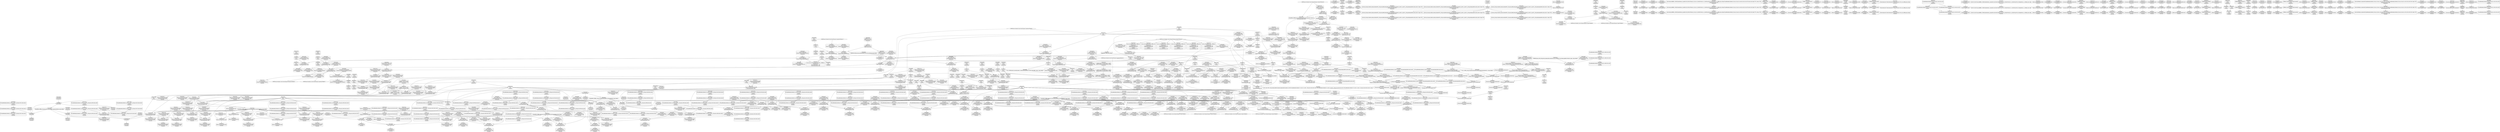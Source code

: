 digraph {
	CE0x5c02920 [shape=record,shape=Mrecord,label="{CE0x5c02920|cred_has_capability:shr|security/selinux/hooks.c,1565|*SummSink*}"]
	CE0x5b7dbc0 [shape=record,shape=Mrecord,label="{CE0x5b7dbc0|VOIDTB_TE:_CE:_elem_0:default:}"]
	CE0x5b785f0 [shape=record,shape=Mrecord,label="{CE0x5b785f0|get_current:tmp4|./arch/x86/include/asm/current.h,14|*SummSink*}"]
	CE0x5b5bce0 [shape=record,shape=Mrecord,label="{CE0x5b5bce0|selinux_vm_enough_memory:call3|security/selinux/hooks.c,2088}"]
	CE0x5c04b80 [shape=record,shape=Mrecord,label="{CE0x5c04b80|cred_has_capability:return|*SummSource*}"]
	CE0x5b56c80 [shape=record,shape=Mrecord,label="{CE0x5b56c80|_ret_i32_%retval.0,_!dbg_!27725|security/selinux/hooks.c,2012|*SummSource*}"]
	CE0x5be0500 [shape=record,shape=Mrecord,label="{CE0x5be0500|i64_1|*Constant*}"]
	CE0x5b78470 [shape=record,shape=Mrecord,label="{CE0x5b78470|i32_1575|*Constant*}"]
	CE0x5be99d0 [shape=record,shape=Mrecord,label="{CE0x5be99d0|cred_has_capability:tmp22|security/selinux/hooks.c,1582|*SummSource*}"]
	CE0x5b7a8c0 [shape=record,shape=Mrecord,label="{CE0x5b7a8c0|i64*_getelementptr_inbounds_(_14_x_i64_,_14_x_i64_*___llvm_gcov_ctr160,_i64_0,_i64_12)|*Constant*}"]
	CE0x5bc5180 [shape=record,shape=Mrecord,label="{CE0x5bc5180|cred_has_capability:return|*SummSink*}"]
	CE0x5bc0de0 [shape=record,shape=Mrecord,label="{CE0x5bc0de0|cred_has_capability:call8|security/selinux/hooks.c,1581|*SummSink*}"]
	CE0x5b6fe50 [shape=record,shape=Mrecord,label="{CE0x5b6fe50|selinux_vm_enough_memory:tobool|security/selinux/hooks.c,2088|*SummSink*}"]
	CE0x5bcc7a0 [shape=record,shape=Mrecord,label="{CE0x5bcc7a0|cred_has_capability:do.end}"]
	CE0x5b83bd0 [shape=record,shape=Mrecord,label="{CE0x5b83bd0|i64**_getelementptr_inbounds_(_3_x_i64*_,_3_x_i64*_*___llvm_gcda_edge_table144,_i64_0,_i64_0)|*Constant*|*SummSource*}"]
	CE0x5bbfa00 [shape=record,shape=Mrecord,label="{CE0x5bbfa00|i64_13|*Constant*|*SummSink*}"]
	CE0x5be98c0 [shape=record,shape=Mrecord,label="{CE0x5be98c0|cred_has_capability:tmp22|security/selinux/hooks.c,1582}"]
	CE0x5bd38a0 [shape=record,shape=Mrecord,label="{CE0x5bd38a0|GLOBAL:cred_sid|*Constant*|*SummSink*}"]
	CE0x5b6c990 [shape=record,shape=Mrecord,label="{CE0x5b6c990|selinux_capable:ns|Function::selinux_capable&Arg::ns::}"]
	CE0x5b671f0 [shape=record,shape=Mrecord,label="{CE0x5b671f0|cred_has_capability:tmp2|security/selinux/hooks.c,1567|*SummSink*}"]
	CE0x5b690c0 [shape=record,shape=Mrecord,label="{CE0x5b690c0|_call_void___llvm_gcov_indirect_counter_increment(i32*___llvm_gcov_global_state_pred145,_i64**_getelementptr_inbounds_(_3_x_i64*_,_3_x_i64*_*___llvm_gcda_edge_table144,_i64_0,_i64_2)),_!dbg_!27732|security/selinux/hooks.c,1570|*SummSink*}"]
	CE0x5b9f080 [shape=record,shape=Mrecord,label="{CE0x5b9f080|i64*_getelementptr_inbounds_(_6_x_i64_,_6_x_i64_*___llvm_gcov_ctr142,_i64_0,_i64_5)|*Constant*|*SummSink*}"]
	CE0x5bea9c0 [shape=record,shape=Mrecord,label="{CE0x5bea9c0|cred_has_capability:tmp25|security/selinux/hooks.c,1582|*SummSink*}"]
	CE0x5bcf460 [shape=record,shape=Mrecord,label="{CE0x5bcf460|cred_has_capability:tmp16|security/selinux/hooks.c,1576|*SummSource*}"]
	CE0x5b4f990 [shape=record,shape=Mrecord,label="{CE0x5b4f990|i64*_getelementptr_inbounds_(_14_x_i64_,_14_x_i64_*___llvm_gcov_ctr160,_i64_0,_i64_1)|*Constant*|*SummSource*}"]
	CE0x5bbc6d0 [shape=record,shape=Mrecord,label="{CE0x5bbc6d0|cred_has_capability:call7|security/selinux/hooks.c,1579|*SummSink*}"]
	CE0x5b59170 [shape=record,shape=Mrecord,label="{CE0x5b59170|selinux_vm_enough_memory:tmp21|security/selinux/hooks.c,2090|*SummSource*}"]
	CE0x5b51e10 [shape=record,shape=Mrecord,label="{CE0x5b51e10|selinux_vm_enough_memory:do.end|*SummSink*}"]
	CE0x5be6cb0 [shape=record,shape=Mrecord,label="{CE0x5be6cb0|avc_audit:tclass|Function::avc_audit&Arg::tclass::}"]
	CE0x5b43b50 [shape=record,shape=Mrecord,label="{CE0x5b43b50|i64_3|*Constant*|*SummSink*}"]
	CE0x5b724d0 [shape=record,shape=Mrecord,label="{CE0x5b724d0|selinux_vm_enough_memory:tmp14|security/selinux/hooks.c,2088}"]
	CE0x5bc4070 [shape=record,shape=Mrecord,label="{CE0x5bc4070|i32_-1|*Constant*|*SummSink*}"]
	CE0x5bd28b0 [shape=record,shape=Mrecord,label="{CE0x5bd28b0|cred_sid:cred|Function::cred_sid&Arg::cred::}"]
	CE0x5b52840 [shape=record,shape=Mrecord,label="{CE0x5b52840|selinux_vm_enough_memory:tmp10|security/selinux/hooks.c,2088|*SummSink*}"]
	CE0x5bef820 [shape=record,shape=Mrecord,label="{CE0x5bef820|cred_has_capability:retval.0|*SummSource*}"]
	CE0x5c01d70 [shape=record,shape=Mrecord,label="{CE0x5c01d70|i64*_null|*Constant*|*SummSink*}"]
	CE0x5b82860 [shape=record,shape=Mrecord,label="{CE0x5b82860|cred_has_capability:call|security/selinux/hooks.c,1558}"]
	CE0x5b84190 [shape=record,shape=Mrecord,label="{CE0x5b84190|selinux_capable:tmp10|security/selinux/hooks.c,2012}"]
	CE0x5b58930 [shape=record,shape=Mrecord,label="{CE0x5b58930|i32_21|*Constant*|*SummSource*}"]
	CE0x5b43ec0 [shape=record,shape=Mrecord,label="{CE0x5b43ec0|i32_0|*Constant*}"]
	CE0x5ba0040 [shape=record,shape=Mrecord,label="{CE0x5ba0040|_ret_i32_%tmp6,_!dbg_!27716|security/selinux/hooks.c,197}"]
	CE0x5b434a0 [shape=record,shape=Mrecord,label="{CE0x5b434a0|i64*_getelementptr_inbounds_(_14_x_i64_,_14_x_i64_*___llvm_gcov_ctr160,_i64_0,_i64_1)|*Constant*}"]
	CE0x5b85ce0 [shape=record,shape=Mrecord,label="{CE0x5b85ce0|_ret_i32_%retval.0,_!dbg_!27765|security/selinux/hooks.c,1586}"]
	CE0x5bcdf10 [shape=record,shape=Mrecord,label="{CE0x5bcdf10|i64*_getelementptr_inbounds_(_21_x_i64_,_21_x_i64_*___llvm_gcov_ctr143,_i64_0,_i64_9)|*Constant*|*SummSink*}"]
	CE0x5be6f00 [shape=record,shape=Mrecord,label="{CE0x5be6f00|avc_audit:tclass|Function::avc_audit&Arg::tclass::|*SummSink*}"]
	CE0x5bbe9b0 [shape=record,shape=Mrecord,label="{CE0x5bbe9b0|avc_has_perm_noaudit:avd|Function::avc_has_perm_noaudit&Arg::avd::}"]
	CE0x5bf06f0 [shape=record,shape=Mrecord,label="{CE0x5bf06f0|cred_sid:bb}"]
	CE0x5b4fa40 [shape=record,shape=Mrecord,label="{CE0x5b4fa40|i64_1|*Constant*|*SummSink*}"]
	CE0x5be8100 [shape=record,shape=Mrecord,label="{CE0x5be8100|_ret_i32_%retval.0,_!dbg_!27732|security/selinux/include/avc.h,142}"]
	CE0x5bc4b40 [shape=record,shape=Mrecord,label="{CE0x5bc4b40|cred_has_capability:if.then9}"]
	CE0x5b733b0 [shape=record,shape=Mrecord,label="{CE0x5b733b0|selinux_vm_enough_memory:call4|security/selinux/hooks.c,2088|*SummSink*}"]
	CE0x5b59e70 [shape=record,shape=Mrecord,label="{CE0x5b59e70|selinux_vm_enough_memory:tmp24|security/selinux/hooks.c,2091}"]
	CE0x5bbbac0 [shape=record,shape=Mrecord,label="{CE0x5bbbac0|COLLAPSED:_GCMRE___llvm_gcov_ctr98_internal_global_2_x_i64_zeroinitializer:_elem_0:default:}"]
	CE0x5c02ea0 [shape=record,shape=Mrecord,label="{CE0x5c02ea0|_call_void___llvm_gcov_indirect_counter_increment(i32*___llvm_gcov_global_state_pred145,_i64**_getelementptr_inbounds_(_3_x_i64*_,_3_x_i64*_*___llvm_gcda_edge_table144,_i64_0,_i64_0)),_!dbg_!27734|security/selinux/hooks.c,1574}"]
	CE0x5b503b0 [shape=record,shape=Mrecord,label="{CE0x5b503b0|i64_1|*Constant*}"]
	CE0x5ba4d70 [shape=record,shape=Mrecord,label="{CE0x5ba4d70|_ret_i32_%retval.0,_!dbg_!27765|security/selinux/hooks.c,1586|*SummSink*}"]
	CE0x5b81830 [shape=record,shape=Mrecord,label="{CE0x5b81830|selinux_capable:tmp5|security/selinux/hooks.c,2008|*SummSource*}"]
	CE0x5b7b680 [shape=record,shape=Mrecord,label="{CE0x5b7b680|selinux_vm_enough_memory:tmp25|security/selinux/hooks.c,2091|*SummSink*}"]
	CE0x5bd80f0 [shape=record,shape=Mrecord,label="{CE0x5bd80f0|cred_has_capability:do.body}"]
	CE0x5bbb7f0 [shape=record,shape=Mrecord,label="{CE0x5bbb7f0|get_current:tmp|*SummSource*}"]
	CE0x5bcf7f0 [shape=record,shape=Mrecord,label="{CE0x5bcf7f0|cred_has_capability:tmp17|security/selinux/hooks.c,1576}"]
	CE0x5b5be70 [shape=record,shape=Mrecord,label="{CE0x5b5be70|selinux_vm_enough_memory:call3|security/selinux/hooks.c,2088|*SummSink*}"]
	CE0x5b9b100 [shape=record,shape=Mrecord,label="{CE0x5b9b100|cred_has_capability:bb}"]
	CE0x5b62530 [shape=record,shape=Mrecord,label="{CE0x5b62530|selinux_vm_enough_memory:tmp6|security/selinux/hooks.c,2088}"]
	CE0x5bbe940 [shape=record,shape=Mrecord,label="{CE0x5bbe940|_ret_i32_%rc.0,_!dbg_!27793|security/selinux/avc.c,744}"]
	CE0x5bfd4e0 [shape=record,shape=Mrecord,label="{CE0x5bfd4e0|_call_void_asm_sideeffect_1:_09ud2_0A.pushsection___bug_table,_22a_22_0A2:_09.long_1b_-_2b,_$_0:c_-_2b_0A_09.word_$_1:c_,_0_0A_09.org_2b+$_2:c_0A.popsection_,_i,i,i,_dirflag_,_fpsr_,_flags_(i8*_getelementptr_inbounds_(_25_x_i8_,_25_x_i8_*_.str3,_i32_0,_i32_0),_i32_1575,_i64_12)_#3,_!dbg_!27737,_!srcloc_!27740|security/selinux/hooks.c,1575|*SummSource*}"]
	CE0x5bbd9e0 [shape=record,shape=Mrecord,label="{CE0x5bbd9e0|avc_has_perm_noaudit:tclass|Function::avc_has_perm_noaudit&Arg::tclass::|*SummSource*}"]
	CE0x5bef4d0 [shape=record,shape=Mrecord,label="{CE0x5bef4d0|cred_has_capability:retval.0}"]
	CE0x5bfd060 [shape=record,shape=Mrecord,label="{CE0x5bfd060|cred_has_capability:tmp9|security/selinux/hooks.c,1575|*SummSource*}"]
	CE0x5b737e0 [shape=record,shape=Mrecord,label="{CE0x5b737e0|i32_78|*Constant*|*SummSource*}"]
	CE0x5b8b6d0 [shape=record,shape=Mrecord,label="{CE0x5b8b6d0|0:_i8,_:_GCMR_selinux_vm_enough_memory.__warned_internal_global_i8_0,_section_.data.unlikely_,_align_1:_elem_0:default:}"]
	CE0x5bcbee0 [shape=record,shape=Mrecord,label="{CE0x5bcbee0|selinux_capable:tmp7|security/selinux/hooks.c,2009|*SummSource*}"]
	CE0x5bd2f40 [shape=record,shape=Mrecord,label="{CE0x5bd2f40|cred_sid:tmp5|security/selinux/hooks.c,196}"]
	CE0x5bcbab0 [shape=record,shape=Mrecord,label="{CE0x5bcbab0|_call_void___llvm_gcov_indirect_counter_increment(i32*___llvm_gcov_global_state_pred145,_i64**_getelementptr_inbounds_(_3_x_i64*_,_3_x_i64*_*___llvm_gcda_edge_table144,_i64_0,_i64_2)),_!dbg_!27732|security/selinux/hooks.c,1570}"]
	CE0x5bc3dc0 [shape=record,shape=Mrecord,label="{CE0x5bc3dc0|cred_has_capability:tmp18|security/selinux/hooks.c,1580}"]
	CE0x5bd46f0 [shape=record,shape=Mrecord,label="{CE0x5bd46f0|GLOBAL:__llvm_gcov_global_state_pred145|Global_var:__llvm_gcov_global_state_pred145|*SummSource*}"]
	CE0x5bc1470 [shape=record,shape=Mrecord,label="{CE0x5bc1470|GLOBAL:avc_audit|*Constant*|*SummSink*}"]
	CE0x5b52710 [shape=record,shape=Mrecord,label="{CE0x5b52710|selinux_vm_enough_memory:tmp10|security/selinux/hooks.c,2088|*SummSource*}"]
	CE0x5bdf060 [shape=record,shape=Mrecord,label="{CE0x5bdf060|__llvm_gcov_indirect_counter_increment:tmp1|*SummSource*}"]
	CE0x5ba0840 [shape=record,shape=Mrecord,label="{CE0x5ba0840|cred_has_capability:sw.epilog|*SummSink*}"]
	CE0x5b6e960 [shape=record,shape=Mrecord,label="{CE0x5b6e960|selinux_vm_enough_memory:cmp|security/selinux/hooks.c,2090|*SummSource*}"]
	CE0x5b81bb0 [shape=record,shape=Mrecord,label="{CE0x5b81bb0|_call_void_mcount()_#3}"]
	CE0x5beca90 [shape=record,shape=Mrecord,label="{CE0x5beca90|cred_has_capability:tmp28|security/selinux/hooks.c,1584|*SummSink*}"]
	CE0x5b6f140 [shape=record,shape=Mrecord,label="{CE0x5b6f140|i64_10|*Constant*|*SummSink*}"]
	CE0x5be4b30 [shape=record,shape=Mrecord,label="{CE0x5be4b30|__llvm_gcov_indirect_counter_increment:entry|*SummSink*}"]
	CE0x5b58a60 [shape=record,shape=Mrecord,label="{CE0x5b58a60|i32_21|*Constant*|*SummSink*}"]
	CE0x5b7d5c0 [shape=record,shape=Mrecord,label="{CE0x5b7d5c0|GLOBAL:__vm_enough_memory|*Constant*|*SummSource*}"]
	CE0x5b61ca0 [shape=record,shape=Mrecord,label="{CE0x5b61ca0|selinux_vm_enough_memory:tmp27|security/selinux/hooks.c,2093}"]
	CE0x5bc0780 [shape=record,shape=Mrecord,label="{CE0x5bc0780|cred_has_capability:tmp21|security/selinux/hooks.c,1580|*SummSink*}"]
	CE0x5bf0570 [shape=record,shape=Mrecord,label="{CE0x5bf0570|cred_has_capability:tmp32|security/selinux/hooks.c,1586|*SummSink*}"]
	CE0x5ba0dd0 [shape=record,shape=Mrecord,label="{CE0x5ba0dd0|selinux_capable:retval.0|*SummSink*}"]
	CE0x5b5df40 [shape=record,shape=Mrecord,label="{CE0x5b5df40|_call_void_mcount()_#3|*SummSink*}"]
	CE0x7a7c550 [shape=record,shape=Mrecord,label="{CE0x7a7c550|selinux_vm_enough_memory:tmp5|security/selinux/hooks.c,2088|*SummSource*}"]
	CE0x5bbcbe0 [shape=record,shape=Mrecord,label="{CE0x5bbcbe0|avc_has_perm_noaudit:entry|*SummSource*}"]
	CE0x5bf0db0 [shape=record,shape=Mrecord,label="{CE0x5bf0db0|cred_has_capability:tmp33|security/selinux/hooks.c,1586|*SummSink*}"]
	CE0x5b58c00 [shape=record,shape=Mrecord,label="{CE0x5b58c00|selinux_capable:audit|Function::selinux_capable&Arg::audit::}"]
	CE0x5bf6c50 [shape=record,shape=Mrecord,label="{CE0x5bf6c50|i64*_getelementptr_inbounds_(_21_x_i64_,_21_x_i64_*___llvm_gcov_ctr143,_i64_0,_i64_6)|*Constant*}"]
	CE0x5bdeb30 [shape=record,shape=Mrecord,label="{CE0x5bdeb30|cred_sid:tmp6|security/selinux/hooks.c,197|*SummSink*}"]
	CE0x5b54a40 [shape=record,shape=Mrecord,label="{CE0x5b54a40|selinux_vm_enough_memory:tmp9|security/selinux/hooks.c,2088}"]
	CE0x5b71210 [shape=record,shape=Mrecord,label="{CE0x5b71210|selinux_vm_enough_memory:entry}"]
	CE0x5b4bbb0 [shape=record,shape=Mrecord,label="{CE0x5b4bbb0|i32_2088|*Constant*|*SummSource*}"]
	CE0x5bbc5b0 [shape=record,shape=Mrecord,label="{CE0x5bbc5b0|cred_has_capability:call7|security/selinux/hooks.c,1579|*SummSource*}"]
	CE0x5bee510 [shape=record,shape=Mrecord,label="{CE0x5bee510|cred_has_capability:tmp31|security/selinux/hooks.c,1585}"]
	CE0x5b4faf0 [shape=record,shape=Mrecord,label="{CE0x5b4faf0|selinux_vm_enough_memory:do.end|*SummSource*}"]
	CE0x5b5d330 [shape=record,shape=Mrecord,label="{CE0x5b5d330|selinux_vm_enough_memory:tmp3|*SummSource*}"]
	CE0x5bcc3e0 [shape=record,shape=Mrecord,label="{CE0x5bcc3e0|i64*_getelementptr_inbounds_(_6_x_i64_,_6_x_i64_*___llvm_gcov_ctr142,_i64_0,_i64_4)|*Constant*|*SummSource*}"]
	CE0x5b646b0 [shape=record,shape=Mrecord,label="{CE0x5b646b0|i8_3|*Constant*}"]
	CE0x5bc4340 [shape=record,shape=Mrecord,label="{CE0x5bc4340|i8*_getelementptr_inbounds_(_40_x_i8_,_40_x_i8_*_.str49,_i32_0,_i32_0)|*Constant*}"]
	CE0x5b56540 [shape=record,shape=Mrecord,label="{CE0x5b56540|i64**_getelementptr_inbounds_(_3_x_i64*_,_3_x_i64*_*___llvm_gcda_edge_table144,_i64_0,_i64_2)|*Constant*|*SummSink*}"]
	CE0x5b43600 [shape=record,shape=Mrecord,label="{CE0x5b43600|selinux_vm_enough_memory:if.end6|*SummSink*}"]
	CE0x5b9b450 [shape=record,shape=Mrecord,label="{CE0x5b9b450|get_current:tmp4|./arch/x86/include/asm/current.h,14|*SummSource*}"]
	CE0x5bd9c80 [shape=record,shape=Mrecord,label="{CE0x5bd9c80|cred_has_capability:type|security/selinux/hooks.c,1562|*SummSource*}"]
	CE0x5be8300 [shape=record,shape=Mrecord,label="{CE0x5be8300|_ret_i32_%retval.0,_!dbg_!27732|security/selinux/include/avc.h,142|*SummSource*}"]
	CE0x5b7a620 [shape=record,shape=Mrecord,label="{CE0x5b7a620|selinux_capable:if.end|*SummSource*}"]
	CE0x5bd1830 [shape=record,shape=Mrecord,label="{CE0x5bd1830|i64*_getelementptr_inbounds_(_21_x_i64_,_21_x_i64_*___llvm_gcov_ctr143,_i64_0,_i64_11)|*Constant*|*SummSource*}"]
	CE0x5b520d0 [shape=record,shape=Mrecord,label="{CE0x5b520d0|selinux_vm_enough_memory:tmp2|*SummSink*}"]
	CE0x5ba3490 [shape=record,shape=Mrecord,label="{CE0x5ba3490|GLOBAL:avc_audit|*Constant*}"]
	CE0x5bbb130 [shape=record,shape=Mrecord,label="{CE0x5bbb130|i64_0|*Constant*}"]
	CE0x5b69c10 [shape=record,shape=Mrecord,label="{CE0x5b69c10|GLOBAL:__llvm_gcov_ctr160|Global_var:__llvm_gcov_ctr160|*SummSink*}"]
	CE0x5b59cc0 [shape=record,shape=Mrecord,label="{CE0x5b59cc0|selinux_vm_enough_memory:tmp23|security/selinux/hooks.c,2090|*SummSink*}"]
	CE0x5bba3f0 [shape=record,shape=Mrecord,label="{CE0x5bba3f0|i64**_getelementptr_inbounds_(_3_x_i64*_,_3_x_i64*_*___llvm_gcda_edge_table144,_i64_0,_i64_2)|*Constant*}"]
	CE0x5bd01f0 [shape=record,shape=Mrecord,label="{CE0x5bd01f0|GLOBAL:avc_has_perm_noaudit|*Constant*}"]
	CE0x5bec460 [shape=record,shape=Mrecord,label="{CE0x5bec460|cred_has_capability:tmp28|security/selinux/hooks.c,1584}"]
	CE0x5bf3ae0 [shape=record,shape=Mrecord,label="{CE0x5bf3ae0|__llvm_gcov_indirect_counter_increment:counter}"]
	"CONST[source:2(external),value:0(static)][purpose:{operation}][SrcIdx:13]"
	CE0x5bbf530 [shape=record,shape=Mrecord,label="{CE0x5bbf530|i64_13|*Constant*}"]
	CE0x5bf0c40 [shape=record,shape=Mrecord,label="{CE0x5bf0c40|cred_has_capability:tmp33|security/selinux/hooks.c,1586|*SummSource*}"]
	CE0x5bbcdd0 [shape=record,shape=Mrecord,label="{CE0x5bbcdd0|avc_has_perm_noaudit:entry|*SummSink*}"]
	CE0x5b7bb60 [shape=record,shape=Mrecord,label="{CE0x5b7bb60|%struct.task_struct*_(%struct.task_struct**)*_asm_movq_%gs:$_1:P_,$0_,_r,im,_dirflag_,_fpsr_,_flags_|*SummSink*}"]
	"CONST[source:0(mediator),value:2(dynamic)][purpose:{subject}][SnkIdx:0]"
	CE0x5bd4580 [shape=record,shape=Mrecord,label="{CE0x5bd4580|cred_has_capability:avd|security/selinux/hooks.c, 1556|*SummSink*}"]
	CE0x5befd00 [shape=record,shape=Mrecord,label="{CE0x5befd00|cred_has_capability:retval.0|*SummSink*}"]
	CE0x5bf7cf0 [shape=record,shape=Mrecord,label="{CE0x5bf7cf0|0:_i32,_4:_i32,_8:_i32,_12:_i32,_:_CMRE_20,24_|*MultipleSource*|security/selinux/hooks.c,196|security/selinux/hooks.c,197|*LoadInst*|security/selinux/hooks.c,196}"]
	CE0x5b5ed10 [shape=record,shape=Mrecord,label="{CE0x5b5ed10|i8_1|*Constant*}"]
	CE0x5b4b010 [shape=record,shape=Mrecord,label="{CE0x5b4b010|i8*_getelementptr_inbounds_(_25_x_i8_,_25_x_i8_*_.str3,_i32_0,_i32_0)|*Constant*}"]
	CE0x5b69130 [shape=record,shape=Mrecord,label="{CE0x5b69130|_call_void___llvm_gcov_indirect_counter_increment(i32*___llvm_gcov_global_state_pred145,_i64**_getelementptr_inbounds_(_3_x_i64*_,_3_x_i64*_*___llvm_gcda_edge_table144,_i64_0,_i64_2)),_!dbg_!27732|security/selinux/hooks.c,1570|*SummSource*}"]
	CE0x5bf7b80 [shape=record,shape=Mrecord,label="{CE0x5bf7b80|0:_i32,_4:_i32,_8:_i32,_12:_i32,_:_CMRE_16,20_|*MultipleSource*|security/selinux/hooks.c,196|security/selinux/hooks.c,197|*LoadInst*|security/selinux/hooks.c,196}"]
	CE0x5be24f0 [shape=record,shape=Mrecord,label="{CE0x5be24f0|cred_has_capability:sw.bb2|*SummSink*}"]
	CE0x5b7f760 [shape=record,shape=Mrecord,label="{CE0x5b7f760|selinux_capable:call|security/selinux/hooks.c,2007|*SummSink*}"]
	CE0x5bfe050 [shape=record,shape=Mrecord,label="{CE0x5bfe050|__llvm_gcov_indirect_counter_increment:tmp3|*SummSink*}"]
	CE0x5bfd690 [shape=record,shape=Mrecord,label="{CE0x5bfd690|void_(i8*,_i32,_i64)*_asm_sideeffect_1:_09ud2_0A.pushsection___bug_table,_22a_22_0A2:_09.long_1b_-_2b,_$_0:c_-_2b_0A_09.word_$_1:c_,_0_0A_09.org_2b+$_2:c_0A.popsection_,_i,i,i,_dirflag_,_fpsr_,_flags_|*SummSink*}"]
	CE0x5bcbda0 [shape=record,shape=Mrecord,label="{CE0x5bcbda0|selinux_capable:tmp7|security/selinux/hooks.c,2009}"]
	CE0x5bec9b0 [shape=record,shape=Mrecord,label="{CE0x5bec9b0|i64*_getelementptr_inbounds_(_21_x_i64_,_21_x_i64_*___llvm_gcov_ctr143,_i64_0,_i64_18)|*Constant*|*SummSink*}"]
	CE0x5b68e10 [shape=record,shape=Mrecord,label="{CE0x5b68e10|cred_sid:tmp1|*SummSource*}"]
	CE0x5b43e10 [shape=record,shape=Mrecord,label="{CE0x5b43e10|selinux_vm_enough_memory:tmp4|security/selinux/hooks.c,2088|*SummSource*}"]
	CE0x5ba2d90 [shape=record,shape=Mrecord,label="{CE0x5ba2d90|i64*_getelementptr_inbounds_(_2_x_i64_,_2_x_i64_*___llvm_gcov_ctr98,_i64_0,_i64_0)|*Constant*|*SummSource*}"]
	CE0x5bbd280 [shape=record,shape=Mrecord,label="{CE0x5bbd280|avc_has_perm_noaudit:ssid|Function::avc_has_perm_noaudit&Arg::ssid::|*SummSource*}"]
	CE0x5ba40d0 [shape=record,shape=Mrecord,label="{CE0x5ba40d0|cred_has_capability:cred|Function::cred_has_capability&Arg::cred::|*SummSink*}"]
	CE0x5b767c0 [shape=record,shape=Mrecord,label="{CE0x5b767c0|selinux_vm_enough_memory:tmp27|security/selinux/hooks.c,2093|*SummSink*}"]
	CE0x5c02070 [shape=record,shape=Mrecord,label="{CE0x5c02070|i64*_getelementptr_inbounds_(_21_x_i64_,_21_x_i64_*___llvm_gcov_ctr143,_i64_0,_i64_4)|*Constant*|*SummSink*}"]
	CE0x5bd9740 [shape=record,shape=Mrecord,label="{CE0x5bd9740|selinux_capable:tmp1|*SummSink*}"]
	CE0x5b6c320 [shape=record,shape=Mrecord,label="{CE0x5b6c320|selinux_capable:cred|Function::selinux_capable&Arg::cred::|*SummSink*}"]
	CE0x5be6b80 [shape=record,shape=Mrecord,label="{CE0x5be6b80|avc_audit:tsid|Function::avc_audit&Arg::tsid::|*SummSink*}"]
	CE0x5b70970 [shape=record,shape=Mrecord,label="{CE0x5b70970|selinux_vm_enough_memory:tmp18|security/selinux/hooks.c,2088|*SummSource*}"]
	CE0x5bf6750 [shape=record,shape=Mrecord,label="{CE0x5bf6750|i32_-1|*Constant*}"]
	CE0x5c01420 [shape=record,shape=Mrecord,label="{CE0x5c01420|i32_5|*Constant*|*SummSource*}"]
	CE0x5bcc050 [shape=record,shape=Mrecord,label="{CE0x5bcc050|selinux_capable:tmp7|security/selinux/hooks.c,2009|*SummSink*}"]
	CE0x5b83e40 [shape=record,shape=Mrecord,label="{CE0x5b83e40|i64*_getelementptr_inbounds_(_21_x_i64_,_21_x_i64_*___llvm_gcov_ctr143,_i64_0,_i64_6)|*Constant*|*SummSink*}"]
	CE0x5bce3b0 [shape=record,shape=Mrecord,label="{CE0x5bce3b0|cred_has_capability:tmp15|security/selinux/hooks.c,1575}"]
	CE0x5bd1c10 [shape=record,shape=Mrecord,label="{CE0x5bd1c10|i32_22|*Constant*}"]
	CE0x5b4c450 [shape=record,shape=Mrecord,label="{CE0x5b4c450|selinux_vm_enough_memory:if.then}"]
	CE0x5b54940 [shape=record,shape=Mrecord,label="{CE0x5b54940|i64_4|*Constant*|*SummSink*}"]
	CE0x5b85b90 [shape=record,shape=Mrecord,label="{CE0x5b85b90|cred_has_capability:entry|*SummSource*}"]
	CE0x5b42b00 [shape=record,shape=Mrecord,label="{CE0x5b42b00|selinux_vm_enough_memory:if.end6|*SummSource*}"]
	CE0x5bced60 [shape=record,shape=Mrecord,label="{CE0x5bced60|i64*_getelementptr_inbounds_(_21_x_i64_,_21_x_i64_*___llvm_gcov_ctr143,_i64_0,_i64_12)|*Constant*}"]
	CE0x5bde850 [shape=record,shape=Mrecord,label="{CE0x5bde850|cred_sid:tmp6|security/selinux/hooks.c,197}"]
	CE0x5b594b0 [shape=record,shape=Mrecord,label="{CE0x5b594b0|selinux_vm_enough_memory:tmp22|security/selinux/hooks.c,2090}"]
	CE0x5c157a0 [shape=record,shape=Mrecord,label="{CE0x5c157a0|cred_sid:bb|*SummSource*}"]
	CE0x5c02ad0 [shape=record,shape=Mrecord,label="{CE0x5c02ad0|__llvm_gcov_indirect_counter_increment:tmp3|*SummSource*}"]
	CE0x5b73d10 [shape=record,shape=Mrecord,label="{CE0x5b73d10|selinux_vm_enough_memory:tmp19|security/selinux/hooks.c,2088|*SummSource*}"]
	CE0x5b669d0 [shape=record,shape=Mrecord,label="{CE0x5b669d0|cred_has_capability:if.then|*SummSink*}"]
	CE0x5be7e60 [shape=record,shape=Mrecord,label="{CE0x5be7e60|avc_audit:a|Function::avc_audit&Arg::a::|*SummSource*}"]
	CE0x5b66610 [shape=record,shape=Mrecord,label="{CE0x5b66610|__llvm_gcov_indirect_counter_increment:bb4|*SummSink*}"]
	CE0x5b9c4b0 [shape=record,shape=Mrecord,label="{CE0x5b9c4b0|cred_has_capability:and|security/selinux/hooks.c,1559|*SummSource*}"]
	CE0x5c01260 [shape=record,shape=Mrecord,label="{CE0x5c01260|cred_has_capability:cap1|security/selinux/hooks.c,1563|*SummSink*}"]
	CE0x5be91a0 [shape=record,shape=Mrecord,label="{CE0x5be91a0|i64_15|*Constant*}"]
	CE0x5b54ed0 [shape=record,shape=Mrecord,label="{CE0x5b54ed0|GLOBAL:selinux_capable|*Constant*}"]
	CE0x5b49e10 [shape=record,shape=Mrecord,label="{CE0x5b49e10|selinux_vm_enough_memory:land.lhs.true|*SummSink*}"]
	CE0x5b67590 [shape=record,shape=Mrecord,label="{CE0x5b67590|0:_i32,_4:_i32,_8:_i32,_12:_i32,_:_CMRE_8,12_|*MultipleSource*|security/selinux/hooks.c,196|security/selinux/hooks.c,197|*LoadInst*|security/selinux/hooks.c,196}"]
	CE0x5bbc930 [shape=record,shape=Mrecord,label="{CE0x5bbc930|GLOBAL:avc_has_perm_noaudit|*Constant*|*SummSink*}"]
	CE0x5bd8860 [shape=record,shape=Mrecord,label="{CE0x5bd8860|GLOBAL:__llvm_gcov_ctr142|Global_var:__llvm_gcov_ctr142|*SummSink*}"]
	CE0x5bd9b50 [shape=record,shape=Mrecord,label="{CE0x5bd9b50|cred_has_capability:type|security/selinux/hooks.c,1562}"]
	CE0x5bdb1a0 [shape=record,shape=Mrecord,label="{CE0x5bdb1a0|avc_audit:ssid|Function::avc_audit&Arg::ssid::|*SummSource*}"]
	CE0x5beda80 [shape=record,shape=Mrecord,label="{CE0x5beda80|i64*_getelementptr_inbounds_(_21_x_i64_,_21_x_i64_*___llvm_gcov_ctr143,_i64_0,_i64_19)|*Constant*}"]
	CE0x5b5eac0 [shape=record,shape=Mrecord,label="{CE0x5b5eac0|selinux_vm_enough_memory:tmp26|security/selinux/hooks.c,2093|*SummSource*}"]
	CE0x5bff3e0 [shape=record,shape=Mrecord,label="{CE0x5bff3e0|cred_has_capability:call3|security/selinux/hooks.c,1573|*SummSink*}"]
	CE0x5c15810 [shape=record,shape=Mrecord,label="{CE0x5c15810|cred_sid:bb|*SummSink*}"]
	CE0x5b7be30 [shape=record,shape=Mrecord,label="{CE0x5b7be30|selinux_capable:if.end}"]
	CE0x5b6f030 [shape=record,shape=Mrecord,label="{CE0x5b6f030|i64_10|*Constant*}"]
	CE0x5ba3320 [shape=record,shape=Mrecord,label="{CE0x5ba3320|GLOBAL:__llvm_gcov_ctr143|Global_var:__llvm_gcov_ctr143|*SummSink*}"]
	CE0x5bf5fc0 [shape=record,shape=Mrecord,label="{CE0x5bf5fc0|cred_has_capability:sw.bb|*SummSink*}"]
	CE0x5bd2b30 [shape=record,shape=Mrecord,label="{CE0x5bd2b30|cred_sid:cred|Function::cred_sid&Arg::cred::|*SummSource*}"]
	CE0x5b5cba0 [shape=record,shape=Mrecord,label="{CE0x5b5cba0|get_current:tmp1|*SummSink*}"]
	CE0x5b53a50 [shape=record,shape=Mrecord,label="{CE0x5b53a50|i64*_getelementptr_inbounds_(_14_x_i64_,_14_x_i64_*___llvm_gcov_ctr160,_i64_0,_i64_9)|*Constant*|*SummSink*}"]
	CE0x5bd23f0 [shape=record,shape=Mrecord,label="{CE0x5bd23f0|cred_sid:security|security/selinux/hooks.c,196|*SummSource*}"]
	CE0x5be8fe0 [shape=record,shape=Mrecord,label="{CE0x5be8fe0|cred_has_capability:tmp22|security/selinux/hooks.c,1582|*SummSink*}"]
	CE0x5b5c340 [shape=record,shape=Mrecord,label="{CE0x5b5c340|i64_1|*Constant*}"]
	CE0x5b68ed0 [shape=record,shape=Mrecord,label="{CE0x5b68ed0|i64*_getelementptr_inbounds_(_2_x_i64_,_2_x_i64_*___llvm_gcov_ctr131,_i64_0,_i64_1)|*Constant*}"]
	CE0x5be78a0 [shape=record,shape=Mrecord,label="{CE0x5be78a0|avc_audit:result|Function::avc_audit&Arg::result::}"]
	CE0x5b6a060 [shape=record,shape=Mrecord,label="{CE0x5b6a060|GLOBAL:get_current|*Constant*|*SummSink*}"]
	CE0x5b9c940 [shape=record,shape=Mrecord,label="{CE0x5b9c940|i64*_getelementptr_inbounds_(_6_x_i64_,_6_x_i64_*___llvm_gcov_ctr142,_i64_0,_i64_0)|*Constant*}"]
	CE0x5bf03e0 [shape=record,shape=Mrecord,label="{CE0x5bf03e0|i64*_getelementptr_inbounds_(_21_x_i64_,_21_x_i64_*___llvm_gcov_ctr143,_i64_0,_i64_20)|*Constant*|*SummSource*}"]
	CE0x5bd00b0 [shape=record,shape=Mrecord,label="{CE0x5bd00b0|i16_47|*Constant*|*SummSink*}"]
	CE0x5bea380 [shape=record,shape=Mrecord,label="{CE0x5bea380|cred_has_capability:tmp24|security/selinux/hooks.c,1582|*SummSource*}"]
	CE0x5bd0590 [shape=record,shape=Mrecord,label="{CE0x5bd0590|cred_has_capability:tmp12|security/selinux/hooks.c,1575|*SummSource*}"]
	CE0x5bbd390 [shape=record,shape=Mrecord,label="{CE0x5bbd390|avc_has_perm_noaudit:ssid|Function::avc_has_perm_noaudit&Arg::ssid::|*SummSink*}"]
	CE0x5b57410 [shape=record,shape=Mrecord,label="{CE0x5b57410|selinux_vm_enough_memory:land.lhs.true|*SummSource*}"]
	CE0x5c006e0 [shape=record,shape=Mrecord,label="{CE0x5c006e0|cred_has_capability:ad|security/selinux/hooks.c, 1555}"]
	CE0x5b7d900 [shape=record,shape=Mrecord,label="{CE0x5b7d900|selinux_vm_enough_memory:mm|Function::selinux_vm_enough_memory&Arg::mm::}"]
	CE0x5bea600 [shape=record,shape=Mrecord,label="{CE0x5bea600|cred_has_capability:tmp25|security/selinux/hooks.c,1582}"]
	CE0x5beca20 [shape=record,shape=Mrecord,label="{CE0x5beca20|cred_has_capability:tmp28|security/selinux/hooks.c,1584|*SummSource*}"]
	CE0x5b64560 [shape=record,shape=Mrecord,label="{CE0x5b64560|i64*_getelementptr_inbounds_(_2_x_i64_,_2_x_i64_*___llvm_gcov_ctr98,_i64_0,_i64_1)|*Constant*|*SummSource*}"]
	CE0x5bd9660 [shape=record,shape=Mrecord,label="{CE0x5bd9660|selinux_capable:tmp1}"]
	CE0x5becdb0 [shape=record,shape=Mrecord,label="{CE0x5becdb0|cred_has_capability:tmp29|security/selinux/hooks.c,1584}"]
	CE0x5bf0500 [shape=record,shape=Mrecord,label="{CE0x5bf0500|cred_has_capability:tmp32|security/selinux/hooks.c,1586|*SummSource*}"]
	CE0x5b85300 [shape=record,shape=Mrecord,label="{CE0x5b85300|selinux_capable:call1|security/selinux/hooks.c,2011|*SummSink*}"]
	CE0x5be9d40 [shape=record,shape=Mrecord,label="{CE0x5be9d40|cred_has_capability:tmp23|security/selinux/hooks.c,1582}"]
	CE0x5bd9e80 [shape=record,shape=Mrecord,label="{CE0x5bd9e80|selinux_capable:return|*SummSink*}"]
	CE0x5b7aec0 [shape=record,shape=Mrecord,label="{CE0x5b7aec0|i64*_getelementptr_inbounds_(_14_x_i64_,_14_x_i64_*___llvm_gcov_ctr160,_i64_0,_i64_12)|*Constant*|*SummSink*}"]
	CE0x5ba45a0 [shape=record,shape=Mrecord,label="{CE0x5ba45a0|cred_has_capability:cap|Function::cred_has_capability&Arg::cap::|*SummSink*}"]
	CE0x5b5e340 [shape=record,shape=Mrecord,label="{CE0x5b5e340|selinux_capable:tobool|security/selinux/hooks.c,2008|*SummSink*}"]
	CE0x5b67f80 [shape=record,shape=Mrecord,label="{CE0x5b67f80|cred_has_capability:u|security/selinux/hooks.c,1563|*SummSink*}"]
	CE0x5bbc200 [shape=record,shape=Mrecord,label="{CE0x5bbc200|cred_has_capability:sclass.0|*SummSink*}"]
	CE0x5bea070 [shape=record,shape=Mrecord,label="{CE0x5bea070|cred_has_capability:tmp24|security/selinux/hooks.c,1582}"]
	CE0x5ba3ec0 [shape=record,shape=Mrecord,label="{CE0x5ba3ec0|cred_has_capability:cred|Function::cred_has_capability&Arg::cred::}"]
	CE0x5b802f0 [shape=record,shape=Mrecord,label="{CE0x5b802f0|i32_31|*Constant*|*SummSink*}"]
	CE0x5b76ba0 [shape=record,shape=Mrecord,label="{CE0x5b76ba0|selinux_vm_enough_memory:call7|security/selinux/hooks.c,2093|*SummSource*}"]
	CE0x5b79cd0 [shape=record,shape=Mrecord,label="{CE0x5b79cd0|i64*_getelementptr_inbounds_(_14_x_i64_,_14_x_i64_*___llvm_gcov_ctr160,_i64_0,_i64_6)|*Constant*|*SummSink*}"]
	CE0x5bd9590 [shape=record,shape=Mrecord,label="{CE0x5bd9590|i64*_getelementptr_inbounds_(_2_x_i64_,_2_x_i64_*___llvm_gcov_ctr98,_i64_0,_i64_0)|*Constant*|*SummSink*}"]
	CE0x5b846f0 [shape=record,shape=Mrecord,label="{CE0x5b846f0|selinux_capable:tmp11|security/selinux/hooks.c,2012}"]
	CE0x5b66740 [shape=record,shape=Mrecord,label="{CE0x5b66740|__llvm_gcov_indirect_counter_increment:exit|*SummSource*}"]
	CE0x5be9db0 [shape=record,shape=Mrecord,label="{CE0x5be9db0|cred_has_capability:tmp23|security/selinux/hooks.c,1582|*SummSource*}"]
	CE0x5b42c60 [shape=record,shape=Mrecord,label="{CE0x5b42c60|selinux_vm_enough_memory:tmp1}"]
	CE0x5b7e700 [shape=record,shape=Mrecord,label="{CE0x5b7e700|_ret_i32_%call7,_!dbg_!27749|security/selinux/hooks.c,2093}"]
	CE0x5b52ce0 [shape=record,shape=Mrecord,label="{CE0x5b52ce0|i64*_getelementptr_inbounds_(_14_x_i64_,_14_x_i64_*___llvm_gcov_ctr160,_i64_0,_i64_8)|*Constant*|*SummSink*}"]
	CE0x5b4c1c0 [shape=record,shape=Mrecord,label="{CE0x5b4c1c0|selinux_vm_enough_memory:tobool1|security/selinux/hooks.c,2088|*SummSink*}"]
	CE0x5b693e0 [shape=record,shape=Mrecord,label="{CE0x5b693e0|i64*_getelementptr_inbounds_(_21_x_i64_,_21_x_i64_*___llvm_gcov_ctr143,_i64_0,_i64_5)|*Constant*}"]
	CE0x5b824c0 [shape=record,shape=Mrecord,label="{CE0x5b824c0|_call_void_mcount()_#3}"]
	CE0x5c02b90 [shape=record,shape=Mrecord,label="{CE0x5c02b90|__llvm_gcov_indirect_counter_increment:tmp3}"]
	CE0x5bde4c0 [shape=record,shape=Mrecord,label="{CE0x5bde4c0|cred_has_capability:do.end6|*SummSink*}"]
	CE0x5be96d0 [shape=record,shape=Mrecord,label="{CE0x5be96d0|i64_15|*Constant*|*SummSink*}"]
	CE0x5bd11c0 [shape=record,shape=Mrecord,label="{CE0x5bd11c0|cred_has_capability:tmp14|security/selinux/hooks.c,1575}"]
	CE0x5be83d0 [shape=record,shape=Mrecord,label="{CE0x5be83d0|_ret_i32_%retval.0,_!dbg_!27732|security/selinux/include/avc.h,142|*SummSink*}"]
	CE0x5b7c5b0 [shape=record,shape=Mrecord,label="{CE0x5b7c5b0|i64*_getelementptr_inbounds_(_21_x_i64_,_21_x_i64_*___llvm_gcov_ctr143,_i64_0,_i64_8)|*Constant*}"]
	CE0x5b5f6a0 [shape=record,shape=Mrecord,label="{CE0x5b5f6a0|i64*_getelementptr_inbounds_(_14_x_i64_,_14_x_i64_*___llvm_gcov_ctr160,_i64_0,_i64_9)|*Constant*}"]
	CE0x5bed0b0 [shape=record,shape=Mrecord,label="{CE0x5bed0b0|cred_has_capability:tmp29|security/selinux/hooks.c,1584|*SummSource*}"]
	CE0x5b7c930 [shape=record,shape=Mrecord,label="{CE0x5b7c930|i64*_getelementptr_inbounds_(_21_x_i64_,_21_x_i64_*___llvm_gcov_ctr143,_i64_0,_i64_9)|*Constant*}"]
	CE0x5be6da0 [shape=record,shape=Mrecord,label="{CE0x5be6da0|avc_audit:tclass|Function::avc_audit&Arg::tclass::|*SummSource*}"]
	CE0x5bbc460 [shape=record,shape=Mrecord,label="{CE0x5bbc460|cred_has_capability:call7|security/selinux/hooks.c,1579}"]
	CE0x5bff820 [shape=record,shape=Mrecord,label="{CE0x5bff820|i8*_getelementptr_inbounds_(_40_x_i8_,_40_x_i8_*_.str49,_i32_0,_i32_0)|*Constant*|*SummSink*}"]
	CE0x5bd4e70 [shape=record,shape=Mrecord,label="{CE0x5bd4e70|cred_has_capability:tmp}"]
	CE0x5be1730 [shape=record,shape=Mrecord,label="{CE0x5be1730|__llvm_gcov_indirect_counter_increment:counters|Function::__llvm_gcov_indirect_counter_increment&Arg::counters::}"]
	CE0x5bbcf60 [shape=record,shape=Mrecord,label="{CE0x5bbcf60|avc_has_perm_noaudit:tclass|Function::avc_has_perm_noaudit&Arg::tclass::}"]
	CE0x5bcc940 [shape=record,shape=Mrecord,label="{CE0x5bcc940|selinux_capable:call|security/selinux/hooks.c,2007}"]
	CE0x5bdba50 [shape=record,shape=Mrecord,label="{CE0x5bdba50|cred_has_capability:if.end|*SummSource*}"]
	CE0x5b54800 [shape=record,shape=Mrecord,label="{CE0x5b54800|selinux_vm_enough_memory:call|security/selinux/hooks.c,2088|*SummSink*}"]
	CE0x5b7b010 [shape=record,shape=Mrecord,label="{CE0x5b7b010|selinux_vm_enough_memory:tmp25|security/selinux/hooks.c,2091}"]
	CE0x5b7e0c0 [shape=record,shape=Mrecord,label="{CE0x5b7e0c0|selinux_vm_enough_memory:pages|Function::selinux_vm_enough_memory&Arg::pages::|*SummSink*}"]
	CE0x5be3b90 [shape=record,shape=Mrecord,label="{CE0x5be3b90|i64*_getelementptr_inbounds_(_21_x_i64_,_21_x_i64_*___llvm_gcov_ctr143,_i64_0,_i64_7)|*Constant*|*SummSink*}"]
	CE0x5b57e70 [shape=record,shape=Mrecord,label="{CE0x5b57e70|selinux_vm_enough_memory:tmp4|security/selinux/hooks.c,2088|*SummSink*}"]
	CE0x5bcc5d0 [shape=record,shape=Mrecord,label="{CE0x5bcc5d0|i64*_getelementptr_inbounds_(_2_x_i64_,_2_x_i64_*___llvm_gcov_ctr98,_i64_0,_i64_1)|*Constant*|*SummSink*}"]
	CE0x5b7ea70 [shape=record,shape=Mrecord,label="{CE0x5b7ea70|get_current:bb}"]
	CE0x5be9ec0 [shape=record,shape=Mrecord,label="{CE0x5be9ec0|cred_has_capability:tmp23|security/selinux/hooks.c,1582|*SummSink*}"]
	CE0x5bec900 [shape=record,shape=Mrecord,label="{CE0x5bec900|i64*_getelementptr_inbounds_(_21_x_i64_,_21_x_i64_*___llvm_gcov_ctr143,_i64_0,_i64_18)|*Constant*|*SummSource*}"]
	"CONST[source:0(mediator),value:0(static)][purpose:{operation}][SnkIdx:3]"
	CE0x5ba1670 [shape=record,shape=Mrecord,label="{CE0x5ba1670|i64*_getelementptr_inbounds_(_21_x_i64_,_21_x_i64_*___llvm_gcov_ctr143,_i64_0,_i64_5)|*Constant*|*SummSink*}"]
	"CONST[source:0(mediator),value:0(static)][purpose:{operation}][SnkIdx:7]"
	CE0x5b56790 [shape=record,shape=Mrecord,label="{CE0x5b56790|selinux_capable:audit|Function::selinux_capable&Arg::audit::|*SummSource*}"]
	CE0x5b6a3f0 [shape=record,shape=Mrecord,label="{CE0x5b6a3f0|selinux_vm_enough_memory:land.lhs.true2|*SummSink*}"]
	CE0x5b5b070 [shape=record,shape=Mrecord,label="{CE0x5b5b070|i64*_getelementptr_inbounds_(_6_x_i64_,_6_x_i64_*___llvm_gcov_ctr142,_i64_0,_i64_4)|*Constant*|*SummSink*}"]
	CE0x5b74610 [shape=record,shape=Mrecord,label="{CE0x5b74610|_ret_%struct.task_struct*_%tmp4,_!dbg_!27714|./arch/x86/include/asm/current.h,14|*SummSource*}"]
	CE0x5bd3650 [shape=record,shape=Mrecord,label="{CE0x5bd3650|cred_sid:tmp5|security/selinux/hooks.c,196|*SummSink*}"]
	CE0x5b70a70 [shape=record,shape=Mrecord,label="{CE0x5b70a70|selinux_vm_enough_memory:tmp18|security/selinux/hooks.c,2088|*SummSink*}"]
	CE0x5b58d00 [shape=record,shape=Mrecord,label="{CE0x5b58d00|selinux_capable:cap|Function::selinux_capable&Arg::cap::}"]
	CE0x5b6f300 [shape=record,shape=Mrecord,label="{CE0x5b6f300|selinux_vm_enough_memory:tmp20|security/selinux/hooks.c,2090|*SummSource*}"]
	CE0x5ba2e60 [shape=record,shape=Mrecord,label="{CE0x5ba2e60|cred_has_capability:tmp18|security/selinux/hooks.c,1580|*SummSource*}"]
	CE0x5bd2c90 [shape=record,shape=Mrecord,label="{CE0x5bd2c90|cred_sid:tmp4|*LoadInst*|security/selinux/hooks.c,196|*SummSource*}"]
	CE0x5b66c10 [shape=record,shape=Mrecord,label="{CE0x5b66c10|cred_sid:sid|security/selinux/hooks.c,197|*SummSink*}"]
	CE0x5bf5140 [shape=record,shape=Mrecord,label="{CE0x5bf5140|i32_0|*Constant*}"]
	CE0x5b85c00 [shape=record,shape=Mrecord,label="{CE0x5b85c00|cred_has_capability:entry|*SummSink*}"]
	CE0x5bcf340 [shape=record,shape=Mrecord,label="{CE0x5bcf340|i64*_getelementptr_inbounds_(_21_x_i64_,_21_x_i64_*___llvm_gcov_ctr143,_i64_0,_i64_12)|*Constant*|*SummSource*}"]
	CE0x5b84870 [shape=record,shape=Mrecord,label="{CE0x5b84870|selinux_capable:tmp11|security/selinux/hooks.c,2012|*SummSource*}"]
	CE0x5bf3fa0 [shape=record,shape=Mrecord,label="{CE0x5bf3fa0|i32_5|*Constant*}"]
	CE0x5b65c10 [shape=record,shape=Mrecord,label="{CE0x5b65c10|selinux_capable:bb|*SummSink*}"]
	CE0x5b851d0 [shape=record,shape=Mrecord,label="{CE0x5b851d0|selinux_capable:call1|security/selinux/hooks.c,2011|*SummSource*}"]
	CE0x5bee810 [shape=record,shape=Mrecord,label="{CE0x5bee810|cred_has_capability:tmp31|security/selinux/hooks.c,1585|*SummSource*}"]
	CE0x5b57fa0 [shape=record,shape=Mrecord,label="{CE0x5b57fa0|GLOBAL:__llvm_gcov_ctr160|Global_var:__llvm_gcov_ctr160}"]
	CE0x5ba43e0 [shape=record,shape=Mrecord,label="{CE0x5ba43e0|cred_has_capability:cap|Function::cred_has_capability&Arg::cap::|*SummSource*}"]
	CE0x5bc5b70 [shape=record,shape=Mrecord,label="{CE0x5bc5b70|__llvm_gcov_indirect_counter_increment:counters|Function::__llvm_gcov_indirect_counter_increment&Arg::counters::|*SummSource*}"]
	CE0x5b508c0 [shape=record,shape=Mrecord,label="{CE0x5b508c0|selinux_vm_enough_memory:tmp|*SummSource*}"]
	CE0x5bd0ae0 [shape=record,shape=Mrecord,label="{CE0x5bd0ae0|cred_has_capability:tmp13|security/selinux/hooks.c,1575|*SummSource*}"]
	CE0x5bd8bb0 [shape=record,shape=Mrecord,label="{CE0x5bd8bb0|selinux_capable:tmp4|security/selinux/hooks.c,2008}"]
	CE0x5b73b50 [shape=record,shape=Mrecord,label="{CE0x5b73b50|selinux_vm_enough_memory:tmp19|security/selinux/hooks.c,2088}"]
	CE0x5b9bce0 [shape=record,shape=Mrecord,label="{CE0x5b9bce0|selinux_capable:return}"]
	CE0x5be8d10 [shape=record,shape=Mrecord,label="{CE0x5be8d10|i64_16|*Constant*}"]
	CE0x5b9db50 [shape=record,shape=Mrecord,label="{CE0x5b9db50|i64*_getelementptr_inbounds_(_21_x_i64_,_21_x_i64_*___llvm_gcov_ctr143,_i64_0,_i64_8)|*Constant*|*SummSink*}"]
	CE0x5b84270 [shape=record,shape=Mrecord,label="{CE0x5b84270|selinux_capable:tmp10|security/selinux/hooks.c,2012|*SummSink*}"]
	CE0x5b74250 [shape=record,shape=Mrecord,label="{CE0x5b74250|selinux_vm_enough_memory:tmp16|security/selinux/hooks.c,2088|*SummSink*}"]
	CE0x5bcb710 [shape=record,shape=Mrecord,label="{CE0x5bcb710|selinux_capable:tmp|*SummSink*}"]
	CE0x5bd0c20 [shape=record,shape=Mrecord,label="{CE0x5bd0c20|cred_has_capability:tmp13|security/selinux/hooks.c,1575|*SummSink*}"]
	CE0x5b53970 [shape=record,shape=Mrecord,label="{CE0x5b53970|_call_void_mcount()_#3|*SummSource*}"]
	CE0x5bf53a0 [shape=record,shape=Mrecord,label="{CE0x5bf53a0|__llvm_gcov_indirect_counter_increment:tmp2|*SummSource*}"]
	CE0x5b5f9b0 [shape=record,shape=Mrecord,label="{CE0x5b5f9b0|i64*_getelementptr_inbounds_(_14_x_i64_,_14_x_i64_*___llvm_gcov_ctr160,_i64_0,_i64_9)|*Constant*|*SummSource*}"]
	CE0x6ee5110 [shape=record,shape=Mrecord,label="{CE0x6ee5110|selinux_vm_enough_memory:tmp7|security/selinux/hooks.c,2088|*SummSink*}"]
	CE0x5b857d0 [shape=record,shape=Mrecord,label="{CE0x5b857d0|GLOBAL:cred_has_capability|*Constant*|*SummSource*}"]
	CE0x5b5c200 [shape=record,shape=Mrecord,label="{CE0x5b5c200|selinux_vm_enough_memory:land.lhs.true2}"]
	CE0x5b51cb0 [shape=record,shape=Mrecord,label="{CE0x5b51cb0|i64*_getelementptr_inbounds_(_14_x_i64_,_14_x_i64_*___llvm_gcov_ctr160,_i64_0,_i64_0)|*Constant*|*SummSource*}"]
	CE0x5bee370 [shape=record,shape=Mrecord,label="{CE0x5bee370|i32_-22|*Constant*}"]
	CE0x5b62bd0 [shape=record,shape=Mrecord,label="{CE0x5b62bd0|selinux_vm_enough_memory:tmp11|security/selinux/hooks.c,2088}"]
	CE0x5bd4d70 [shape=record,shape=Mrecord,label="{CE0x5bd4d70|i64*_getelementptr_inbounds_(_21_x_i64_,_21_x_i64_*___llvm_gcov_ctr143,_i64_0,_i64_0)|*Constant*|*SummSink*}"]
	CE0x5bd8270 [shape=record,shape=Mrecord,label="{CE0x5bd8270|cred_has_capability:do.body|*SummSink*}"]
	CE0x5b614b0 [shape=record,shape=Mrecord,label="{CE0x5b614b0|selinux_vm_enough_memory:tmp2|*SummSource*}"]
	CE0x5b70df0 [shape=record,shape=Mrecord,label="{CE0x5b70df0|i32_0|*Constant*|*SummSink*}"]
	CE0x5bee9c0 [shape=record,shape=Mrecord,label="{CE0x5bee9c0|cred_has_capability:tmp31|security/selinux/hooks.c,1585|*SummSink*}"]
	CE0x5b50720 [shape=record,shape=Mrecord,label="{CE0x5b50720|selinux_vm_enough_memory:bb}"]
	CE0x5b56f50 [shape=record,shape=Mrecord,label="{CE0x5b56f50|selinux_vm_enough_memory:cmp|security/selinux/hooks.c,2090|*SummSink*}"]
	"CONST[source:0(mediator),value:2(dynamic)][purpose:{subject}][SrcIdx:19]"
	CE0x5ba2370 [shape=record,shape=Mrecord,label="{CE0x5ba2370|COLLAPSED:_CMRE:_elem_0:default:}"]
	CE0x5bc0ca0 [shape=record,shape=Mrecord,label="{CE0x5bc0ca0|cred_has_capability:call8|security/selinux/hooks.c,1581|*SummSource*}"]
	CE0x5be2830 [shape=record,shape=Mrecord,label="{CE0x5be2830|_ret_void|*SummSource*}"]
	CE0x5c15950 [shape=record,shape=Mrecord,label="{CE0x5c15950|i64*_getelementptr_inbounds_(_2_x_i64_,_2_x_i64_*___llvm_gcov_ctr131,_i64_0,_i64_0)|*Constant*}"]
	CE0x5b701f0 [shape=record,shape=Mrecord,label="{CE0x5b701f0|i1_true|*Constant*|*SummSource*}"]
	CE0x5b668a0 [shape=record,shape=Mrecord,label="{CE0x5b668a0|__llvm_gcov_indirect_counter_increment:exit|*SummSink*}"]
	CE0x5b72b10 [shape=record,shape=Mrecord,label="{CE0x5b72b10|selinux_vm_enough_memory:tmp11|security/selinux/hooks.c,2088|*SummSink*}"]
	CE0x5b42340 [shape=record,shape=Mrecord,label="{CE0x5b42340|i64*_getelementptr_inbounds_(_14_x_i64_,_14_x_i64_*___llvm_gcov_ctr160,_i64_0,_i64_6)|*Constant*|*SummSource*}"]
	CE0x5bbafb0 [shape=record,shape=Mrecord,label="{CE0x5bbafb0|selinux_capable:tmp2|security/selinux/hooks.c,2008|*SummSource*}"]
	CE0x5b4b180 [shape=record,shape=Mrecord,label="{CE0x5b4b180|GLOBAL:lockdep_rcu_suspicious|*Constant*}"]
	CE0x5bf6ae0 [shape=record,shape=Mrecord,label="{CE0x5bf6ae0|i64*_getelementptr_inbounds_(_21_x_i64_,_21_x_i64_*___llvm_gcov_ctr143,_i64_0,_i64_6)|*Constant*|*SummSource*}"]
	CE0x5be8d80 [shape=record,shape=Mrecord,label="{CE0x5be8d80|i64_16|*Constant*|*SummSource*}"]
	CE0x5b74b80 [shape=record,shape=Mrecord,label="{CE0x5b74b80|i64_3|*Constant*}"]
	CE0x5c004a0 [shape=record,shape=Mrecord,label="{CE0x5c004a0|cred_has_capability:tmp1|*SummSink*}"]
	CE0x5b67ee0 [shape=record,shape=Mrecord,label="{CE0x5b67ee0|0:_i32,_4:_i32,_8:_i32,_12:_i32,_:_CMRE_12,16_|*MultipleSource*|security/selinux/hooks.c,196|security/selinux/hooks.c,197|*LoadInst*|security/selinux/hooks.c,196}"]
	CE0x5bd0a70 [shape=record,shape=Mrecord,label="{CE0x5bd0a70|cred_has_capability:tmp13|security/selinux/hooks.c,1575}"]
	CE0x5b65b70 [shape=record,shape=Mrecord,label="{CE0x5b65b70|selinux_capable:bb}"]
	CE0x6eaff90 [shape=record,shape=Mrecord,label="{CE0x6eaff90|i64_0|*Constant*|*SummSource*}"]
	CE0x5ba4c00 [shape=record,shape=Mrecord,label="{CE0x5ba4c00|_ret_i32_%retval.0,_!dbg_!27765|security/selinux/hooks.c,1586|*SummSource*}"]
	CE0x5b7c3a0 [shape=record,shape=Mrecord,label="{CE0x5b7c3a0|i64_12|*Constant*|*SummSink*}"]
	CE0x5ba3680 [shape=record,shape=Mrecord,label="{CE0x5ba3680|cred_has_capability:tmp19|security/selinux/hooks.c,1580}"]
	CE0x5bbe820 [shape=record,shape=Mrecord,label="{CE0x5bbe820|avc_has_perm_noaudit:flags|Function::avc_has_perm_noaudit&Arg::flags::|*SummSink*}"]
	CE0x5bf2a50 [shape=record,shape=Mrecord,label="{CE0x5bf2a50|i32_1|*Constant*}"]
	CE0x5b6b8b0 [shape=record,shape=Mrecord,label="{CE0x5b6b8b0|selinux_vm_enough_memory:call4|security/selinux/hooks.c,2088}"]
	CE0x5b57310 [shape=record,shape=Mrecord,label="{CE0x5b57310|selinux_vm_enough_memory:land.lhs.true2|*SummSource*}"]
	CE0x5bea880 [shape=record,shape=Mrecord,label="{CE0x5bea880|cred_has_capability:tmp25|security/selinux/hooks.c,1582|*SummSource*}"]
	CE0x5b5d120 [shape=record,shape=Mrecord,label="{CE0x5b5d120|selinux_vm_enough_memory:tmp3|*SummSink*}"]
	CE0x5b53da0 [shape=record,shape=Mrecord,label="{CE0x5b53da0|selinux_vm_enough_memory:tmp17|security/selinux/hooks.c,2088|*SummSource*}"]
	CE0x5bbbb50 [shape=record,shape=Mrecord,label="{CE0x5bbbb50|i16_4|*Constant*}"]
	"CONST[source:0(mediator),value:2(dynamic)][purpose:{object}][SnkIdx:6]"
	CE0x5b58650 [shape=record,shape=Mrecord,label="{CE0x5b58650|selinux_capable:ns|Function::selinux_capable&Arg::ns::|*SummSink*}"]
	CE0x5b515d0 [shape=record,shape=Mrecord,label="{CE0x5b515d0|selinux_vm_enough_memory:tmp1|*SummSource*}"]
	CE0x5b6f0a0 [shape=record,shape=Mrecord,label="{CE0x5b6f0a0|i64_10|*Constant*|*SummSource*}"]
	CE0x5c02f10 [shape=record,shape=Mrecord,label="{CE0x5c02f10|cred_has_capability:tmp5|security/selinux/hooks.c,1570}"]
	CE0x5b744c0 [shape=record,shape=Mrecord,label="{CE0x5b744c0|get_current:entry|*SummSource*}"]
	CE0x5b69980 [shape=record,shape=Mrecord,label="{CE0x5b69980|cred_has_capability:do.end|*SummSink*}"]
	CE0x6ee5180 [shape=record,shape=Mrecord,label="{CE0x6ee5180|GLOBAL:selinux_vm_enough_memory.__warned|Global_var:selinux_vm_enough_memory.__warned|*SummSource*}"]
	CE0x5b6f940 [shape=record,shape=Mrecord,label="{CE0x5b6f940|i32_78|*Constant*|*SummSink*}"]
	CE0x5b55340 [shape=record,shape=Mrecord,label="{CE0x5b55340|GLOBAL:selinux_capable|*Constant*|*SummSource*}"]
	CE0x5b8b740 [shape=record,shape=Mrecord,label="{CE0x5b8b740|selinux_vm_enough_memory:tmp8|security/selinux/hooks.c,2088}"]
	CE0x5bfd1d0 [shape=record,shape=Mrecord,label="{CE0x5bfd1d0|cred_has_capability:tmp9|security/selinux/hooks.c,1575|*SummSink*}"]
	CE0x5b73970 [shape=record,shape=Mrecord,label="{CE0x5b73970|COLLAPSED:_GCMRE_current_task_external_global_%struct.task_struct*:_elem_0::|security/selinux/hooks.c,2088}"]
	CE0x5b52630 [shape=record,shape=Mrecord,label="{CE0x5b52630|selinux_vm_enough_memory:tmp9|security/selinux/hooks.c,2088|*SummSink*}"]
	CE0x5b7c670 [shape=record,shape=Mrecord,label="{CE0x5b7c670|i64*_getelementptr_inbounds_(_21_x_i64_,_21_x_i64_*___llvm_gcov_ctr143,_i64_0,_i64_8)|*Constant*|*SummSource*}"]
	CE0x5b9e010 [shape=record,shape=Mrecord,label="{CE0x5b9e010|i32_1575|*Constant*|*SummSink*}"]
	CE0x5b50250 [shape=record,shape=Mrecord,label="{CE0x5b50250|selinux_vm_enough_memory:do.end}"]
	CE0x5b9bd50 [shape=record,shape=Mrecord,label="{CE0x5b9bd50|selinux_capable:return|*SummSource*}"]
	CE0x5bf0890 [shape=record,shape=Mrecord,label="{CE0x5bf0890|cred_has_capability:tmp33|security/selinux/hooks.c,1586}"]
	CE0x5b69ba0 [shape=record,shape=Mrecord,label="{CE0x5b69ba0|GLOBAL:__llvm_gcov_ctr160|Global_var:__llvm_gcov_ctr160|*SummSource*}"]
	CE0x5b82790 [shape=record,shape=Mrecord,label="{CE0x5b82790|_call_void_mcount()_#3|*SummSink*}"]
	CE0x5c010b0 [shape=record,shape=Mrecord,label="{CE0x5c010b0|cred_has_capability:cap1|security/selinux/hooks.c,1563}"]
	CE0x5b59330 [shape=record,shape=Mrecord,label="{CE0x5b59330|selinux_vm_enough_memory:tmp21|security/selinux/hooks.c,2090|*SummSink*}"]
	CE0x5b743e0 [shape=record,shape=Mrecord,label="{CE0x5b743e0|_call_void_mcount()_#3}"]
	CE0x5bff530 [shape=record,shape=Mrecord,label="{CE0x5bff530|i8*_getelementptr_inbounds_(_40_x_i8_,_40_x_i8_*_.str49,_i32_0,_i32_0)|*Constant*|*SummSource*}"]
	CE0x5bbd630 [shape=record,shape=Mrecord,label="{CE0x5bbd630|avc_has_perm_noaudit:tsid|Function::avc_has_perm_noaudit&Arg::tsid::}"]
	CE0x5bbc020 [shape=record,shape=Mrecord,label="{CE0x5bbc020|cred_has_capability:sclass.0}"]
	CE0x5bd3ae0 [shape=record,shape=Mrecord,label="{CE0x5bd3ae0|cred_sid:entry|*SummSource*}"]
	CE0x5be49b0 [shape=record,shape=Mrecord,label="{CE0x5be49b0|__llvm_gcov_indirect_counter_increment:entry}"]
	CE0x5bf0240 [shape=record,shape=Mrecord,label="{CE0x5bf0240|cred_has_capability:tmp32|security/selinux/hooks.c,1586}"]
	CE0x5bde3f0 [shape=record,shape=Mrecord,label="{CE0x5bde3f0|cred_has_capability:do.end6|*SummSource*}"]
	CE0x5b539e0 [shape=record,shape=Mrecord,label="{CE0x5b539e0|_call_void_mcount()_#3|*SummSink*}"]
	CE0x5b72300 [shape=record,shape=Mrecord,label="{CE0x5b72300|selinux_vm_enough_memory:tmp13|security/selinux/hooks.c,2088}"]
	CE0x5bcaaa0 [shape=record,shape=Mrecord,label="{CE0x5bcaaa0|cred_has_capability:sw.bb}"]
	CE0x5be1620 [shape=record,shape=Mrecord,label="{CE0x5be1620|__llvm_gcov_indirect_counter_increment:predecessor|Function::__llvm_gcov_indirect_counter_increment&Arg::predecessor::|*SummSink*}"]
	CE0x5bf61b0 [shape=record,shape=Mrecord,label="{CE0x5bf61b0|cred_has_capability:sw.default|*SummSource*}"]
	CE0x5ba0250 [shape=record,shape=Mrecord,label="{CE0x5ba0250|_ret_i32_%tmp6,_!dbg_!27716|security/selinux/hooks.c,197|*SummSource*}"]
	CE0x5bdafa0 [shape=record,shape=Mrecord,label="{CE0x5bdafa0|avc_audit:ssid|Function::avc_audit&Arg::ssid::}"]
	CE0x7a7c6d0 [shape=record,shape=Mrecord,label="{CE0x7a7c6d0|selinux_vm_enough_memory:tmp5|security/selinux/hooks.c,2088}"]
	CE0x5bcb110 [shape=record,shape=Mrecord,label="{CE0x5bcb110|GLOBAL:__llvm_gcov_indirect_counter_increment|*Constant*|*SummSource*}"]
	CE0x5bc0930 [shape=record,shape=Mrecord,label="{CE0x5bc0930|cred_has_capability:call8|security/selinux/hooks.c,1581}"]
	CE0x5b8c950 [shape=record,shape=Mrecord,label="{CE0x5b8c950|selinux_vm_enough_memory:tobool1|security/selinux/hooks.c,2088}"]
	CE0x5bee060 [shape=record,shape=Mrecord,label="{CE0x5bee060|i64*_getelementptr_inbounds_(_21_x_i64_,_21_x_i64_*___llvm_gcov_ctr143,_i64_0,_i64_19)|*Constant*|*SummSource*}"]
	CE0x5b66d70 [shape=record,shape=Mrecord,label="{CE0x5b66d70|cred_sid:sid|security/selinux/hooks.c,197|*SummSource*}"]
	CE0x5bb9690 [shape=record,shape=Mrecord,label="{CE0x5bb9690|selinux_capable:tobool|security/selinux/hooks.c,2008|*SummSource*}"]
	CE0x5bf7880 [shape=record,shape=Mrecord,label="{CE0x5bf7880|cred_has_capability:tmp8|security/selinux/hooks.c,1575|*SummSink*}"]
	CE0x5b706e0 [shape=record,shape=Mrecord,label="{CE0x5b706e0|selinux_vm_enough_memory:tmp18|security/selinux/hooks.c,2088}"]
	CE0x5bd8a30 [shape=record,shape=Mrecord,label="{CE0x5bd8a30|selinux_capable:tmp3|security/selinux/hooks.c,2008}"]
	CE0x5b748c0 [shape=record,shape=Mrecord,label="{CE0x5b748c0|_ret_%struct.task_struct*_%tmp4,_!dbg_!27714|./arch/x86/include/asm/current.h,14|*SummSink*}"]
	CE0x5bde9c0 [shape=record,shape=Mrecord,label="{CE0x5bde9c0|cred_sid:tmp6|security/selinux/hooks.c,197|*SummSource*}"]
	CE0x5b5c550 [shape=record,shape=Mrecord,label="{CE0x5b5c550|i8*_getelementptr_inbounds_(_25_x_i8_,_25_x_i8_*_.str3,_i32_0,_i32_0)|*Constant*|*SummSink*}"]
	CE0x5b587a0 [shape=record,shape=Mrecord,label="{CE0x5b587a0|i32_21|*Constant*}"]
	CE0x5bebf10 [shape=record,shape=Mrecord,label="{CE0x5bebf10|cred_has_capability:tmp27|security/selinux/hooks.c,1583|*SummSink*}"]
	CE0x5b47c20 [shape=record,shape=Mrecord,label="{CE0x5b47c20|selinux_vm_enough_memory:if.end|*SummSink*}"]
	CE0x5bbef10 [shape=record,shape=Mrecord,label="{CE0x5bbef10|_ret_i32_%rc.0,_!dbg_!27793|security/selinux/avc.c,744|*SummSource*}"]
	CE0x5b9c3a0 [shape=record,shape=Mrecord,label="{CE0x5b9c3a0|_ret_i32_%tmp6,_!dbg_!27716|security/selinux/hooks.c,197|*SummSink*}"]
	CE0x5b7fa00 [shape=record,shape=Mrecord,label="{CE0x5b7fa00|GLOBAL:cap_capable|*Constant*|*SummSource*}"]
	CE0x5c02690 [shape=record,shape=Mrecord,label="{CE0x5c02690|_call_void___llvm_gcov_indirect_counter_increment(i32*___llvm_gcov_global_state_pred145,_i64**_getelementptr_inbounds_(_3_x_i64*_,_3_x_i64*_*___llvm_gcda_edge_table144,_i64_0,_i64_1)),_!dbg_!27728|security/selinux/hooks.c,1567|*SummSink*}"]
	CE0x5bcabd0 [shape=record,shape=Mrecord,label="{CE0x5bcabd0|cred_has_capability:sw.bb|*SummSource*}"]
	CE0x5b73900 [shape=record,shape=Mrecord,label="{CE0x5b73900|selinux_vm_enough_memory:cred|security/selinux/hooks.c,2088}"]
	CE0x5b549d0 [shape=record,shape=Mrecord,label="{CE0x5b549d0|selinux_vm_enough_memory:tmp9|security/selinux/hooks.c,2088|*SummSource*}"]
	CE0x5bfced0 [shape=record,shape=Mrecord,label="{CE0x5bfced0|cred_has_capability:tmp9|security/selinux/hooks.c,1575}"]
	CE0x5b7ba60 [shape=record,shape=Mrecord,label="{CE0x5b7ba60|i32_1|*Constant*|*SummSource*}"]
	CE0x5b7ca10 [shape=record,shape=Mrecord,label="{CE0x5b7ca10|cred_has_capability:tmp10|security/selinux/hooks.c,1575|*SummSource*}"]
	CE0x5c01940 [shape=record,shape=Mrecord,label="{CE0x5c01940|_call_void___llvm_gcov_indirect_counter_increment(i32*___llvm_gcov_global_state_pred145,_i64**_getelementptr_inbounds_(_3_x_i64*_,_3_x_i64*_*___llvm_gcda_edge_table144,_i64_0,_i64_1)),_!dbg_!27728|security/selinux/hooks.c,1567}"]
	CE0x5b76b30 [shape=record,shape=Mrecord,label="{CE0x5b76b30|selinux_vm_enough_memory:call7|security/selinux/hooks.c,2093}"]
	CE0x5b85160 [shape=record,shape=Mrecord,label="{CE0x5b85160|selinux_capable:call1|security/selinux/hooks.c,2011}"]
	CE0x5bc1580 [shape=record,shape=Mrecord,label="{CE0x5bc1580|avc_audit:entry}"]
	CE0x5b4fed0 [shape=record,shape=Mrecord,label="{CE0x5b4fed0|selinux_vm_enough_memory:do.body|*SummSource*}"]
	CE0x5bd81a0 [shape=record,shape=Mrecord,label="{CE0x5bd81a0|cred_has_capability:do.body|*SummSource*}"]
	CE0x5b80630 [shape=record,shape=Mrecord,label="{CE0x5b80630|cred_has_capability:and|security/selinux/hooks.c,1559}"]
	CE0x5ba3e00 [shape=record,shape=Mrecord,label="{CE0x5ba3e00|cred_has_capability:tmp20|security/selinux/hooks.c,1580|*SummSink*}"]
	CE0x5b556b0 [shape=record,shape=Mrecord,label="{CE0x5b556b0|selinux_capable:entry|*SummSink*}"]
	CE0x5b5b440 [shape=record,shape=Mrecord,label="{CE0x5b5b440|selinux_capable:tmp8|security/selinux/hooks.c,2011}"]
	"CONST[source:2(external),value:2(dynamic)][purpose:{subject}][SrcIdx:18]"
	CE0x5ba0980 [shape=record,shape=Mrecord,label="{CE0x5ba0980|cred_has_capability:if.then}"]
	CE0x5b9ca30 [shape=record,shape=Mrecord,label="{CE0x5b9ca30|i32_31|*Constant*}"]
	CE0x5b783e0 [shape=record,shape=Mrecord,label="{CE0x5b783e0|void_(i8*,_i32,_i64)*_asm_sideeffect_1:_09ud2_0A.pushsection___bug_table,_22a_22_0A2:_09.long_1b_-_2b,_$_0:c_-_2b_0A_09.word_$_1:c_,_0_0A_09.org_2b+$_2:c_0A.popsection_,_i,i,i,_dirflag_,_fpsr_,_flags_}"]
	CE0x6eb0000 [shape=record,shape=Mrecord,label="{CE0x6eb0000|i64_0|*Constant*|*SummSink*}"]
	CE0x5ba3790 [shape=record,shape=Mrecord,label="{CE0x5ba3790|cred_has_capability:tmp19|security/selinux/hooks.c,1580|*SummSink*}"]
	CE0x5b829f0 [shape=record,shape=Mrecord,label="{CE0x5b829f0|cred_has_capability:call|security/selinux/hooks.c,1558|*SummSink*}"]
	CE0x5b53e10 [shape=record,shape=Mrecord,label="{CE0x5b53e10|selinux_vm_enough_memory:tmp17|security/selinux/hooks.c,2088|*SummSink*}"]
	CE0x5be88d0 [shape=record,shape=Mrecord,label="{CE0x5be88d0|cred_has_capability:tobool|security/selinux/hooks.c,1582}"]
	CE0x5b59620 [shape=record,shape=Mrecord,label="{CE0x5b59620|selinux_vm_enough_memory:tmp22|security/selinux/hooks.c,2090|*SummSource*}"]
	CE0x5bc4630 [shape=record,shape=Mrecord,label="{CE0x5bc4630|cred_has_capability:tmp7|security/selinux/hooks.c,1574|*SummSink*}"]
	CE0x5be7c90 [shape=record,shape=Mrecord,label="{CE0x5be7c90|avc_audit:a|Function::avc_audit&Arg::a::}"]
	CE0x5b55620 [shape=record,shape=Mrecord,label="{CE0x5b55620|selinux_capable:entry|*SummSource*}"]
	CE0x5ba24b0 [shape=record,shape=Mrecord,label="{CE0x5ba24b0|i32_0|*Constant*}"]
	CE0x5b84d50 [shape=record,shape=Mrecord,label="{CE0x5b84d50|cred_has_capability:shl|security/selinux/hooks.c,1559|*SummSink*}"]
	CE0x5bdedf0 [shape=record,shape=Mrecord,label="{CE0x5bdedf0|__llvm_gcov_indirect_counter_increment:tmp|*SummSink*}"]
	CE0x5b55720 [shape=record,shape=Mrecord,label="{CE0x5b55720|selinux_capable:cred|Function::selinux_capable&Arg::cred::}"]
	CE0x5bbfe40 [shape=record,shape=Mrecord,label="{CE0x5bbfe40|i64_14|*Constant*|*SummSource*}"]
	"CONST[source:0(mediator),value:2(dynamic)][purpose:{subject}][SnkIdx:4]"
	CE0x5b72c90 [shape=record,shape=Mrecord,label="{CE0x5b72c90|selinux_vm_enough_memory:tmp12|security/selinux/hooks.c,2088}"]
	CE0x5c01f90 [shape=record,shape=Mrecord,label="{CE0x5c01f90|i64*_getelementptr_inbounds_(_21_x_i64_,_21_x_i64_*___llvm_gcov_ctr143,_i64_0,_i64_4)|*Constant*|*SummSource*}"]
	CE0x5b7b130 [shape=record,shape=Mrecord,label="{CE0x5b7b130|selinux_vm_enough_memory:tmp25|security/selinux/hooks.c,2091|*SummSource*}"]
	CE0x5b48d90 [shape=record,shape=Mrecord,label="{CE0x5b48d90|selinux_vm_enough_memory:if.then|*SummSink*}"]
	CE0x5bc0640 [shape=record,shape=Mrecord,label="{CE0x5bc0640|cred_has_capability:tmp21|security/selinux/hooks.c,1580|*SummSource*}"]
	CE0x5b51050 [shape=record,shape=Mrecord,label="{CE0x5b51050|selinux_vm_enough_memory:tmp}"]
	CE0x5bd8aa0 [shape=record,shape=Mrecord,label="{CE0x5bd8aa0|selinux_capable:tmp3|security/selinux/hooks.c,2008|*SummSource*}"]
	CE0x5bfd550 [shape=record,shape=Mrecord,label="{CE0x5bfd550|_call_void_asm_sideeffect_1:_09ud2_0A.pushsection___bug_table,_22a_22_0A2:_09.long_1b_-_2b,_$_0:c_-_2b_0A_09.word_$_1:c_,_0_0A_09.org_2b+$_2:c_0A.popsection_,_i,i,i,_dirflag_,_fpsr_,_flags_(i8*_getelementptr_inbounds_(_25_x_i8_,_25_x_i8_*_.str3,_i32_0,_i32_0),_i32_1575,_i64_12)_#3,_!dbg_!27737,_!srcloc_!27740|security/selinux/hooks.c,1575|*SummSink*}"]
	CE0x5b703b0 [shape=record,shape=Mrecord,label="{CE0x5b703b0|i1_true|*Constant*|*SummSink*}"]
	CE0x5b5dde0 [shape=record,shape=Mrecord,label="{CE0x5b5dde0|selinux_vm_enough_memory:cap_sys_admin.0}"]
	CE0x5be0470 [shape=record,shape=Mrecord,label="{CE0x5be0470|cred_has_capability:tmp|*SummSink*}"]
	CE0x5bbdba0 [shape=record,shape=Mrecord,label="{CE0x5bbdba0|avc_has_perm_noaudit:tclass|Function::avc_has_perm_noaudit&Arg::tclass::|*SummSink*}"]
	CE0x5b9e3a0 [shape=record,shape=Mrecord,label="{CE0x5b9e3a0|i64_12|*Constant*|*SummSource*}"]
	CE0x5b5d430 [shape=record,shape=Mrecord,label="{CE0x5b5d430|get_current:tmp1}"]
	CE0x5ba2690 [shape=record,shape=Mrecord,label="{CE0x5ba2690|cred_has_capability:tmp3|security/selinux/hooks.c,1567|*SummSink*}"]
	CE0x5b63020 [shape=record,shape=Mrecord,label="{CE0x5b63020|selinux_vm_enough_memory:if.end|*SummSource*}"]
	CE0x5bded80 [shape=record,shape=Mrecord,label="{CE0x5bded80|__llvm_gcov_indirect_counter_increment:tmp|*SummSource*}"]
	CE0x5bdfa20 [shape=record,shape=Mrecord,label="{CE0x5bdfa20|cred_has_capability:do.cond}"]
	CE0x5b9fdb0 [shape=record,shape=Mrecord,label="{CE0x5b9fdb0|cred_sid:tmp2}"]
	CE0x5bbf920 [shape=record,shape=Mrecord,label="{CE0x5bbf920|cred_has_capability:cmp|security/selinux/hooks.c,1580|*SummSink*}"]
	CE0x5b7c9a0 [shape=record,shape=Mrecord,label="{CE0x5b7c9a0|cred_has_capability:tmp10|security/selinux/hooks.c,1575}"]
	CE0x5b5e700 [shape=record,shape=Mrecord,label="{CE0x5b5e700|selinux_vm_enough_memory:cap_sys_admin.0|*SummSink*}"]
	CE0x5b787e0 [shape=record,shape=Mrecord,label="{CE0x5b787e0|GLOBAL:current_task|Global_var:current_task|*SummSource*}"]
	CE0x5c031c0 [shape=record,shape=Mrecord,label="{CE0x5c031c0|cred_has_capability:tmp5|security/selinux/hooks.c,1570|*SummSink*}"]
	CE0x5ba3210 [shape=record,shape=Mrecord,label="{CE0x5ba3210|GLOBAL:__llvm_gcov_ctr143|Global_var:__llvm_gcov_ctr143|*SummSource*}"]
	CE0x5bbf990 [shape=record,shape=Mrecord,label="{CE0x5bbf990|i64_13|*Constant*|*SummSource*}"]
	CE0x5bdf660 [shape=record,shape=Mrecord,label="{CE0x5bdf660|__llvm_gcov_indirect_counter_increment:tmp2}"]
	CE0x5bdb810 [shape=record,shape=Mrecord,label="{CE0x5bdb810|cred_has_capability:sw.default|*SummSink*}"]
	CE0x5b5c4c0 [shape=record,shape=Mrecord,label="{CE0x5b5c4c0|i8*_getelementptr_inbounds_(_25_x_i8_,_25_x_i8_*_.str3,_i32_0,_i32_0)|*Constant*|*SummSource*}"]
	CE0x5b6f8d0 [shape=record,shape=Mrecord,label="{CE0x5b6f8d0|i32_78|*Constant*}"]
	CE0x5beb580 [shape=record,shape=Mrecord,label="{CE0x5beb580|i64*_getelementptr_inbounds_(_21_x_i64_,_21_x_i64_*___llvm_gcov_ctr143,_i64_0,_i64_17)|*Constant*|*SummSource*}"]
	CE0x5bf2810 [shape=record,shape=Mrecord,label="{CE0x5bf2810|cred_has_capability:tmp1|*SummSource*}"]
	CE0x5b59b00 [shape=record,shape=Mrecord,label="{CE0x5b59b00|selinux_vm_enough_memory:tmp23|security/selinux/hooks.c,2090|*SummSource*}"]
	CE0x5b740c0 [shape=record,shape=Mrecord,label="{CE0x5b740c0|i8_1|*Constant*|*SummSource*}"]
	CE0x5bcd3b0 [shape=record,shape=Mrecord,label="{CE0x5bcd3b0|selinux_capable:tmp6|security/selinux/hooks.c,2009|*SummSource*}"]
	CE0x5bc4940 [shape=record,shape=Mrecord,label="{CE0x5bc4940|cred_has_capability:call3|security/selinux/hooks.c,1573}"]
	CE0x5b67100 [shape=record,shape=Mrecord,label="{CE0x5b67100|cred_has_capability:tmp2|security/selinux/hooks.c,1567|*SummSource*}"]
	"CONST[source:0(mediator),value:2(dynamic)][purpose:{object}][SnkIdx:5]"
	CE0x5bd8380 [shape=record,shape=Mrecord,label="{CE0x5bd8380|cred_sid:tmp}"]
	CE0x5b55cc0 [shape=record,shape=Mrecord,label="{CE0x5b55cc0|selinux_capable:tmp9|security/selinux/hooks.c,2011|*SummSource*}"]
	CE0x5ba4f00 [shape=record,shape=Mrecord,label="{CE0x5ba4f00|i64*_getelementptr_inbounds_(_6_x_i64_,_6_x_i64_*___llvm_gcov_ctr142,_i64_0,_i64_5)|*Constant*}"]
	CE0x5b849e0 [shape=record,shape=Mrecord,label="{CE0x5b849e0|selinux_capable:tmp11|security/selinux/hooks.c,2012|*SummSink*}"]
	CE0x5b76d60 [shape=record,shape=Mrecord,label="{CE0x5b76d60|selinux_vm_enough_memory:call7|security/selinux/hooks.c,2093|*SummSink*}"]
	CE0x5bf51b0 [shape=record,shape=Mrecord,label="{CE0x5bf51b0|_call_void_mcount()_#3}"]
	CE0x5ba4750 [shape=record,shape=Mrecord,label="{CE0x5ba4750|cred_has_capability:audit|Function::cred_has_capability&Arg::audit::}"]
	CE0x5b79860 [shape=record,shape=Mrecord,label="{CE0x5b79860|%struct.task_struct*_(%struct.task_struct**)*_asm_movq_%gs:$_1:P_,$0_,_r,im,_dirflag_,_fpsr_,_flags_}"]
	CE0x5bf7690 [shape=record,shape=Mrecord,label="{CE0x5bf7690|cred_has_capability:tmp8|security/selinux/hooks.c,1575|*SummSource*}"]
	CE0x5b698e0 [shape=record,shape=Mrecord,label="{CE0x5b698e0|cred_has_capability:do.end|*SummSource*}"]
	CE0x5bbba50 [shape=record,shape=Mrecord,label="{CE0x5bbba50|get_current:tmp}"]
	CE0x5ba2240 [shape=record,shape=Mrecord,label="{CE0x5ba2240|GLOBAL:cap_capable|*Constant*|*SummSink*}"]
	CE0x5c02620 [shape=record,shape=Mrecord,label="{CE0x5c02620|_call_void___llvm_gcov_indirect_counter_increment(i32*___llvm_gcov_global_state_pred145,_i64**_getelementptr_inbounds_(_3_x_i64*_,_3_x_i64*_*___llvm_gcda_edge_table144,_i64_0,_i64_1)),_!dbg_!27728|security/selinux/hooks.c,1567|*SummSource*}"]
	CE0x5bd8460 [shape=record,shape=Mrecord,label="{CE0x5bd8460|cred_sid:tmp|*SummSource*}"]
	CE0x5b67470 [shape=record,shape=Mrecord,label="{CE0x5b67470|0:_i32,_4:_i32,_8:_i32,_12:_i32,_:_CMRE_4,8_|*MultipleSource*|security/selinux/hooks.c,196|security/selinux/hooks.c,197|*LoadInst*|security/selinux/hooks.c,196}"]
	CE0x5b6c820 [shape=record,shape=Mrecord,label="{CE0x5b6c820|GLOBAL:init_user_ns|Global_var:init_user_ns|*SummSink*}"]
	CE0x5b58e10 [shape=record,shape=Mrecord,label="{CE0x5b58e10|selinux_capable:cap|Function::selinux_capable&Arg::cap::|*SummSink*}"]
	CE0x5b66680 [shape=record,shape=Mrecord,label="{CE0x5b66680|__llvm_gcov_indirect_counter_increment:exit}"]
	CE0x5b62f20 [shape=record,shape=Mrecord,label="{CE0x5b62f20|selinux_vm_enough_memory:tmp11|security/selinux/hooks.c,2088|*SummSource*}"]
	CE0x5b69e70 [shape=record,shape=Mrecord,label="{CE0x5b69e70|GLOBAL:get_current|*Constant*|*SummSource*}"]
	CE0x5bf27a0 [shape=record,shape=Mrecord,label="{CE0x5bf27a0|cred_has_capability:tmp1}"]
	CE0x5b79a00 [shape=record,shape=Mrecord,label="{CE0x5b79a00|%struct.task_struct*_(%struct.task_struct**)*_asm_movq_%gs:$_1:P_,$0_,_r,im,_dirflag_,_fpsr_,_flags_|*SummSource*}"]
	CE0x5b43940 [shape=record,shape=Mrecord,label="{CE0x5b43940|selinux_vm_enough_memory:tmp|*SummSink*}"]
	CE0x5b81110 [shape=record,shape=Mrecord,label="{CE0x5b81110|selinux_capable:tmp|*SummSource*}"]
	CE0x5bdbdd0 [shape=record,shape=Mrecord,label="{CE0x5bdbdd0|i64**_getelementptr_inbounds_(_3_x_i64*_,_3_x_i64*_*___llvm_gcda_edge_table144,_i64_0,_i64_1)|*Constant*|*SummSink*}"]
	CE0x5bcf3f0 [shape=record,shape=Mrecord,label="{CE0x5bcf3f0|i64*_getelementptr_inbounds_(_21_x_i64_,_21_x_i64_*___llvm_gcov_ctr143,_i64_0,_i64_12)|*Constant*|*SummSink*}"]
	CE0x5bbed50 [shape=record,shape=Mrecord,label="{CE0x5bbed50|avc_has_perm_noaudit:avd|Function::avc_has_perm_noaudit&Arg::avd::|*SummSink*}"]
	CE0x5b89220 [shape=record,shape=Mrecord,label="{CE0x5b89220|GLOBAL:selinux_vm_enough_memory.__warned|Global_var:selinux_vm_enough_memory.__warned|*SummSink*}"]
	CE0x5bbf640 [shape=record,shape=Mrecord,label="{CE0x5bbf640|cred_has_capability:cmp|security/selinux/hooks.c,1580}"]
	CE0x5ba4370 [shape=record,shape=Mrecord,label="{CE0x5ba4370|cred_has_capability:cap|Function::cred_has_capability&Arg::cap::}"]
	CE0x5b5de50 [shape=record,shape=Mrecord,label="{CE0x5b5de50|selinux_vm_enough_memory:cap_sys_admin.0|*SummSource*}"]
	CE0x5bd7d60 [shape=record,shape=Mrecord,label="{CE0x5bd7d60|get_current:tmp2}"]
	CE0x5bf4060 [shape=record,shape=Mrecord,label="{CE0x5bf4060|__llvm_gcov_indirect_counter_increment:counter|*SummSource*}"]
	CE0x5b6f3d0 [shape=record,shape=Mrecord,label="{CE0x5b6f3d0|selinux_vm_enough_memory:tmp20|security/selinux/hooks.c,2090|*SummSink*}"]
	CE0x5bcf650 [shape=record,shape=Mrecord,label="{CE0x5bcf650|i16_47|*Constant*}"]
	CE0x5b652c0 [shape=record,shape=Mrecord,label="{CE0x5b652c0|i64*_getelementptr_inbounds_(_2_x_i64_,_2_x_i64_*___llvm_gcov_ctr131,_i64_0,_i64_0)|*Constant*|*SummSink*}"]
	CE0x5b65da0 [shape=record,shape=Mrecord,label="{CE0x5b65da0|i32_1|*Constant*}"]
	CE0x5bcf4d0 [shape=record,shape=Mrecord,label="{CE0x5bcf4d0|cred_has_capability:tmp16|security/selinux/hooks.c,1576|*SummSink*}"]
	CE0x5be7030 [shape=record,shape=Mrecord,label="{CE0x5be7030|avc_audit:requested|Function::avc_audit&Arg::requested::}"]
	CE0x5b7d320 [shape=record,shape=Mrecord,label="{CE0x5b7d320|GLOBAL:__vm_enough_memory|*Constant*}"]
	CE0x5b56dd0 [shape=record,shape=Mrecord,label="{CE0x5b56dd0|_ret_i32_%retval.0,_!dbg_!27725|security/selinux/hooks.c,2012|*SummSink*}"]
	CE0x5b536b0 [shape=record,shape=Mrecord,label="{CE0x5b536b0|_call_void_mcount()_#3}"]
	CE0x5b616a0 [shape=record,shape=Mrecord,label="{CE0x5b616a0|_call_void_lockdep_rcu_suspicious(i8*_getelementptr_inbounds_(_25_x_i8_,_25_x_i8_*_.str3,_i32_0,_i32_0),_i32_2088,_i8*_getelementptr_inbounds_(_45_x_i8_,_45_x_i8_*_.str12,_i32_0,_i32_0))_#10,_!dbg_!27730|security/selinux/hooks.c,2088|*SummSink*}"]
	CE0x5b81960 [shape=record,shape=Mrecord,label="{CE0x5b81960|selinux_capable:tmp5|security/selinux/hooks.c,2008|*SummSink*}"]
	CE0x5b4fd00 [shape=record,shape=Mrecord,label="{CE0x5b4fd00|i64_2|*Constant*|*SummSink*}"]
	CE0x5bdce90 [shape=record,shape=Mrecord,label="{CE0x5bdce90|i64**_getelementptr_inbounds_(_3_x_i64*_,_3_x_i64*_*___llvm_gcda_edge_table144,_i64_0,_i64_2)|*Constant*|*SummSource*}"]
	CE0x5bd8010 [shape=record,shape=Mrecord,label="{CE0x5bd8010|cred_has_capability:if.end|*SummSink*}"]
	CE0x5b5b4b0 [shape=record,shape=Mrecord,label="{CE0x5b5b4b0|selinux_capable:tmp8|security/selinux/hooks.c,2011|*SummSource*}"]
	CE0x5b42020 [shape=record,shape=Mrecord,label="{CE0x5b42020|i64*_getelementptr_inbounds_(_14_x_i64_,_14_x_i64_*___llvm_gcov_ctr160,_i64_0,_i64_6)|*Constant*}"]
	CE0x5bbf170 [shape=record,shape=Mrecord,label="{CE0x5bbf170|cred_has_capability:cmp|security/selinux/hooks.c,1580|*SummSource*}"]
	CE0x5c04e60 [shape=record,shape=Mrecord,label="{CE0x5c04e60|cred_has_capability:if.end10}"]
	CE0x5bcfca0 [shape=record,shape=Mrecord,label="{CE0x5bcfca0|cred_has_capability:tmp17|security/selinux/hooks.c,1576|*SummSink*}"]
	CE0x5b84200 [shape=record,shape=Mrecord,label="{CE0x5b84200|selinux_capable:tmp10|security/selinux/hooks.c,2012|*SummSource*}"]
	CE0x5bceea0 [shape=record,shape=Mrecord,label="{CE0x5bceea0|cred_has_capability:tmp16|security/selinux/hooks.c,1576}"]
	CE0x5bee110 [shape=record,shape=Mrecord,label="{CE0x5bee110|i64*_getelementptr_inbounds_(_21_x_i64_,_21_x_i64_*___llvm_gcov_ctr143,_i64_0,_i64_19)|*Constant*|*SummSink*}"]
	CE0x5be5060 [shape=record,shape=Mrecord,label="{CE0x5be5060|cred_has_capability:if.then|*SummSource*}"]
	CE0x5bdac90 [shape=record,shape=Mrecord,label="{CE0x5bdac90|avc_audit:entry|*SummSource*}"]
	CE0x5bedbc0 [shape=record,shape=Mrecord,label="{CE0x5bedbc0|cred_has_capability:tmp30|security/selinux/hooks.c,1585}"]
	CE0x5b6eef0 [shape=record,shape=Mrecord,label="{CE0x5b6eef0|selinux_vm_enough_memory:tmp21|security/selinux/hooks.c,2090}"]
	CE0x5b569e0 [shape=record,shape=Mrecord,label="{CE0x5b569e0|_ret_i32_%retval.0,_!dbg_!27725|security/selinux/hooks.c,2012}"]
	CE0x5bf30a0 [shape=record,shape=Mrecord,label="{CE0x5bf30a0|cred_has_capability:shr|security/selinux/hooks.c,1565}"]
	CE0x5bc54f0 [shape=record,shape=Mrecord,label="{CE0x5bc54f0|cred_has_capability:do.body4|*SummSink*}"]
	CE0x5bf5650 [shape=record,shape=Mrecord,label="{CE0x5bf5650|0:_i64*,_array:_GCR___llvm_gcda_edge_table144_internal_unnamed_addr_constant_3_x_i64*_i64*_getelementptr_inbounds_(_21_x_i64_,_21_x_i64_*___llvm_gcov_ctr143,_i64_0,_i64_1),_i64*_getelementptr_inbounds_(_21_x_i64_,_21_x_i64_*___llvm_gcov_ctr143,_i64_0,_i64_2),_i64*_getelementptr_inbounds_(_21_x_i64_,_21_x_i64_*___llvm_gcov_ctr143,_i64_0,_i64_3)_:_elem_0::}"]
	CE0x5bff330 [shape=record,shape=Mrecord,label="{CE0x5bff330|__llvm_gcov_indirect_counter_increment:tmp6|*SummSink*}"]
	CE0x5bfe7d0 [shape=record,shape=Mrecord,label="{CE0x5bfe7d0|__llvm_gcov_indirect_counter_increment:tmp5|*SummSource*}"]
	CE0x5b68160 [shape=record,shape=Mrecord,label="{CE0x5b68160|i8_3|*Constant*|*SummSource*}"]
	CE0x5b66490 [shape=record,shape=Mrecord,label="{CE0x5b66490|cred_has_capability:u|security/selinux/hooks.c,1563}"]
	CE0x5b52c70 [shape=record,shape=Mrecord,label="{CE0x5b52c70|selinux_vm_enough_memory:tmp15|security/selinux/hooks.c,2088}"]
	CE0x5bef1e0 [shape=record,shape=Mrecord,label="{CE0x5bef1e0|i32_-22|*Constant*|*SummSink*}"]
	CE0x5ba17e0 [shape=record,shape=Mrecord,label="{CE0x5ba17e0|cred_has_capability:tmp4|security/selinux/hooks.c,1570}"]
	CE0x5b5d9c0 [shape=record,shape=Mrecord,label="{CE0x5b5d9c0|i32_1|*Constant*|*SummSink*}"]
	CE0x5bbca70 [shape=record,shape=Mrecord,label="{CE0x5bbca70|avc_has_perm_noaudit:entry}"]
	CE0x5bea490 [shape=record,shape=Mrecord,label="{CE0x5bea490|cred_has_capability:tmp24|security/selinux/hooks.c,1582|*SummSink*}"]
	CE0x5b42a50 [shape=record,shape=Mrecord,label="{CE0x5b42a50|i64*_getelementptr_inbounds_(_14_x_i64_,_14_x_i64_*___llvm_gcov_ctr160,_i64_0,_i64_0)|*Constant*|*SummSink*}"]
	CE0x5bc5be0 [shape=record,shape=Mrecord,label="{CE0x5bc5be0|i64**_getelementptr_inbounds_(_3_x_i64*_,_3_x_i64*_*___llvm_gcda_edge_table144,_i64_0,_i64_1)|*Constant*|*SummSource*}"]
	CE0x5ba3900 [shape=record,shape=Mrecord,label="{CE0x5ba3900|cred_has_capability:tmp19|security/selinux/hooks.c,1580|*SummSource*}"]
	CE0x5bbb2f0 [shape=record,shape=Mrecord,label="{CE0x5bbb2f0|i64*_getelementptr_inbounds_(_21_x_i64_,_21_x_i64_*___llvm_gcov_ctr143,_i64_0,_i64_0)|*Constant*}"]
	CE0x5b9ff00 [shape=record,shape=Mrecord,label="{CE0x5b9ff00|cred_sid:tmp3}"]
	CE0x5bfdf90 [shape=record,shape=Mrecord,label="{CE0x5bfdf90|__llvm_gcov_indirect_counter_increment:tmp5}"]
	CE0x5b52140 [shape=record,shape=Mrecord,label="{CE0x5b52140|selinux_vm_enough_memory:tmp3}"]
	CE0x5bd7ac0 [shape=record,shape=Mrecord,label="{CE0x5bd7ac0|i64*_getelementptr_inbounds_(_21_x_i64_,_21_x_i64_*___llvm_gcov_ctr143,_i64_0,_i64_7)|*Constant*}"]
	CE0x5bf00e0 [shape=record,shape=Mrecord,label="{CE0x5bf00e0|i64*_getelementptr_inbounds_(_21_x_i64_,_21_x_i64_*___llvm_gcov_ctr143,_i64_0,_i64_20)|*Constant*}"]
	CE0x5b659b0 [shape=record,shape=Mrecord,label="{CE0x5b659b0|i64*_getelementptr_inbounds_(_6_x_i64_,_6_x_i64_*___llvm_gcov_ctr142,_i64_0,_i64_3)|*Constant*|*SummSink*}"]
	CE0x5c03d50 [shape=record,shape=Mrecord,label="{CE0x5c03d50|cred_has_capability:tmp4|security/selinux/hooks.c,1570|*SummSource*}"]
	CE0x5b9c830 [shape=record,shape=Mrecord,label="{CE0x5b9c830|selinux_capable:if.then|*SummSink*}"]
	CE0x5b81ad0 [shape=record,shape=Mrecord,label="{CE0x5b81ad0|i64*_getelementptr_inbounds_(_6_x_i64_,_6_x_i64_*___llvm_gcov_ctr142,_i64_0,_i64_3)|*Constant*}"]
	CE0x5bf0490 [shape=record,shape=Mrecord,label="{CE0x5bf0490|i64*_getelementptr_inbounds_(_21_x_i64_,_21_x_i64_*___llvm_gcov_ctr143,_i64_0,_i64_20)|*Constant*|*SummSink*}"]
	CE0x5b81030 [shape=record,shape=Mrecord,label="{CE0x5b81030|selinux_capable:tmp}"]
	CE0x5b6deb0 [shape=record,shape=Mrecord,label="{CE0x5b6deb0|selinux_vm_enough_memory:tmp12|security/selinux/hooks.c,2088|*SummSource*}"]
	CE0x5bbc8c0 [shape=record,shape=Mrecord,label="{CE0x5bbc8c0|GLOBAL:avc_has_perm_noaudit|*Constant*|*SummSource*}"]
	CE0x5b43d60 [shape=record,shape=Mrecord,label="{CE0x5b43d60|i32_0|*Constant*|*SummSource*}"]
	CE0x5bd4f50 [shape=record,shape=Mrecord,label="{CE0x5bd4f50|cred_has_capability:tmp|*SummSource*}"]
	CE0x5bfe570 [shape=record,shape=Mrecord,label="{CE0x5bfe570|GLOBAL:__llvm_gcov_indirect_counter_increment|*Constant*|*SummSink*}"]
	CE0x5bbbf50 [shape=record,shape=Mrecord,label="{CE0x5bbbf50|i16_4|*Constant*|*SummSink*}"]
	CE0x78790d0 [shape=record,shape=Mrecord,label="{CE0x78790d0|selinux_vm_enough_memory:tmp6|security/selinux/hooks.c,2088|*SummSink*}"]
	CE0x5b9ff70 [shape=record,shape=Mrecord,label="{CE0x5b9ff70|cred_sid:cred|Function::cred_sid&Arg::cred::|*SummSink*}"]
	CE0x5b9fe20 [shape=record,shape=Mrecord,label="{CE0x5b9fe20|cred_sid:tmp2|*SummSource*}"]
	CE0x5ba5ee0 [shape=record,shape=Mrecord,label="{CE0x5ba5ee0|selinux_capable:tmp3|security/selinux/hooks.c,2008|*SummSink*}"]
	CE0x5bc4c00 [shape=record,shape=Mrecord,label="{CE0x5bc4c00|cred_has_capability:if.then9|*SummSource*}"]
	CE0x5bdb2e0 [shape=record,shape=Mrecord,label="{CE0x5bdb2e0|avc_audit:tsid|Function::avc_audit&Arg::tsid::}"]
	CE0x5b85900 [shape=record,shape=Mrecord,label="{CE0x5b85900|GLOBAL:cred_has_capability|*Constant*|*SummSink*}"]
	CE0x5b83880 [shape=record,shape=Mrecord,label="{CE0x5b83880|i64**_getelementptr_inbounds_(_3_x_i64*_,_3_x_i64*_*___llvm_gcda_edge_table144,_i64_0,_i64_0)|*Constant*}"]
	CE0x5bb95e0 [shape=record,shape=Mrecord,label="{CE0x5bb95e0|i64_2|*Constant*}"]
	CE0x5bd9df0 [shape=record,shape=Mrecord,label="{CE0x5bd9df0|cred_has_capability:type|security/selinux/hooks.c,1562|*SummSink*}"]
	CE0x5ba2c30 [shape=record,shape=Mrecord,label="{CE0x5ba2c30|i64*_getelementptr_inbounds_(_6_x_i64_,_6_x_i64_*___llvm_gcov_ctr142,_i64_0,_i64_0)|*Constant*|*SummSink*}"]
	CE0x5bf7620 [shape=record,shape=Mrecord,label="{CE0x5bf7620|cred_has_capability:tmp8|security/selinux/hooks.c,1575}"]
	CE0x5c00d60 [shape=record,shape=Mrecord,label="{CE0x5c00d60|__llvm_gcov_indirect_counter_increment:bb|*SummSink*}"]
	CE0x5beb630 [shape=record,shape=Mrecord,label="{CE0x5beb630|i64*_getelementptr_inbounds_(_21_x_i64_,_21_x_i64_*___llvm_gcov_ctr143,_i64_0,_i64_17)|*Constant*|*SummSink*}"]
	CE0x5bd7860 [shape=record,shape=Mrecord,label="{CE0x5bd7860|GLOBAL:printk|*Constant*|*SummSource*}"]
	CE0x5beb710 [shape=record,shape=Mrecord,label="{CE0x5beb710|cred_has_capability:tmp26|security/selinux/hooks.c,1583|*SummSink*}"]
	CE0x5bc4180 [shape=record,shape=Mrecord,label="{CE0x5bc4180|__llvm_gcov_indirect_counter_increment:tmp1}"]
	CE0x5b52c00 [shape=record,shape=Mrecord,label="{CE0x5b52c00|i64*_getelementptr_inbounds_(_14_x_i64_,_14_x_i64_*___llvm_gcov_ctr160,_i64_0,_i64_8)|*Constant*|*SummSource*}"]
	CE0x648b200 [shape=record,shape=Mrecord,label="{CE0x648b200|i1_true|*Constant*}"]
	CE0x5b58d70 [shape=record,shape=Mrecord,label="{CE0x5b58d70|selinux_capable:cap|Function::selinux_capable&Arg::cap::|*SummSource*}"]
	CE0x5c005e0 [shape=record,shape=Mrecord,label="{CE0x5c005e0|GLOBAL:__llvm_gcov_global_state_pred145|Global_var:__llvm_gcov_global_state_pred145}"]
	CE0x5be7650 [shape=record,shape=Mrecord,label="{CE0x5be7650|avc_audit:avd|Function::avc_audit&Arg::avd::|*SummSource*}"]
	CE0x5b79270 [shape=record,shape=Mrecord,label="{CE0x5b79270|cred_sid:tmp|*SummSink*}"]
	CE0x5b83570 [shape=record,shape=Mrecord,label="{CE0x5b83570|i32_22|*Constant*|*SummSink*}"]
	CE0x5c015e0 [shape=record,shape=Mrecord,label="{CE0x5c015e0|i32_5|*Constant*|*SummSink*}"]
	CE0x5b5e9e0 [shape=record,shape=Mrecord,label="{CE0x5b5e9e0|i64*_getelementptr_inbounds_(_14_x_i64_,_14_x_i64_*___llvm_gcov_ctr160,_i64_0,_i64_13)|*Constant*}"]
	CE0x5b50a20 [shape=record,shape=Mrecord,label="{CE0x5b50a20|i64_3|*Constant*|*SummSource*}"]
	CE0x5b694f0 [shape=record,shape=Mrecord,label="{CE0x5b694f0|cred_sid:tmp1|*SummSink*}"]
	CE0x5bbb420 [shape=record,shape=Mrecord,label="{CE0x5bbb420|i64*_getelementptr_inbounds_(_21_x_i64_,_21_x_i64_*___llvm_gcov_ctr143,_i64_0,_i64_0)|*Constant*|*SummSource*}"]
	CE0x5bbaf40 [shape=record,shape=Mrecord,label="{CE0x5bbaf40|selinux_capable:tmp2|security/selinux/hooks.c,2008}"]
	CE0x5b66aa0 [shape=record,shape=Mrecord,label="{CE0x5b66aa0|cred_has_capability:do.end6}"]
	CE0x5b625a0 [shape=record,shape=Mrecord,label="{CE0x5b625a0|selinux_vm_enough_memory:tmp6|security/selinux/hooks.c,2088|*SummSource*}"]
	CE0x5b9cf80 [shape=record,shape=Mrecord,label="{CE0x5b9cf80|get_current:tmp3}"]
	CE0x5b7de80 [shape=record,shape=Mrecord,label="{CE0x5b7de80|selinux_vm_enough_memory:pages|Function::selinux_vm_enough_memory&Arg::pages::|*SummSource*}"]
	CE0x5b7aaa0 [shape=record,shape=Mrecord,label="{CE0x5b7aaa0|selinux_vm_enough_memory:tmp24|security/selinux/hooks.c,2091|*SummSource*}"]
	CE0x5bcc370 [shape=record,shape=Mrecord,label="{CE0x5bcc370|i64*_getelementptr_inbounds_(_6_x_i64_,_6_x_i64_*___llvm_gcov_ctr142,_i64_0,_i64_4)|*Constant*}"]
	CE0x5ba31a0 [shape=record,shape=Mrecord,label="{CE0x5ba31a0|GLOBAL:__llvm_gcov_ctr143|Global_var:__llvm_gcov_ctr143}"]
	CE0x5bdf960 [shape=record,shape=Mrecord,label="{CE0x5bdf960|cred_has_capability:if.then9|*SummSink*}"]
	CE0x5b5eff0 [shape=record,shape=Mrecord,label="{CE0x5b5eff0|_call_void_lockdep_rcu_suspicious(i8*_getelementptr_inbounds_(_25_x_i8_,_25_x_i8_*_.str3,_i32_0,_i32_0),_i32_2088,_i8*_getelementptr_inbounds_(_45_x_i8_,_45_x_i8_*_.str12,_i32_0,_i32_0))_#10,_!dbg_!27730|security/selinux/hooks.c,2088}"]
	CE0x5b8c8e0 [shape=record,shape=Mrecord,label="{CE0x5b8c8e0|selinux_vm_enough_memory:tmp8|security/selinux/hooks.c,2088|*SummSink*}"]
	CE0x5b7b9f0 [shape=record,shape=Mrecord,label="{CE0x5b7b9f0|i32_1|*Constant*}"]
	CE0x5bc43b0 [shape=record,shape=Mrecord,label="{CE0x5bc43b0|cred_has_capability:tmp7|security/selinux/hooks.c,1574}"]
	CE0x5b7e870 [shape=record,shape=Mrecord,label="{CE0x5b7e870|_ret_i32_%call7,_!dbg_!27749|security/selinux/hooks.c,2093|*SummSource*}"]
	CE0x5bd1950 [shape=record,shape=Mrecord,label="{CE0x5bd1950|cred_has_capability:tmp14|security/selinux/hooks.c,1575|*SummSource*}"]
	CE0x5c00ca0 [shape=record,shape=Mrecord,label="{CE0x5c00ca0|__llvm_gcov_indirect_counter_increment:bb|*SummSource*}"]
	CE0x5ba5410 [shape=record,shape=Mrecord,label="{CE0x5ba5410|selinux_capable:tmp2|security/selinux/hooks.c,2008|*SummSink*}"]
	CE0x5b554c0 [shape=record,shape=Mrecord,label="{CE0x5b554c0|GLOBAL:selinux_capable|*Constant*|*SummSink*}"]
	CE0x5be7470 [shape=record,shape=Mrecord,label="{CE0x5be7470|avc_audit:avd|Function::avc_audit&Arg::avd::}"]
	CE0x5b581b0 [shape=record,shape=Mrecord,label="{CE0x5b581b0|i64_4|*Constant*}"]
	CE0x5bdb210 [shape=record,shape=Mrecord,label="{CE0x5bdb210|avc_audit:ssid|Function::avc_audit&Arg::ssid::|*SummSink*}"]
	CE0x5be7f90 [shape=record,shape=Mrecord,label="{CE0x5be7f90|avc_audit:a|Function::avc_audit&Arg::a::|*SummSink*}"]
	CE0x5beba30 [shape=record,shape=Mrecord,label="{CE0x5beba30|cred_has_capability:tmp27|security/selinux/hooks.c,1583}"]
	CE0x5b6e7e0 [shape=record,shape=Mrecord,label="{CE0x5b6e7e0|selinux_vm_enough_memory:cmp|security/selinux/hooks.c,2090}"]
	CE0x5bdb8d0 [shape=record,shape=Mrecord,label="{CE0x5bdb8d0|cred_has_capability:if.end}"]
	CE0x5be9210 [shape=record,shape=Mrecord,label="{CE0x5be9210|i64_15|*Constant*|*SummSource*}"]
	CE0x5bf1760 [shape=record,shape=Mrecord,label="{CE0x5bf1760|cred_has_capability:ad|security/selinux/hooks.c, 1555|*SummSink*}"]
	CE0x5bd0040 [shape=record,shape=Mrecord,label="{CE0x5bd0040|i16_47|*Constant*|*SummSource*}"]
	CE0x5bc5330 [shape=record,shape=Mrecord,label="{CE0x5bc5330|cred_has_capability:sw.bb2|*SummSource*}"]
	CE0x5b73190 [shape=record,shape=Mrecord,label="{CE0x5b73190|selinux_vm_enough_memory:call4|security/selinux/hooks.c,2088|*SummSource*}"]
	CE0x5beb6a0 [shape=record,shape=Mrecord,label="{CE0x5beb6a0|cred_has_capability:tmp26|security/selinux/hooks.c,1583|*SummSource*}"]
	CE0x5bd1ec0 [shape=record,shape=Mrecord,label="{CE0x5bd1ec0|cred_sid:security|security/selinux/hooks.c,196}"]
	CE0x5b4fe60 [shape=record,shape=Mrecord,label="{CE0x5b4fe60|selinux_vm_enough_memory:do.body}"]
	CE0x5b58520 [shape=record,shape=Mrecord,label="{CE0x5b58520|selinux_capable:ns|Function::selinux_capable&Arg::ns::|*SummSource*}"]
	CE0x5b72370 [shape=record,shape=Mrecord,label="{CE0x5b72370|selinux_vm_enough_memory:tmp13|security/selinux/hooks.c,2088|*SummSource*}"]
	CE0x5b6edc0 [shape=record,shape=Mrecord,label="{CE0x5b6edc0|i64_11|*Constant*|*SummSink*}"]
	CE0x5c04fb0 [shape=record,shape=Mrecord,label="{CE0x5c04fb0|cred_has_capability:if.end10|*SummSink*}"]
	CE0x5b511b0 [shape=record,shape=Mrecord,label="{CE0x5b511b0|selinux_vm_enough_memory:if.then5|*SummSource*}"]
	CE0x5c03050 [shape=record,shape=Mrecord,label="{CE0x5c03050|cred_has_capability:tmp5|security/selinux/hooks.c,1570|*SummSource*}"]
	CE0x5bcbb20 [shape=record,shape=Mrecord,label="{CE0x5bcbb20|cred_has_capability:tmp3|security/selinux/hooks.c,1567}"]
	CE0x5bd2e10 [shape=record,shape=Mrecord,label="{CE0x5bd2e10|cred_sid:tmp4|*LoadInst*|security/selinux/hooks.c,196|*SummSink*}"]
	CE0x5ba64c0 [shape=record,shape=Mrecord,label="{CE0x5ba64c0|get_current:tmp4|./arch/x86/include/asm/current.h,14}"]
	CE0x5bc5290 [shape=record,shape=Mrecord,label="{CE0x5bc5290|cred_has_capability:sw.bb2}"]
	CE0x5bd4420 [shape=record,shape=Mrecord,label="{CE0x5bd4420|cred_has_capability:avd|security/selinux/hooks.c, 1556|*SummSource*}"]
	CE0x5bd3830 [shape=record,shape=Mrecord,label="{CE0x5bd3830|GLOBAL:cred_sid|*Constant*|*SummSource*}"]
	CE0x5b52d50 [shape=record,shape=Mrecord,label="{CE0x5b52d50|selinux_vm_enough_memory:tmp15|security/selinux/hooks.c,2088|*SummSink*}"]
	CE0x5b5c2d0 [shape=record,shape=Mrecord,label="{CE0x5b5c2d0|get_current:tmp|*SummSink*}"]
	CE0x5bee180 [shape=record,shape=Mrecord,label="{CE0x5bee180|cred_has_capability:tmp30|security/selinux/hooks.c,1585|*SummSource*}"]
	CE0x5b5ab10 [shape=record,shape=Mrecord,label="{CE0x5b5ab10|selinux_vm_enough_memory:tmp5|security/selinux/hooks.c,2088|*SummSink*}"]
	CE0x5b66b80 [shape=record,shape=Mrecord,label="{CE0x5b66b80|cred_sid:sid|security/selinux/hooks.c,197}"]
	CE0x5b7eea0 [shape=record,shape=Mrecord,label="{CE0x5b7eea0|get_current:bb|*SummSource*}"]
	CE0x5bfe920 [shape=record,shape=Mrecord,label="{CE0x5bfe920|__llvm_gcov_indirect_counter_increment:tmp5|*SummSink*}"]
	CE0x5bf5cf0 [shape=record,shape=Mrecord,label="{CE0x5bf5cf0|cred_has_capability:tmp6|security/selinux/hooks.c,1574|*SummSink*}"]
	CE0x5b82cb0 [shape=record,shape=Mrecord,label="{CE0x5b82cb0|i32_0|*Constant*}"]
	CE0x5b7ea00 [shape=record,shape=Mrecord,label="{CE0x5b7ea00|i64*_getelementptr_inbounds_(_2_x_i64_,_2_x_i64_*___llvm_gcov_ctr98,_i64_0,_i64_0)|*Constant*}"]
	CE0x5b5f710 [shape=record,shape=Mrecord,label="{CE0x5b5f710|i8*_getelementptr_inbounds_(_45_x_i8_,_45_x_i8_*_.str12,_i32_0,_i32_0)|*Constant*|*SummSink*}"]
	CE0x5ba5320 [shape=record,shape=Mrecord,label="{CE0x5ba5320|cred_has_capability:shl|security/selinux/hooks.c,1559|*SummSource*}"]
	"CONST[source:0(mediator),value:2(dynamic)][purpose:{object}][SnkIdx:2]"
	CE0x5be2680 [shape=record,shape=Mrecord,label="{CE0x5be2680|cred_has_capability:do.body4}"]
	CE0x5b72290 [shape=record,shape=Mrecord,label="{CE0x5b72290|selinux_vm_enough_memory:tmp13|security/selinux/hooks.c,2088|*SummSink*}"]
	CE0x5b9d7f0 [shape=record,shape=Mrecord,label="{CE0x5b9d7f0|void_(i8*,_i32,_i64)*_asm_sideeffect_1:_09ud2_0A.pushsection___bug_table,_22a_22_0A2:_09.long_1b_-_2b,_$_0:c_-_2b_0A_09.word_$_1:c_,_0_0A_09.org_2b+$_2:c_0A.popsection_,_i,i,i,_dirflag_,_fpsr_,_flags_|*SummSource*}"]
	CE0x5bd4ee0 [shape=record,shape=Mrecord,label="{CE0x5bd4ee0|COLLAPSED:_GCMRE___llvm_gcov_ctr143_internal_global_21_x_i64_zeroinitializer:_elem_0:default:}"]
	CE0x5bbbea0 [shape=record,shape=Mrecord,label="{CE0x5bbbea0|i16_4|*Constant*|*SummSource*}"]
	"CONST[source:2(external),value:0(static)][purpose:{operation}][SrcIdx:17]"
	CE0x5b9c760 [shape=record,shape=Mrecord,label="{CE0x5b9c760|selinux_capable:if.then|*SummSource*}"]
	CE0x5bd47c0 [shape=record,shape=Mrecord,label="{CE0x5bd47c0|GLOBAL:__llvm_gcov_global_state_pred145|Global_var:__llvm_gcov_global_state_pred145|*SummSink*}"]
	CE0x5b58410 [shape=record,shape=Mrecord,label="{CE0x5b58410|selinux_vm_enough_memory:entry|*SummSource*}"]
	CE0x5b7f6c0 [shape=record,shape=Mrecord,label="{CE0x5b7f6c0|selinux_capable:call|security/selinux/hooks.c,2007|*SummSource*}"]
	CE0x5bfebc0 [shape=record,shape=Mrecord,label="{CE0x5bfebc0|_call_void_mcount()_#3|*SummSource*}"]
	CE0x5bef170 [shape=record,shape=Mrecord,label="{CE0x5bef170|i32_-22|*Constant*|*SummSource*}"]
	CE0x5bcd420 [shape=record,shape=Mrecord,label="{CE0x5bcd420|selinux_capable:tmp6|security/selinux/hooks.c,2009|*SummSink*}"]
	CE0x5ba6400 [shape=record,shape=Mrecord,label="{CE0x5ba6400|_call_void_mcount()_#3|*SummSink*}"]
	CE0x5b6f1e0 [shape=record,shape=Mrecord,label="{CE0x5b6f1e0|selinux_vm_enough_memory:tmp20|security/selinux/hooks.c,2090}"]
	CE0x5bfd800 [shape=record,shape=Mrecord,label="{CE0x5bfd800|i8*_getelementptr_inbounds_(_25_x_i8_,_25_x_i8_*_.str3,_i32_0,_i32_0)|*Constant*}"]
	CE0x5b7f850 [shape=record,shape=Mrecord,label="{CE0x5b7f850|GLOBAL:cap_capable|*Constant*}"]
	CE0x5bc5910 [shape=record,shape=Mrecord,label="{CE0x5bc5910|i64**_getelementptr_inbounds_(_3_x_i64*_,_3_x_i64*_*___llvm_gcda_edge_table144,_i64_0,_i64_1)|*Constant*}"]
	CE0x5ba0720 [shape=record,shape=Mrecord,label="{CE0x5ba0720|cred_sid:tmp3|*SummSink*}"]
	CE0x5b42fd0 [shape=record,shape=Mrecord,label="{CE0x5b42fd0|selinux_vm_enough_memory:if.end}"]
	CE0x5bf64e0 [shape=record,shape=Mrecord,label="{CE0x5bf64e0|__llvm_gcov_indirect_counter_increment:pred|*SummSource*}"]
	CE0x5b70bd0 [shape=record,shape=Mrecord,label="{CE0x5b70bd0|selinux_vm_enough_memory:call3|security/selinux/hooks.c,2088|*SummSource*}"]
	CE0x5bd7a50 [shape=record,shape=Mrecord,label="{CE0x5bd7a50|VOIDTB_TE_array:_GCE_.str49_private_unnamed_addr_constant_40_x_i8_c_013SELinux:_out_of_range_capability_%d_0A_00_,_align_1:_elem_0:default:}"]
	CE0x5c00fc0 [shape=record,shape=Mrecord,label="{CE0x5c00fc0|__llvm_gcov_indirect_counter_increment:bb4|*SummSource*}"]
	CE0x5bc0f90 [shape=record,shape=Mrecord,label="{CE0x5bc0f90|GLOBAL:avc_audit|*Constant*|*SummSource*}"]
	CE0x5b58290 [shape=record,shape=Mrecord,label="{CE0x5b58290|i64_4|*Constant*|*SummSource*}"]
	CE0x5bca9c0 [shape=record,shape=Mrecord,label="{CE0x5bca9c0|cred_has_capability:if.end10|*SummSource*}"]
	CE0x5bce880 [shape=record,shape=Mrecord,label="{CE0x5bce880|cred_has_capability:tmp15|security/selinux/hooks.c,1575|*SummSink*}"]
	CE0x5b526a0 [shape=record,shape=Mrecord,label="{CE0x5b526a0|selinux_vm_enough_memory:tmp10|security/selinux/hooks.c,2088}"]
	CE0x5b70530 [shape=record,shape=Mrecord,label="{CE0x5b70530|i64*_getelementptr_inbounds_(_14_x_i64_,_14_x_i64_*___llvm_gcov_ctr160,_i64_0,_i64_8)|*Constant*}"]
	CE0x5b6c0b0 [shape=record,shape=Mrecord,label="{CE0x5b6c0b0|selinux_capable:cred|Function::selinux_capable&Arg::cred::|*SummSource*}"]
	CE0x5b517e0 [shape=record,shape=Mrecord,label="{CE0x5b517e0|selinux_vm_enough_memory:if.then5}"]
	CE0x5ba1a70 [shape=record,shape=Mrecord,label="{CE0x5ba1a70|cred_has_capability:do.cond|*SummSink*}"]
	CE0x5b71000 [shape=record,shape=Mrecord,label="{CE0x5b71000|i64_2|*Constant*}"]
	CE0x5b5f0a0 [shape=record,shape=Mrecord,label="{CE0x5b5f0a0|_call_void_mcount()_#3|*SummSink*}"]
	CE0x5ba3cf0 [shape=record,shape=Mrecord,label="{CE0x5ba3cf0|cred_has_capability:tmp20|security/selinux/hooks.c,1580|*SummSource*}"]
	CE0x5b7cfe0 [shape=record,shape=Mrecord,label="{CE0x5b7cfe0|cred_has_capability:tmp11|security/selinux/hooks.c,1575|*SummSource*}"]
	CE0x5b9fe90 [shape=record,shape=Mrecord,label="{CE0x5b9fe90|cred_sid:tmp2|*SummSink*}"]
	CE0x5ba06b0 [shape=record,shape=Mrecord,label="{CE0x5ba06b0|cred_sid:tmp3|*SummSource*}"]
	CE0x5bda590 [shape=record,shape=Mrecord,label="{CE0x5bda590|0:_i32,_:_GCMR___llvm_gcov_global_state_pred145_internal_unnamed_addr_global_i32_-1:_elem_0:default:}"]
	CE0x5be84f0 [shape=record,shape=Mrecord,label="{CE0x5be84f0|cred_has_capability:tobool|security/selinux/hooks.c,1582|*SummSink*}"]
	CE0x5bf3980 [shape=record,shape=Mrecord,label="{CE0x5bf3980|i64*_null|*Constant*}"]
	CE0x5bf69a0 [shape=record,shape=Mrecord,label="{CE0x5bf69a0|_call_void___llvm_gcov_indirect_counter_increment(i32*___llvm_gcov_global_state_pred145,_i64**_getelementptr_inbounds_(_3_x_i64*_,_3_x_i64*_*___llvm_gcda_edge_table144,_i64_0,_i64_0)),_!dbg_!27734|security/selinux/hooks.c,1574|*SummSink*}"]
	CE0x5b61bc0 [shape=record,shape=Mrecord,label="{CE0x5b61bc0|selinux_vm_enough_memory:tmp26|security/selinux/hooks.c,2093|*SummSink*}"]
	CE0x5bf19d0 [shape=record,shape=Mrecord,label="{CE0x5bf19d0|cred_has_capability:ad|security/selinux/hooks.c, 1555|*SummSource*}"]
	CE0x6fa1be0 [shape=record,shape=Mrecord,label="{CE0x6fa1be0|_call_void_mcount()_#3|*SummSource*}"]
	CE0x5b5cfc0 [shape=record,shape=Mrecord,label="{CE0x5b5cfc0|i64*_getelementptr_inbounds_(_2_x_i64_,_2_x_i64_*___llvm_gcov_ctr98,_i64_0,_i64_1)|*Constant*}"]
	CE0x5b7dd80 [shape=record,shape=Mrecord,label="{CE0x5b7dd80|selinux_vm_enough_memory:pages|Function::selinux_vm_enough_memory&Arg::pages::}"]
	CE0x5b54280 [shape=record,shape=Mrecord,label="{CE0x5b54280|COLLAPSED:_GCMRE___llvm_gcov_ctr160_internal_global_14_x_i64_zeroinitializer:_elem_0:default:}"]
	CE0x5bd8d50 [shape=record,shape=Mrecord,label="{CE0x5bd8d50|selinux_capable:bb|*SummSource*}"]
	CE0x5bdbe40 [shape=record,shape=Mrecord,label="{CE0x5bdbe40|__llvm_gcov_indirect_counter_increment:counters|Function::__llvm_gcov_indirect_counter_increment&Arg::counters::|*SummSink*}"]
	CE0x5b9e330 [shape=record,shape=Mrecord,label="{CE0x5b9e330|i64_12|*Constant*}"]
	CE0x5b51100 [shape=record,shape=Mrecord,label="{CE0x5b51100|selinux_vm_enough_memory:tmp4|security/selinux/hooks.c,2088}"]
	CE0x5be7140 [shape=record,shape=Mrecord,label="{CE0x5be7140|avc_audit:requested|Function::avc_audit&Arg::requested::|*SummSource*}"]
	CE0x5b59960 [shape=record,shape=Mrecord,label="{CE0x5b59960|selinux_vm_enough_memory:tmp23|security/selinux/hooks.c,2090}"]
	CE0x5b84ec0 [shape=record,shape=Mrecord,label="{CE0x5b84ec0|0:_i8,_8:_i32,_24:_%struct.selinux_audit_data*,_:_SCMRE_0,1_|*MultipleSource*|security/selinux/hooks.c, 1555|security/selinux/hooks.c,1562}"]
	CE0x5bc03c0 [shape=record,shape=Mrecord,label="{CE0x5bc03c0|cred_has_capability:tmp21|security/selinux/hooks.c,1580}"]
	CE0x5b7d780 [shape=record,shape=Mrecord,label="{CE0x5b7d780|GLOBAL:__vm_enough_memory|*Constant*|*SummSink*}"]
	CE0x5ba3fc0 [shape=record,shape=Mrecord,label="{CE0x5ba3fc0|cred_has_capability:cred|Function::cred_has_capability&Arg::cred::|*SummSource*}"]
	CE0x5b792e0 [shape=record,shape=Mrecord,label="{CE0x5b792e0|i64_1|*Constant*}"]
	CE0x5b71160 [shape=record,shape=Mrecord,label="{CE0x5b71160|selinux_vm_enough_memory:call|security/selinux/hooks.c,2088|*SummSource*}"]
	CE0x5b88100 [shape=record,shape=Mrecord,label="{CE0x5b88100|GLOBAL:selinux_vm_enough_memory.__warned|Global_var:selinux_vm_enough_memory.__warned}"]
	CE0x5bd24c0 [shape=record,shape=Mrecord,label="{CE0x5bd24c0|cred_sid:security|security/selinux/hooks.c,196|*SummSink*}"]
	CE0x5ba6300 [shape=record,shape=Mrecord,label="{CE0x5ba6300|selinux_capable:tmp4|security/selinux/hooks.c,2008|*SummSink*}"]
	CE0x5b61a50 [shape=record,shape=Mrecord,label="{CE0x5b61a50|i64*_getelementptr_inbounds_(_14_x_i64_,_14_x_i64_*___llvm_gcov_ctr160,_i64_0,_i64_13)|*Constant*|*SummSource*}"]
	CE0x5b773e0 [shape=record,shape=Mrecord,label="{CE0x5b773e0|selinux_vm_enough_memory:call|security/selinux/hooks.c,2088}"]
	CE0x5bf1ae0 [shape=record,shape=Mrecord,label="{CE0x5bf1ae0|cred_has_capability:avd|security/selinux/hooks.c, 1556}"]
	CE0x5b5ee70 [shape=record,shape=Mrecord,label="{CE0x5b5ee70|i8_1|*Constant*|*SummSink*}"]
	CE0x5bf6930 [shape=record,shape=Mrecord,label="{CE0x5bf6930|_call_void___llvm_gcov_indirect_counter_increment(i32*___llvm_gcov_global_state_pred145,_i64**_getelementptr_inbounds_(_3_x_i64*_,_3_x_i64*_*___llvm_gcda_edge_table144,_i64_0,_i64_0)),_!dbg_!27734|security/selinux/hooks.c,1574|*SummSource*}"]
	CE0x5bf5330 [shape=record,shape=Mrecord,label="{CE0x5bf5330|GLOBAL:cred_sid|*Constant*}"]
	CE0x5b9dd90 [shape=record,shape=Mrecord,label="{CE0x5b9dd90|i32_1575|*Constant*|*SummSource*}"]
	CE0x5bce0c0 [shape=record,shape=Mrecord,label="{CE0x5bce0c0|i1_true|*Constant*}"]
	CE0x5be8ec0 [shape=record,shape=Mrecord,label="{CE0x5be8ec0|i64_16|*Constant*|*SummSink*}"]
	CE0x5b47fa0 [shape=record,shape=Mrecord,label="{CE0x5b47fa0|selinux_vm_enough_memory:land.lhs.true}"]
	CE0x5bd7e40 [shape=record,shape=Mrecord,label="{CE0x5bd7e40|get_current:tmp2|*SummSink*}"]
	CE0x5bdfd50 [shape=record,shape=Mrecord,label="{CE0x5bdfd50|GLOBAL:__llvm_gcov_indirect_counter_increment|*Constant*}"]
	CE0x5b74820 [shape=record,shape=Mrecord,label="{CE0x5b74820|_ret_%struct.task_struct*_%tmp4,_!dbg_!27714|./arch/x86/include/asm/current.h,14}"]
	CE0x5bbdd00 [shape=record,shape=Mrecord,label="{CE0x5bbdd00|avc_has_perm_noaudit:requested|Function::avc_has_perm_noaudit&Arg::requested::}"]
	CE0x5bbd160 [shape=record,shape=Mrecord,label="{CE0x5bbd160|avc_has_perm_noaudit:ssid|Function::avc_has_perm_noaudit&Arg::ssid::}"]
	CE0x5b6c6d0 [shape=record,shape=Mrecord,label="{CE0x5b6c6d0|GLOBAL:init_user_ns|Global_var:init_user_ns|*SummSource*}"]
	CE0x5b7af30 [shape=record,shape=Mrecord,label="{CE0x5b7af30|selinux_vm_enough_memory:tmp24|security/selinux/hooks.c,2091|*SummSink*}"]
	CE0x5bcd340 [shape=record,shape=Mrecord,label="{CE0x5bcd340|selinux_capable:tmp6|security/selinux/hooks.c,2009}"]
	CE0x5ba3c80 [shape=record,shape=Mrecord,label="{CE0x5ba3c80|cred_has_capability:tmp20|security/selinux/hooks.c,1580}"]
	CE0x5b5b520 [shape=record,shape=Mrecord,label="{CE0x5b5b520|selinux_capable:tmp8|security/selinux/hooks.c,2011|*SummSink*}"]
	CE0x5bf60d0 [shape=record,shape=Mrecord,label="{CE0x5bf60d0|cred_has_capability:sw.default}"]
	CE0x5b43890 [shape=record,shape=Mrecord,label="{CE0x5b43890|i64_2|*Constant*|*SummSource*}"]
	CE0x5bd96d0 [shape=record,shape=Mrecord,label="{CE0x5bd96d0|selinux_capable:tmp1|*SummSource*}"]
	CE0x5b54330 [shape=record,shape=Mrecord,label="{CE0x5b54330|selinux_vm_enough_memory:entry|*SummSink*}"]
	CE0x5b61dc0 [shape=record,shape=Mrecord,label="{CE0x5b61dc0|selinux_vm_enough_memory:tmp27|security/selinux/hooks.c,2093|*SummSource*}"]
	CE0x5be8a50 [shape=record,shape=Mrecord,label="{CE0x5be8a50|cred_has_capability:tobool|security/selinux/hooks.c,1582|*SummSource*}"]
	CE0x5b85a70 [shape=record,shape=Mrecord,label="{CE0x5b85a70|cred_has_capability:entry}"]
	CE0x5b5c730 [shape=record,shape=Mrecord,label="{CE0x5b5c730|GLOBAL:lockdep_rcu_suspicious|*Constant*|*SummSource*}"]
	CE0x5be4a20 [shape=record,shape=Mrecord,label="{CE0x5be4a20|__llvm_gcov_indirect_counter_increment:entry|*SummSource*}"]
	CE0x5b48a20 [shape=record,shape=Mrecord,label="{CE0x5b48a20|selinux_vm_enough_memory:if.then|*SummSource*}"]
	CE0x5bec320 [shape=record,shape=Mrecord,label="{CE0x5bec320|i64*_getelementptr_inbounds_(_21_x_i64_,_21_x_i64_*___llvm_gcov_ctr143,_i64_0,_i64_18)|*Constant*}"]
	CE0x5bed260 [shape=record,shape=Mrecord,label="{CE0x5bed260|cred_has_capability:tmp29|security/selinux/hooks.c,1584|*SummSink*}"]
	CE0x5b9e430 [shape=record,shape=Mrecord,label="{CE0x5b9e430|get_current:tmp3|*SummSource*}"]
	CE0x5bc53d0 [shape=record,shape=Mrecord,label="{CE0x5bc53d0|cred_has_capability:do.body4|*SummSource*}"]
	CE0x5be7b60 [shape=record,shape=Mrecord,label="{CE0x5be7b60|avc_audit:result|Function::avc_audit&Arg::result::|*SummSink*}"]
	CE0x5bd1370 [shape=record,shape=Mrecord,label="{CE0x5bd1370|i64*_getelementptr_inbounds_(_21_x_i64_,_21_x_i64_*___llvm_gcov_ctr143,_i64_0,_i64_11)|*Constant*}"]
	CE0x5c01d00 [shape=record,shape=Mrecord,label="{CE0x5c01d00|__llvm_gcov_indirect_counter_increment:counter|*SummSink*}"]
	CE0x5bee1f0 [shape=record,shape=Mrecord,label="{CE0x5bee1f0|cred_has_capability:tmp30|security/selinux/hooks.c,1585|*SummSink*}"]
	CE0x5b50300 [shape=record,shape=Mrecord,label="{CE0x5b50300|selinux_vm_enough_memory:tobool|security/selinux/hooks.c,2088}"]
	CE0x5b74580 [shape=record,shape=Mrecord,label="{CE0x5b74580|get_current:entry|*SummSink*}"]
	CE0x5ba4900 [shape=record,shape=Mrecord,label="{CE0x5ba4900|cred_has_capability:audit|Function::cred_has_capability&Arg::audit::|*SummSource*}"]
	CE0x5b68cb0 [shape=record,shape=Mrecord,label="{CE0x5b68cb0|cred_sid:tmp1}"]
	CE0x5b82930 [shape=record,shape=Mrecord,label="{CE0x5b82930|cred_has_capability:call|security/selinux/hooks.c,1558|*SummSource*}"]
	CE0x5bc3ba0 [shape=record,shape=Mrecord,label="{CE0x5bc3ba0|i64_14|*Constant*|*SummSink*}"]
	CE0x5bdf5f0 [shape=record,shape=Mrecord,label="{CE0x5bdf5f0|__llvm_gcov_indirect_counter_increment:tmp1|*SummSink*}"]
	CE0x5b5b6a0 [shape=record,shape=Mrecord,label="{CE0x5b5b6a0|i32_2088|*Constant*}"]
	CE0x5b7e8e0 [shape=record,shape=Mrecord,label="{CE0x5b7e8e0|_ret_i32_%call7,_!dbg_!27749|security/selinux/hooks.c,2093|*SummSink*}"]
	CE0x5b6da90 [shape=record,shape=Mrecord,label="{CE0x5b6da90|selinux_vm_enough_memory:tmp16|security/selinux/hooks.c,2088}"]
	CE0x5b66520 [shape=record,shape=Mrecord,label="{CE0x5b66520|cred_has_capability:u|security/selinux/hooks.c,1563|*SummSource*}"]
	CE0x5bffae0 [shape=record,shape=Mrecord,label="{CE0x5bffae0|GLOBAL:printk|*Constant*}"]
	CE0x5bd1d80 [shape=record,shape=Mrecord,label="{CE0x5bd1d80|i32_22|*Constant*|*SummSource*}"]
	CE0x5ba0c50 [shape=record,shape=Mrecord,label="{CE0x5ba0c50|selinux_capable:retval.0|*SummSource*}"]
	CE0x5b67400 [shape=record,shape=Mrecord,label="{CE0x5b67400|0:_i32,_4:_i32,_8:_i32,_12:_i32,_:_CMRE_0,4_|*MultipleSource*|security/selinux/hooks.c,196|security/selinux/hooks.c,197|*LoadInst*|security/selinux/hooks.c,196}"]
	CE0x5bc42b0 [shape=record,shape=Mrecord,label="{CE0x5bc42b0|__llvm_gcov_indirect_counter_increment:tmp}"]
	CE0x5b597e0 [shape=record,shape=Mrecord,label="{CE0x5b597e0|selinux_vm_enough_memory:tmp22|security/selinux/hooks.c,2090|*SummSink*}"]
	CE0x5b55b90 [shape=record,shape=Mrecord,label="{CE0x5b55b90|selinux_capable:tmp9|security/selinux/hooks.c,2011}"]
	CE0x5b7ae10 [shape=record,shape=Mrecord,label="{CE0x5b7ae10|i64*_getelementptr_inbounds_(_14_x_i64_,_14_x_i64_*___llvm_gcov_ctr160,_i64_0,_i64_12)|*Constant*|*SummSource*}"]
	CE0x5bd1e50 [shape=record,shape=Mrecord,label="{CE0x5bd1e50|cred_sid:tmp4|*LoadInst*|security/selinux/hooks.c,196}"]
	CE0x5b7cf70 [shape=record,shape=Mrecord,label="{CE0x5b7cf70|cred_has_capability:tmp11|security/selinux/hooks.c,1575}"]
	CE0x5b6d990 [shape=record,shape=Mrecord,label="{CE0x5b6d990|selinux_vm_enough_memory:tmp15|security/selinux/hooks.c,2088|*SummSource*}"]
	CE0x5bd8e60 [shape=record,shape=Mrecord,label="{CE0x5bd8e60|selinux_capable:if.then}"]
	CE0x5b5f630 [shape=record,shape=Mrecord,label="{CE0x5b5f630|i8*_getelementptr_inbounds_(_45_x_i8_,_45_x_i8_*_.str12,_i32_0,_i32_0)|*Constant*|*SummSource*}"]
	CE0x5bbef80 [shape=record,shape=Mrecord,label="{CE0x5bbef80|_ret_i32_%rc.0,_!dbg_!27793|security/selinux/avc.c,744|*SummSink*}"]
	CE0x5beb020 [shape=record,shape=Mrecord,label="{CE0x5beb020|cred_has_capability:tmp26|security/selinux/hooks.c,1583}"]
	CE0x5bb9e00 [shape=record,shape=Mrecord,label="{CE0x5bb9e00|VOIDTB_TE:_GCE_init_user_ns_external_global_%struct.user_namespace:_elem_0:default:}"]
	CE0x5bd78d0 [shape=record,shape=Mrecord,label="{CE0x5bd78d0|GLOBAL:printk|*Constant*|*SummSink*}"]
	CE0x5be7730 [shape=record,shape=Mrecord,label="{CE0x5be7730|avc_audit:avd|Function::avc_audit&Arg::avd::|*SummSink*}"]
	CE0x5b6a2a0 [shape=record,shape=Mrecord,label="{CE0x5b6a2a0|get_current:entry}"]
	CE0x5bff1d0 [shape=record,shape=Mrecord,label="{CE0x5bff1d0|__llvm_gcov_indirect_counter_increment:tmp6|*SummSource*}"]
	CE0x5b5d4a0 [shape=record,shape=Mrecord,label="{CE0x5b5d4a0|get_current:tmp1|*SummSource*}"]
	CE0x5b786e0 [shape=record,shape=Mrecord,label="{CE0x5b786e0|GLOBAL:current_task|Global_var:current_task}"]
	CE0x5b676b0 [shape=record,shape=Mrecord,label="{CE0x5b676b0|__llvm_gcov_indirect_counter_increment:bb}"]
	CE0x5b50b80 [shape=record,shape=Mrecord,label="{CE0x5b50b80|selinux_vm_enough_memory:if.then5|*SummSink*}"]
	CE0x5b7da40 [shape=record,shape=Mrecord,label="{CE0x5b7da40|selinux_vm_enough_memory:mm|Function::selinux_vm_enough_memory&Arg::mm::|*SummSource*}"]
	CE0x5b65710 [shape=record,shape=Mrecord,label="{CE0x5b65710|i64*_getelementptr_inbounds_(_6_x_i64_,_6_x_i64_*___llvm_gcov_ctr142,_i64_0,_i64_3)|*Constant*|*SummSource*}"]
	CE0x5b51b50 [shape=record,shape=Mrecord,label="{CE0x5b51b50|selinux_vm_enough_memory:tmp1|*SummSink*}"]
	CE0x78791b0 [shape=record,shape=Mrecord,label="{CE0x78791b0|selinux_vm_enough_memory:tmp7|security/selinux/hooks.c,2088}"]
	CE0x5ba5240 [shape=record,shape=Mrecord,label="{CE0x5ba5240|cred_has_capability:and|security/selinux/hooks.c,1559|*SummSink*}"]
	CE0x5b81630 [shape=record,shape=Mrecord,label="{CE0x5b81630|selinux_capable:tmp5|security/selinux/hooks.c,2008}"]
	CE0x5b9f4d0 [shape=record,shape=Mrecord,label="{CE0x5b9f4d0|cred_has_capability:sw.epilog|*SummSource*}"]
	CE0x5c01650 [shape=record,shape=Mrecord,label="{CE0x5c01650|cred_has_capability:shr|security/selinux/hooks.c,1565|*SummSource*}"]
	CE0x5bf57b0 [shape=record,shape=Mrecord,label="{CE0x5bf57b0|cred_has_capability:tmp6|security/selinux/hooks.c,1574}"]
	CE0x5bbebd0 [shape=record,shape=Mrecord,label="{CE0x5bbebd0|avc_has_perm_noaudit:avd|Function::avc_has_perm_noaudit&Arg::avd::|*SummSource*}"]
	CE0x5bcc6c0 [shape=record,shape=Mrecord,label="{CE0x5bcc6c0|cred_has_capability:bb|*SummSink*}"]
	CE0x5c02560 [shape=record,shape=Mrecord,label="{CE0x5c02560|i64*_null|*Constant*|*SummSource*}"]
	CE0x5ba19a0 [shape=record,shape=Mrecord,label="{CE0x5ba19a0|cred_has_capability:do.cond|*SummSource*}"]
	CE0x5ba1060 [shape=record,shape=Mrecord,label="{CE0x5ba1060|i64*_getelementptr_inbounds_(_6_x_i64_,_6_x_i64_*___llvm_gcov_ctr142,_i64_0,_i64_5)|*Constant*|*SummSource*}"]
	CE0x5b6c430 [shape=record,shape=Mrecord,label="{CE0x5b6c430|GLOBAL:init_user_ns|Global_var:init_user_ns}"]
	CE0x5bd0520 [shape=record,shape=Mrecord,label="{CE0x5bd0520|cred_has_capability:tmp12|security/selinux/hooks.c,1575}"]
	CE0x5b9b1e0 [shape=record,shape=Mrecord,label="{CE0x5b9b1e0|cred_has_capability:bb|*SummSource*}"]
	CE0x5b61b50 [shape=record,shape=Mrecord,label="{CE0x5b61b50|i64*_getelementptr_inbounds_(_14_x_i64_,_14_x_i64_*___llvm_gcov_ctr160,_i64_0,_i64_13)|*Constant*|*SummSink*}"]
	CE0x5c03fe0 [shape=record,shape=Mrecord,label="{CE0x5c03fe0|cred_has_capability:tmp4|security/selinux/hooks.c,1570|*SummSink*}"]
	CE0x5b82720 [shape=record,shape=Mrecord,label="{CE0x5b82720|_call_void_mcount()_#3|*SummSource*}"]
	CE0x5bd3540 [shape=record,shape=Mrecord,label="{CE0x5bd3540|cred_sid:tmp5|security/selinux/hooks.c,196|*SummSource*}"]
	CE0x5b4bc20 [shape=record,shape=Mrecord,label="{CE0x5b4bc20|i32_2088|*Constant*|*SummSink*}"]
	CE0x5b72540 [shape=record,shape=Mrecord,label="{CE0x5b72540|selinux_vm_enough_memory:tmp14|security/selinux/hooks.c,2088|*SummSource*}"]
	CE0x5b43f70 [shape=record,shape=Mrecord,label="{CE0x5b43f70|selinux_vm_enough_memory:bb|*SummSource*}"]
	"CONST[source:0(mediator),value:2(dynamic)][purpose:{object}][SnkIdx:1]"
	CE0x5bc49b0 [shape=record,shape=Mrecord,label="{CE0x5bc49b0|cred_has_capability:call3|security/selinux/hooks.c,1573|*SummSource*}"]
	CE0x5b9cb70 [shape=record,shape=Mrecord,label="{CE0x5b9cb70|i32_31|*Constant*|*SummSource*}"]
	CE0x5bbe7b0 [shape=record,shape=Mrecord,label="{CE0x5bbe7b0|avc_has_perm_noaudit:flags|Function::avc_has_perm_noaudit&Arg::flags::|*SummSource*}"]
	CE0x5be7300 [shape=record,shape=Mrecord,label="{CE0x5be7300|avc_audit:requested|Function::avc_audit&Arg::requested::|*SummSink*}"]
	CE0x5b810a0 [shape=record,shape=Mrecord,label="{CE0x5b810a0|COLLAPSED:_GCMRE___llvm_gcov_ctr142_internal_global_6_x_i64_zeroinitializer:_elem_0:default:}"]
	CE0x5b73ea0 [shape=record,shape=Mrecord,label="{CE0x5b73ea0|selinux_vm_enough_memory:tobool|security/selinux/hooks.c,2088|*SummSource*}"]
	CE0x5bd18e0 [shape=record,shape=Mrecord,label="{CE0x5bd18e0|i64*_getelementptr_inbounds_(_21_x_i64_,_21_x_i64_*___llvm_gcov_ctr143,_i64_0,_i64_11)|*Constant*|*SummSink*}"]
	CE0x5be6a20 [shape=record,shape=Mrecord,label="{CE0x5be6a20|avc_audit:tsid|Function::avc_audit&Arg::tsid::|*SummSource*}"]
	CE0x5b56870 [shape=record,shape=Mrecord,label="{CE0x5b56870|selinux_capable:audit|Function::selinux_capable&Arg::audit::|*SummSink*}"]
	CE0x5bdae90 [shape=record,shape=Mrecord,label="{CE0x5bdae90|avc_audit:entry|*SummSink*}"]
	CE0x5bd19c0 [shape=record,shape=Mrecord,label="{CE0x5bd19c0|cred_has_capability:tmp14|security/selinux/hooks.c,1575|*SummSink*}"]
	CE0x5b47d50 [shape=record,shape=Mrecord,label="{CE0x5b47d50|i64*_getelementptr_inbounds_(_14_x_i64_,_14_x_i64_*___llvm_gcov_ctr160,_i64_0,_i64_1)|*Constant*|*SummSink*}"]
	CE0x5bbfb30 [shape=record,shape=Mrecord,label="{CE0x5bbfb30|cred_has_capability:tmp18|security/selinux/hooks.c,1580|*SummSink*}"]
	CE0x5be7a00 [shape=record,shape=Mrecord,label="{CE0x5be7a00|avc_audit:result|Function::avc_audit&Arg::result::|*SummSource*}"]
	CE0x5bfea90 [shape=record,shape=Mrecord,label="{CE0x5bfea90|__llvm_gcov_indirect_counter_increment:tmp6}"]
	CE0x5b9e680 [shape=record,shape=Mrecord,label="{CE0x5b9e680|selinux_capable:retval.0}"]
	CE0x5bfce60 [shape=record,shape=Mrecord,label="{CE0x5bfce60|_call_void_asm_sideeffect_1:_09ud2_0A.pushsection___bug_table,_22a_22_0A2:_09.long_1b_-_2b,_$_0:c_-_2b_0A_09.word_$_1:c_,_0_0A_09.org_2b+$_2:c_0A.popsection_,_i,i,i,_dirflag_,_fpsr_,_flags_(i8*_getelementptr_inbounds_(_25_x_i8_,_25_x_i8_*_.str3,_i32_0,_i32_0),_i32_1575,_i64_12)_#3,_!dbg_!27737,_!srcloc_!27740|security/selinux/hooks.c,1575}"]
	CE0x5bd7c10 [shape=record,shape=Mrecord,label="{CE0x5bd7c10|i64*_getelementptr_inbounds_(_21_x_i64_,_21_x_i64_*___llvm_gcov_ctr143,_i64_0,_i64_7)|*Constant*|*SummSource*}"]
	CE0x5c04a40 [shape=record,shape=Mrecord,label="{CE0x5c04a40|cred_has_capability:return}"]
	CE0x5bc44c0 [shape=record,shape=Mrecord,label="{CE0x5bc44c0|cred_has_capability:tmp7|security/selinux/hooks.c,1574|*SummSource*}"]
	CE0x5b53ac0 [shape=record,shape=Mrecord,label="{CE0x5b53ac0|selinux_vm_enough_memory:tmp17|security/selinux/hooks.c,2088}"]
	CE0x5b546a0 [shape=record,shape=Mrecord,label="{CE0x5b546a0|i64_1|*Constant*|*SummSource*}"]
	CE0x5bd3a00 [shape=record,shape=Mrecord,label="{CE0x5bd3a00|cred_sid:entry}"]
	CE0x5b69270 [shape=record,shape=Mrecord,label="{CE0x5b69270|i64*_getelementptr_inbounds_(_21_x_i64_,_21_x_i64_*___llvm_gcov_ctr143,_i64_0,_i64_5)|*Constant*|*SummSource*}"]
	CE0x5b85d70 [shape=record,shape=Mrecord,label="{CE0x5b85d70|selinux_vm_enough_memory:cred|security/selinux/hooks.c,2088|*SummSink*}"]
	CE0x5bcfaf0 [shape=record,shape=Mrecord,label="{CE0x5bcfaf0|cred_has_capability:tmp17|security/selinux/hooks.c,1576|*SummSource*}"]
	CE0x5b85470 [shape=record,shape=Mrecord,label="{CE0x5b85470|GLOBAL:cred_has_capability|*Constant*}"]
	CE0x5b63d40 [shape=record,shape=Mrecord,label="{CE0x5b63d40|selinux_capable:if.end|*SummSink*}"]
	CE0x5b6d830 [shape=record,shape=Mrecord,label="{CE0x5b6d830|selinux_vm_enough_memory:tmp14|security/selinux/hooks.c,2088|*SummSink*}"]
	CE0x5be31c0 [shape=record,shape=Mrecord,label="{CE0x5be31c0|__llvm_gcov_indirect_counter_increment:predecessor|Function::__llvm_gcov_indirect_counter_increment&Arg::predecessor::|*SummSource*}"]
	CE0x5b428f0 [shape=record,shape=Mrecord,label="{CE0x5b428f0|i64*_getelementptr_inbounds_(_14_x_i64_,_14_x_i64_*___llvm_gcov_ctr160,_i64_0,_i64_0)|*Constant*}"]
	CE0x5b69770 [shape=record,shape=Mrecord,label="{CE0x5b69770|i64*_getelementptr_inbounds_(_2_x_i64_,_2_x_i64_*___llvm_gcov_ctr131,_i64_0,_i64_1)|*Constant*|*SummSink*}"]
	CE0x5b772e0 [shape=record,shape=Mrecord,label="{CE0x5b772e0|_call_void_lockdep_rcu_suspicious(i8*_getelementptr_inbounds_(_25_x_i8_,_25_x_i8_*_.str3,_i32_0,_i32_0),_i32_2088,_i8*_getelementptr_inbounds_(_45_x_i8_,_45_x_i8_*_.str12,_i32_0,_i32_0))_#10,_!dbg_!27730|security/selinux/hooks.c,2088|*SummSource*}"]
	CE0x5b73a70 [shape=record,shape=Mrecord,label="{CE0x5b73a70|selinux_vm_enough_memory:cred|security/selinux/hooks.c,2088|*SummSource*}"]
	"CONST[source:2(external),value:0(static)][purpose:{operation}][SrcIdx:2]"
	CE0x5bcbcb0 [shape=record,shape=Mrecord,label="{CE0x5bcbcb0|cred_has_capability:tmp3|security/selinux/hooks.c,1567|*SummSource*}"]
	CE0x5c00df0 [shape=record,shape=Mrecord,label="{CE0x5c00df0|__llvm_gcov_indirect_counter_increment:bb4}"]
	CE0x5bbfca0 [shape=record,shape=Mrecord,label="{CE0x5bbfca0|i64_14|*Constant*}"]
	CE0x5b5db20 [shape=record,shape=Mrecord,label="{CE0x5b5db20|selinux_vm_enough_memory:tmp26|security/selinux/hooks.c,2093}"]
	CE0x5b4c090 [shape=record,shape=Mrecord,label="{CE0x5b4c090|selinux_vm_enough_memory:tobool1|security/selinux/hooks.c,2088|*SummSource*}"]
	CE0x5ba4a80 [shape=record,shape=Mrecord,label="{CE0x5ba4a80|cred_has_capability:audit|Function::cred_has_capability&Arg::audit::|*SummSink*}"]
	CE0x5bd83f0 [shape=record,shape=Mrecord,label="{CE0x5bd83f0|COLLAPSED:_GCMRE___llvm_gcov_ctr131_internal_global_2_x_i64_zeroinitializer:_elem_0:default:}"]
	CE0x5b5e2d0 [shape=record,shape=Mrecord,label="{CE0x5b5e2d0|selinux_capable:tobool|security/selinux/hooks.c,2008}"]
	CE0x5b7efd0 [shape=record,shape=Mrecord,label="{CE0x5b7efd0|get_current:bb|*SummSink*}"]
	CE0x5b6e0a0 [shape=record,shape=Mrecord,label="{CE0x5b6e0a0|selinux_vm_enough_memory:tmp12|security/selinux/hooks.c,2088|*SummSink*}"]
	CE0x5b682f0 [shape=record,shape=Mrecord,label="{CE0x5b682f0|i8_3|*Constant*|*SummSink*}"]
	CE0x5c01140 [shape=record,shape=Mrecord,label="{CE0x5c01140|cred_has_capability:cap1|security/selinux/hooks.c,1563|*SummSource*}"]
	CE0x5b6ec20 [shape=record,shape=Mrecord,label="{CE0x5b6ec20|i64_11|*Constant*}"]
	CE0x5ba5810 [shape=record,shape=Mrecord,label="{CE0x5ba5810|GLOBAL:__llvm_gcov_ctr142|Global_var:__llvm_gcov_ctr142}"]
	CE0x5b83c40 [shape=record,shape=Mrecord,label="{CE0x5b83c40|i64**_getelementptr_inbounds_(_3_x_i64*_,_3_x_i64*_*___llvm_gcda_edge_table144,_i64_0,_i64_0)|*Constant*|*SummSink*}"]
	CE0x5bbd860 [shape=record,shape=Mrecord,label="{CE0x5bbd860|avc_has_perm_noaudit:tsid|Function::avc_has_perm_noaudit&Arg::tsid::|*SummSink*}"]
	CE0x5bbe1d0 [shape=record,shape=Mrecord,label="{CE0x5bbe1d0|avc_has_perm_noaudit:requested|Function::avc_has_perm_noaudit&Arg::requested::|*SummSink*}"]
	CE0x5b55e30 [shape=record,shape=Mrecord,label="{CE0x5b55e30|selinux_capable:tmp9|security/selinux/hooks.c,2011|*SummSink*}"]
	CE0x5b69600 [shape=record,shape=Mrecord,label="{CE0x5b69600|i64*_getelementptr_inbounds_(_2_x_i64_,_2_x_i64_*___llvm_gcov_ctr131,_i64_0,_i64_1)|*Constant*|*SummSource*}"]
	CE0x5bd7dd0 [shape=record,shape=Mrecord,label="{CE0x5bd7dd0|get_current:tmp2|*SummSource*}"]
	CE0x5bf6640 [shape=record,shape=Mrecord,label="{CE0x5bf6640|__llvm_gcov_indirect_counter_increment:pred|*SummSink*}"]
	CE0x7879140 [shape=record,shape=Mrecord,label="{CE0x7879140|selinux_vm_enough_memory:tmp7|security/selinux/hooks.c,2088|*SummSource*}"]
	CE0x5bf59e0 [shape=record,shape=Mrecord,label="{CE0x5bf59e0|cred_has_capability:tmp6|security/selinux/hooks.c,1574|*SummSource*}"]
	CE0x5bdd4d0 [shape=record,shape=Mrecord,label="{CE0x5bdd4d0|i64*_getelementptr_inbounds_(_21_x_i64_,_21_x_i64_*___llvm_gcov_ctr143,_i64_0,_i64_4)|*Constant*}"]
	CE0x5be27c0 [shape=record,shape=Mrecord,label="{CE0x5be27c0|_ret_void}"]
	CE0x5b7d120 [shape=record,shape=Mrecord,label="{CE0x5b7d120|cred_has_capability:tmp11|security/selinux/hooks.c,1575|*SummSink*}"]
	CE0x5b79750 [shape=record,shape=Mrecord,label="{CE0x5b79750|GLOBAL:current_task|Global_var:current_task|*SummSink*}"]
	CE0x5b6ec90 [shape=record,shape=Mrecord,label="{CE0x5b6ec90|i64_11|*Constant*|*SummSource*}"]
	CE0x5bcdb70 [shape=record,shape=Mrecord,label="{CE0x5bcdb70|i64*_getelementptr_inbounds_(_21_x_i64_,_21_x_i64_*___llvm_gcov_ctr143,_i64_0,_i64_9)|*Constant*|*SummSource*}"]
	CE0x5b48ef0 [shape=record,shape=Mrecord,label="{CE0x5b48ef0|selinux_vm_enough_memory:bb|*SummSink*}"]
	CE0x5bce550 [shape=record,shape=Mrecord,label="{CE0x5bce550|cred_has_capability:tmp15|security/selinux/hooks.c,1575|*SummSource*}"]
	CE0x5ba2a30 [shape=record,shape=Mrecord,label="{CE0x5ba2a30|i64*_getelementptr_inbounds_(_6_x_i64_,_6_x_i64_*___llvm_gcov_ctr142,_i64_0,_i64_0)|*Constant*|*SummSource*}"]
	CE0x5bebd60 [shape=record,shape=Mrecord,label="{CE0x5bebd60|cred_has_capability:tmp27|security/selinux/hooks.c,1583|*SummSource*}"]
	CE0x5c15b00 [shape=record,shape=Mrecord,label="{CE0x5c15b00|i64*_getelementptr_inbounds_(_2_x_i64_,_2_x_i64_*___llvm_gcov_ctr131,_i64_0,_i64_0)|*Constant*|*SummSource*}"]
	CE0x5b4bb40 [shape=record,shape=Mrecord,label="{CE0x5b4bb40|i8*_getelementptr_inbounds_(_45_x_i8_,_45_x_i8_*_.str12,_i32_0,_i32_0)|*Constant*}"]
	CE0x5bd27d0 [shape=record,shape=Mrecord,label="{CE0x5bd27d0|cred_sid:entry|*SummSink*}"]
	CE0x5b4f830 [shape=record,shape=Mrecord,label="{CE0x5b4f830|i64_5|*Constant*|*SummSource*}"]
	CE0x5b9f360 [shape=record,shape=Mrecord,label="{CE0x5b9f360|cred_has_capability:sw.epilog}"]
	CE0x5bd08a0 [shape=record,shape=Mrecord,label="{CE0x5bd08a0|cred_has_capability:tmp12|security/selinux/hooks.c,1575|*SummSink*}"]
	CE0x5bf5500 [shape=record,shape=Mrecord,label="{CE0x5bf5500|__llvm_gcov_indirect_counter_increment:tmp2|*SummSink*}"]
	CE0x5b7cc90 [shape=record,shape=Mrecord,label="{CE0x5b7cc90|cred_has_capability:tmp10|security/selinux/hooks.c,1575|*SummSink*}"]
	CE0x5bbc0f0 [shape=record,shape=Mrecord,label="{CE0x5bbc0f0|cred_has_capability:sclass.0|*SummSource*}"]
	CE0x5beaee0 [shape=record,shape=Mrecord,label="{CE0x5beaee0|i64*_getelementptr_inbounds_(_21_x_i64_,_21_x_i64_*___llvm_gcov_ctr143,_i64_0,_i64_17)|*Constant*}"]
	CE0x5bf21c0 [shape=record,shape=Mrecord,label="{CE0x5bf21c0|__llvm_gcov_indirect_counter_increment:predecessor|Function::__llvm_gcov_indirect_counter_increment&Arg::predecessor::}"]
	CE0x5bbde80 [shape=record,shape=Mrecord,label="{CE0x5bbde80|avc_has_perm_noaudit:requested|Function::avc_has_perm_noaudit&Arg::requested::|*SummSource*}"]
	CE0x5b43760 [shape=record,shape=Mrecord,label="{CE0x5b43760|selinux_vm_enough_memory:do.body|*SummSink*}"]
	CE0x5b5bff0 [shape=record,shape=Mrecord,label="{CE0x5b5bff0|GLOBAL:get_current|*Constant*}"]
	CE0x5b55180 [shape=record,shape=Mrecord,label="{CE0x5b55180|selinux_capable:entry}"]
	CE0x5bd86f0 [shape=record,shape=Mrecord,label="{CE0x5bd86f0|GLOBAL:__llvm_gcov_ctr142|Global_var:__llvm_gcov_ctr142|*SummSource*}"]
	CE0x5b58220 [shape=record,shape=Mrecord,label="{CE0x5b58220|i64_5|*Constant*}"]
	CE0x5b73f70 [shape=record,shape=Mrecord,label="{CE0x5b73f70|selinux_vm_enough_memory:tmp16|security/selinux/hooks.c,2088|*SummSource*}"]
	CE0x5bbd6a0 [shape=record,shape=Mrecord,label="{CE0x5bbd6a0|avc_has_perm_noaudit:tsid|Function::avc_has_perm_noaudit&Arg::tsid::|*SummSource*}"]
	CE0x5b66910 [shape=record,shape=Mrecord,label="{CE0x5b66910|__llvm_gcov_indirect_counter_increment:pred}"]
	CE0x5b7dab0 [shape=record,shape=Mrecord,label="{CE0x5b7dab0|selinux_vm_enough_memory:mm|Function::selinux_vm_enough_memory&Arg::mm::|*SummSink*}"]
	CE0x5b9e530 [shape=record,shape=Mrecord,label="{CE0x5b9e530|get_current:tmp3|*SummSink*}"]
	CE0x5b51680 [shape=record,shape=Mrecord,label="{CE0x5b51680|i64_5|*Constant*|*SummSink*}"]
	CE0x5b47dc0 [shape=record,shape=Mrecord,label="{CE0x5b47dc0|selinux_vm_enough_memory:tmp2}"]
	CE0x5b5c630 [shape=record,shape=Mrecord,label="{CE0x5b5c630|GLOBAL:lockdep_rcu_suspicious|*Constant*|*SummSink*}"]
	CE0x5bc3f10 [shape=record,shape=Mrecord,label="{CE0x5bc3f10|i32_-1|*Constant*|*SummSource*}"]
	CE0x5bc3ca0 [shape=record,shape=Mrecord,label="{CE0x5bc3ca0|i64_0|*Constant*}"]
	CE0x5ba52b0 [shape=record,shape=Mrecord,label="{CE0x5ba52b0|cred_has_capability:shl|security/selinux/hooks.c,1559}"]
	CE0x5b6ba40 [shape=record,shape=Mrecord,label="{CE0x5b6ba40|selinux_vm_enough_memory:tmp19|security/selinux/hooks.c,2088|*SummSink*}"]
	CE0x5ba6390 [shape=record,shape=Mrecord,label="{CE0x5ba6390|_call_void_mcount()_#3|*SummSource*}"]
	CE0x5bbe610 [shape=record,shape=Mrecord,label="{CE0x5bbe610|avc_has_perm_noaudit:flags|Function::avc_has_perm_noaudit&Arg::flags::}"]
	CE0x5ba61d0 [shape=record,shape=Mrecord,label="{CE0x5ba61d0|selinux_capable:tmp4|security/selinux/hooks.c,2008|*SummSource*}"]
	CE0x5b67090 [shape=record,shape=Mrecord,label="{CE0x5b67090|cred_has_capability:tmp2|security/selinux/hooks.c,1567}"]
	CE0x5b57ee0 [shape=record,shape=Mrecord,label="{CE0x5b57ee0|i64_0|*Constant*}"]
	CE0x5b43cb0 [shape=record,shape=Mrecord,label="{CE0x5b43cb0|selinux_vm_enough_memory:if.end6}"]
	CE0x5be2930 [shape=record,shape=Mrecord,label="{CE0x5be2930|_ret_void|*SummSink*}"]
	CE0x5b8b820 [shape=record,shape=Mrecord,label="{CE0x5b8b820|selinux_vm_enough_memory:tmp8|security/selinux/hooks.c,2088|*SummSource*}"]
	CE0x5bf6750 -> CE0x5bc42b0
	CE0x5bbe7b0 -> CE0x5bbe610
	CE0x5b52c70 -> CE0x5b52d50
	CE0x5be49b0 -> CE0x5be4b30
	CE0x5b737e0 -> CE0x5b6f8d0
	CE0x5bf30a0 -> CE0x5c02920
	CE0x5b50300 -> CE0x5b51100
	CE0x5b5dde0 -> CE0x5b76b30
	CE0x5bca9c0 -> CE0x5c04e60
	CE0x5c01420 -> CE0x5bf3fa0
	CE0x5bea070 -> CE0x5bea600
	CE0x5bf03e0 -> CE0x5bf00e0
	CE0x5b67470 -> CE0x5bde850
	CE0x5b5f6a0 -> CE0x5b53a50
	CE0x5bd4ee0 -> CE0x5b67090
	CE0x5be0500 -> CE0x5becdb0
	CE0x5bd1e50 -> CE0x5bd2e10
	CE0x5b9ff00 -> CE0x5bd83f0
	CE0x5b72540 -> CE0x5b724d0
	CE0x5b61dc0 -> CE0x5b61ca0
	CE0x5b81ad0 -> CE0x5bcd340
	CE0x5bbdd00 -> CE0x5bbe1d0
	CE0x5b61ca0 -> CE0x5b54280
	CE0x5b5ed10 -> CE0x5b5ee70
	CE0x5bd8d50 -> CE0x5b65b70
	CE0x5b5f630 -> CE0x5b4bb40
	CE0x5becdb0 -> CE0x5bd4ee0
	CE0x5b58c00 -> CE0x5bcc940
	CE0x5bc03c0 -> CE0x5bd4ee0
	CE0x5b6d990 -> CE0x5b52c70
	CE0x5b51100 -> CE0x5b57e70
	CE0x5b846f0 -> CE0x5b849e0
	CE0x5b7ea00 -> CE0x5bbba50
	CE0x5bcc370 -> CE0x5b5b070
	CE0x5bc5910 -> CE0x5bdbdd0
	CE0x5b47dc0 -> CE0x5b520d0
	CE0x5bbb7f0 -> CE0x5bbba50
	CE0x5bbc200 -> "CONST[source:0(mediator),value:2(dynamic)][purpose:{object}][SnkIdx:6]"
	CE0x5b6f8d0 -> CE0x5b73900
	"CONST[source:0(mediator),value:2(dynamic)][purpose:{subject}][SrcIdx:19]" -> CE0x5b67ee0
	CE0x5b7b9f0 -> CE0x5b5d9c0
	CE0x5b9cb70 -> CE0x5b9ca30
	CE0x5b7e700 -> CE0x5b7e8e0
	CE0x5bf2a50 -> CE0x5c006e0
	CE0x5bc0ca0 -> CE0x5bc0930
	CE0x5c00fc0 -> CE0x5c00df0
	CE0x5b5c200 -> CE0x5b6a3f0
	CE0x5b9e680 -> CE0x5ba0dd0
	CE0x5b9fe20 -> CE0x5b9fdb0
	CE0x5bf3fa0 -> CE0x5c015e0
	CE0x5bfced0 -> CE0x5bfd1d0
	CE0x5bd7860 -> CE0x5bffae0
	CE0x5b50250 -> CE0x5b51e10
	CE0x5b74610 -> CE0x5b74820
	CE0x5b57fa0 -> CE0x5b526a0
	CE0x5b53970 -> CE0x5b536b0
	CE0x5bc4340 -> CE0x5bc4940
	CE0x5b4bbb0 -> CE0x5b5b6a0
	CE0x5bd8bb0 -> CE0x5b81630
	CE0x5b503b0 -> CE0x5b724d0
	CE0x5bbd160 -> CE0x5bbd390
	CE0x5ba31a0 -> CE0x5be9d40
	CE0x5be9db0 -> CE0x5be9d40
	CE0x5ba2370 -> CE0x5bd1e50
	"CONST[source:2(external),value:0(static)][purpose:{operation}][SrcIdx:2]" -> CE0x5b43ec0
	CE0x5c03d50 -> CE0x5ba17e0
	CE0x5bf7620 -> CE0x5bfced0
	CE0x5b6b8b0 -> CE0x5b733b0
	CE0x5b846f0 -> CE0x5b810a0
	CE0x5b84d50 -> "CONST[source:0(mediator),value:0(static)][purpose:{operation}][SnkIdx:7]"
	CE0x5b66490 -> CE0x5b67f80
	CE0x5b503b0 -> CE0x5b61ca0
	CE0x5bf64e0 -> CE0x5b66910
	"CONST[source:2(external),value:2(dynamic)][purpose:{subject}][SrcIdx:18]" -> CE0x5b787e0
	CE0x5b55180 -> CE0x5b556b0
	CE0x5b68160 -> CE0x5b646b0
	CE0x5bdb1a0 -> CE0x5bdafa0
	"CONST[source:2(external),value:0(static)][purpose:{operation}][SrcIdx:2]" -> CE0x5b57ee0
	CE0x5b42020 -> CE0x5b72300
	CE0x5b58c00 -> CE0x5b56870
	CE0x5b5b440 -> CE0x5b55b90
	CE0x5b698e0 -> CE0x5bcc7a0
	CE0x5b42020 -> CE0x5b79cd0
	CE0x5b508c0 -> CE0x5b51050
	CE0x5b84d50 -> "CONST[source:0(mediator),value:0(static)][purpose:{operation}][SnkIdx:3]"
	CE0x5b5c340 -> CE0x5b846f0
	CE0x5b66520 -> CE0x5b66490
	CE0x5b56790 -> CE0x5b58c00
	CE0x5bdce90 -> CE0x5bba3f0
	CE0x5b5eff0 -> CE0x5b616a0
	CE0x5b706e0 -> CE0x5b70a70
	CE0x5b82cb0 -> CE0x5bd1ec0
	CE0x5b52140 -> CE0x5b54280
	CE0x5bcd340 -> CE0x5bcbda0
	CE0x5bd4ee0 -> CE0x5bf0240
	CE0x5b42340 -> CE0x5b42020
	CE0x5bd3540 -> CE0x5bd2f40
	CE0x5ba4750 -> CE0x5ba4a80
	CE0x5bd9660 -> CE0x5b810a0
	CE0x5b9e680 -> CE0x5b569e0
	CE0x5b773e0 -> CE0x5b50300
	CE0x5bd3ae0 -> CE0x5bd3a00
	CE0x5b594b0 -> CE0x5b597e0
	CE0x5bbc460 -> CE0x5be78a0
	CE0x5b54280 -> CE0x5b62bd0
	CE0x5bd7dd0 -> CE0x5bd7d60
	CE0x5bcc940 -> CE0x5b5e2d0
	CE0x5b80630 -> CE0x5ba52b0
	CE0x5bd4e70 -> CE0x5be0470
	CE0x5be8100 -> CE0x5bc0930
	CE0x5b7f850 -> CE0x5ba2240
	CE0x5b78470 -> CE0x5b9e010
	CE0x5b536b0 -> CE0x5b539e0
	CE0x5b7dbc0 -> CE0x5b76b30
	CE0x5b9c940 -> CE0x5ba2c30
	CE0x5b88100 -> CE0x5b89220
	CE0x5b53ac0 -> CE0x5b706e0
	CE0x5b73b50 -> CE0x5b55720
	CE0x5b54280 -> CE0x5b594b0
	CE0x5bbb130 -> CE0x5bd8a30
	CE0x5bba3f0 -> CE0x5b56540
	CE0x5bd4ee0 -> CE0x5bf7620
	CE0x5bcf340 -> CE0x5bced60
	CE0x5b51050 -> CE0x5b43940
	CE0x5b55720 -> CE0x5b6c320
	CE0x5be27c0 -> CE0x5be2930
	CE0x5b7ae10 -> CE0x5b7a8c0
	CE0x5b9e330 -> CE0x5b7c3a0
	CE0x5bcbee0 -> CE0x5bcbda0
	CE0x5b829f0 -> "CONST[source:0(mediator),value:2(dynamic)][purpose:{object}][SnkIdx:1]"
	CE0x5bc5be0 -> CE0x5bc5910
	CE0x5bbd630 -> CE0x5bbd860
	CE0x5be98c0 -> CE0x5be9d40
	CE0x5c03050 -> CE0x5c02f10
	CE0x5b9b1e0 -> CE0x5b9b100
	CE0x5b79860 -> CE0x5b7bb60
	CE0x5bf7620 -> CE0x5bf7880
	CE0x5bdac90 -> CE0x5bc1580
	CE0x5be8a50 -> CE0x5be88d0
	CE0x5beba30 -> CE0x5bd4ee0
	CE0x5b6ec20 -> CE0x5b6f1e0
	"CONST[source:2(external),value:0(static)][purpose:{operation}][SrcIdx:13]" -> CE0x5be0500
	CE0x5bd2f40 -> CE0x5b66b80
	CE0x5b5d330 -> CE0x5b52140
	CE0x5b59620 -> CE0x5b594b0
	CE0x5bc4b40 -> CE0x5bdf960
	CE0x5c02620 -> CE0x5c01940
	CE0x5bf59e0 -> CE0x5bf57b0
	CE0x5beaee0 -> CE0x5beb020
	CE0x5bc3ca0 -> CE0x5ba3680
	CE0x5bff1d0 -> CE0x5bfea90
	CE0x5b503b0 -> CE0x5b59960
	CE0x5bd2c90 -> CE0x5bd1e50
	CE0x5be78a0 -> CE0x5be7b60
	CE0x5b824c0 -> CE0x5b82790
	CE0x5bbc020 -> CE0x5bbcf60
	CE0x5b66b80 -> CE0x5bde850
	CE0x5beca20 -> CE0x5bec460
	CE0x5bd7c10 -> CE0x5bd7ac0
	CE0x5b42b00 -> CE0x5b43cb0
	CE0x5b434a0 -> CE0x5b47d50
	CE0x5bd01f0 -> CE0x5bbc930
	CE0x5b587a0 -> CE0x5b58d00
	CE0x5bb95e0 -> CE0x5bbaf40
	CE0x5bced60 -> CE0x5bcf3f0
	CE0x5ba61d0 -> CE0x5bd8bb0
	CE0x5b7ea70 -> CE0x5b7efd0
	CE0x5b5c340 -> CE0x5b5d430
	CE0x5bc43b0 -> CE0x5bc4630
	CE0x5bfe7d0 -> CE0x5bfdf90
	CE0x5bbc460 -> CE0x5bef4d0
	CE0x5b65da0 -> CE0x5b5d9c0
	CE0x5b42fd0 -> CE0x5b47c20
	CE0x5b6e960 -> CE0x5b6e7e0
	CE0x5bf2810 -> CE0x5bf27a0
	CE0x5b59960 -> CE0x5b54280
	CE0x5b6c990 -> CE0x5b58650
	CE0x5b5c340 -> CE0x5b55b90
	CE0x5bc4c00 -> CE0x5bc4b40
	CE0x5be1730 -> CE0x5bdbe40
	CE0x5bd23f0 -> CE0x5bd1ec0
	CE0x5b7c9a0 -> CE0x5b7cf70
	CE0x5bf1ae0 -> CE0x5be7470
	CE0x5bf3ae0 -> CE0x5c01d00
	CE0x5ba4370 -> CE0x5ba45a0
	CE0x5b58520 -> CE0x5b6c990
	CE0x5bf3980 -> CE0x5c01d70
	CE0x5b7b130 -> CE0x5b7b010
	CE0x5bb95e0 -> CE0x5b4fd00
	CE0x5bc4340 -> CE0x5bff820
	CE0x5be6a20 -> CE0x5bdb2e0
	CE0x5c02f10 -> CE0x5c031c0
	CE0x5bcf650 -> CE0x5bd00b0
	CE0x5b69600 -> CE0x5b68ed0
	CE0x5bf2a50 -> CE0x5bbf640
	CE0x5bf6c50 -> CE0x5b83e40
	CE0x6fa1be0 -> CE0x5b743e0
	CE0x5bbc0f0 -> CE0x5bbc020
	CE0x5be2680 -> CE0x5bc54f0
	CE0x5bbcbe0 -> CE0x5bbca70
	CE0x5bde3f0 -> CE0x5b66aa0
	CE0x5b773e0 -> CE0x5b54800
	CE0x5ba5810 -> CE0x5bd8860
	CE0x5bbe940 -> CE0x5bbc460
	CE0x5be8d80 -> CE0x5be8d10
	CE0x5bd9b50 -> CE0x5bd9df0
	CE0x5bef820 -> CE0x5bef4d0
	CE0x5b6f030 -> CE0x5b6f140
	CE0x5b68e10 -> CE0x5b68cb0
	CE0x5b85ce0 -> CE0x5ba4d70
	CE0x5b9ff00 -> CE0x5ba0720
	CE0x5bfd060 -> CE0x5bfced0
	CE0x5bc0f90 -> CE0x5ba3490
	CE0x5bdf660 -> CE0x5bf5500
	CE0x5bee180 -> CE0x5bedbc0
	CE0x5bce550 -> CE0x5bce3b0
	CE0x5bd4f50 -> CE0x5bd4e70
	CE0x5bbf530 -> CE0x5bc3dc0
	CE0x5bf0890 -> CE0x5bf0db0
	CE0x5bf5140 -> CE0x5bd9b50
	CE0x5c006e0 -> CE0x5b66490
	CE0x5c01650 -> CE0x5bf30a0
	CE0x5bbba50 -> CE0x5b5c2d0
	CE0x5b54280 -> CE0x5b52c70
	CE0x5bcbda0 -> CE0x5bcc050
	CE0x5b8b740 -> CE0x5b8c8e0
	CE0x5b7a620 -> CE0x5b7be30
	CE0x5b5bff0 -> CE0x5b6a060
	CE0x5b67090 -> CE0x5bcbb20
	CE0x5b5c340 -> CE0x5b81630
	CE0x5b7c930 -> CE0x5bcdf10
	CE0x5b503b0 -> CE0x5b42c60
	CE0x5b9e430 -> CE0x5b9cf80
	CE0x5b4c090 -> CE0x5b8c950
	CE0x5b7eea0 -> CE0x5b7ea70
	CE0x5ba3680 -> CE0x5ba3790
	CE0x5b72c90 -> CE0x5b6e0a0
	CE0x5c01140 -> CE0x5c010b0
	CE0x5b526a0 -> CE0x5b62bd0
	CE0x5b7a8c0 -> CE0x5b7aec0
	CE0x5bd3830 -> CE0x5bf5330
	CE0x5bf3ae0 -> CE0x5bfdf90
	CE0x5b7c930 -> CE0x5bd0520
	CE0x5b82cb0 -> CE0x5b70df0
	"CONST[source:0(mediator),value:2(dynamic)][purpose:{subject}][SrcIdx:19]" -> CE0x5b67400
	CE0x5bdb8d0 -> CE0x5bd8010
	CE0x5bbd9e0 -> CE0x5bbcf60
	CE0x5bf5140 -> CE0x5b70df0
	CE0x5c157a0 -> CE0x5bf06f0
	CE0x5b7ba60 -> CE0x5b7b9f0
	CE0x5bbb2f0 -> CE0x5bd4e70
	CE0x5ba0250 -> CE0x5ba0040
	CE0x5b6c6d0 -> CE0x5b6c430
	CE0x5bf00e0 -> CE0x5bf0240
	CE0x5bbe940 -> CE0x5bbef80
	CE0x5bbb2f0 -> CE0x5bd4d70
	CE0x5bec460 -> CE0x5becdb0
	CE0x5b63020 -> CE0x5b42fd0
	CE0x5b59b00 -> CE0x5b59960
	CE0x5bbaf40 -> CE0x5ba5410
	CE0x5bd3a00 -> CE0x5bd27d0
	CE0x5b65da0 -> CE0x5b66b80
	CE0x5bd8e60 -> CE0x5b9c830
	CE0x5b5c730 -> CE0x5b4b180
	CE0x5bd0590 -> CE0x5bd0520
	CE0x5b4f830 -> CE0x5b58220
	CE0x5bbd280 -> CE0x5bbd160
	CE0x5bcdb70 -> CE0x5b7c930
	CE0x5bd7d60 -> CE0x5b9cf80
	CE0x5bee510 -> CE0x5bd4ee0
	CE0x5b7dd80 -> CE0x5b7e0c0
	CE0x5b5e2d0 -> CE0x5b5e340
	CE0x5b82860 -> CE0x5bdafa0
	CE0x5b7f6c0 -> CE0x5bcc940
	CE0x5bcbab0 -> CE0x5b690c0
	CE0x5bcbb20 -> CE0x5bd4ee0
	CE0x5bd4ee0 -> CE0x5beb020
	CE0x5bf06f0 -> CE0x5c15810
	CE0x5c010b0 -> CE0x5c01260
	CE0x5bfea90 -> CE0x5bff330
	CE0x5b88100 -> CE0x5b8b740
	CE0x5bf5140 -> CE0x5be88d0
	CE0x5b43ec0 -> CE0x5b5dde0
	CE0x5be4a20 -> CE0x5be49b0
	CE0x5bec320 -> CE0x5bec9b0
	CE0x5b85470 -> CE0x5b85900
	CE0x5b701f0 -> CE0x648b200
	CE0x5b8b6d0 -> CE0x5b8b740
	CE0x5bd4ee0 -> CE0x5bea070
	CE0x5b58220 -> CE0x5b54a40
	CE0x5bf60d0 -> CE0x5bdb810
	CE0x5ba31a0 -> CE0x5ba3320
	CE0x5b7aaa0 -> CE0x5b59e70
	CE0x5b58c00 -> CE0x5ba4750
	CE0x5bd1c10 -> CE0x5b83570
	CE0x5b5cfc0 -> CE0x5bcc5d0
	CE0x5b83bd0 -> CE0x5b83880
	CE0x5b43d60 -> CE0x5b43ec0
	CE0x5bce3b0 -> CE0x5bce880
	CE0x5bbc020 -> CE0x5be6cb0
	CE0x5beb580 -> CE0x5beaee0
	CE0x5be0500 -> CE0x5bf0890
	CE0x5ba0040 -> CE0x5b9c3a0
	CE0x5b73f70 -> CE0x5b6da90
	CE0x5b51cb0 -> CE0x5b428f0
	CE0x5be0500 -> CE0x5b7cf70
	CE0x5bde850 -> CE0x5ba0040
	CE0x5b9bd50 -> CE0x5b9bce0
	CE0x5b42c60 -> CE0x5b51b50
	CE0x5b6deb0 -> CE0x5b72c90
	CE0x5b5d4a0 -> CE0x5b5d430
	CE0x5b47fa0 -> CE0x5b49e10
	CE0x5b43d60 -> CE0x5ba24b0
	CE0x5c01f90 -> CE0x5bdd4d0
	CE0x5b8c950 -> CE0x5b54a40
	CE0x5b43f70 -> CE0x5b50720
	CE0x5bef170 -> CE0x5bee370
	CE0x5b73970 -> CE0x5ba64c0
	CE0x5b52140 -> CE0x5b5d120
	CE0x5bfced0 -> CE0x5bd4ee0
	CE0x5b68ed0 -> CE0x5b69770
	CE0x5bf6750 -> CE0x5bc4070
	CE0x5b58d70 -> CE0x5b58d00
	CE0x5b6ec90 -> CE0x5b6ec20
	CE0x5b66910 -> CE0x5bc4180
	CE0x5b7c9a0 -> CE0x5b7cc90
	CE0x5bd4ee0 -> CE0x5bd0520
	CE0x5bbbea0 -> CE0x5bbbb50
	CE0x5b503b0 -> CE0x5b4fa40
	CE0x5b740c0 -> CE0x5b5ed10
	CE0x5b73970 -> CE0x5b73b50
	CE0x5b54ed0 -> CE0x5b554c0
	CE0x5bff530 -> CE0x5bc4340
	CE0x5b6f0a0 -> CE0x5b6f030
	CE0x5bcf7f0 -> CE0x5bcfca0
	CE0x5be6da0 -> CE0x5be6cb0
	CE0x5b743e0 -> CE0x5b5f0a0
	CE0x5b9c760 -> CE0x5bd8e60
	CE0x5b84190 -> CE0x5b846f0
	CE0x5be7140 -> CE0x5be7030
	CE0x5bf0240 -> CE0x5bf0890
	CE0x5ba4900 -> CE0x5ba4750
	CE0x5b9ca30 -> CE0x5b802f0
	CE0x5bd2f40 -> CE0x5bd3650
	CE0x5bf3ae0 -> CE0x5c02b90
	CE0x5bd4ee0 -> CE0x5bceea0
	CE0x5b70bd0 -> CE0x5b5bce0
	CE0x5b6eef0 -> CE0x5b594b0
	CE0x5b61a50 -> CE0x5b5e9e0
	CE0x5bbde80 -> CE0x5bbdd00
	CE0x5b73900 -> CE0x5b73b50
	CE0x5bd86f0 -> CE0x5ba5810
	CE0x5bfce60 -> CE0x5bfd550
	CE0x5beda80 -> CE0x5bedbc0
	CE0x5bd1ec0 -> CE0x5bd24c0
	CE0x5b8b820 -> CE0x5b8b740
	CE0x5b55cc0 -> CE0x5b55b90
	CE0x5bd1ec0 -> CE0x5bd1e50
	CE0x5b55720 -> CE0x5ba3ec0
	CE0x5bbfca0 -> CE0x5bc3dc0
	CE0x5bf5140 -> CE0x5bbe610
	CE0x5b792e0 -> CE0x5b68cb0
	CE0x5b6f1e0 -> CE0x5b6f3d0
	CE0x5bcd3b0 -> CE0x5bcd340
	CE0x5b581b0 -> CE0x5b54a40
	CE0x5b5e9e0 -> CE0x5b61b50
	CE0x5ba5810 -> CE0x5bd8a30
	"CONST[source:2(external),value:2(dynamic)][purpose:{subject}][SrcIdx:18]" -> CE0x5b73970
	CE0x5bf27a0 -> CE0x5bd4ee0
	CE0x5b5eac0 -> CE0x5b5db20
	CE0x5b503b0 -> CE0x5b52140
	CE0x5b79a00 -> CE0x5b79860
	CE0x5be7c90 -> CE0x5be7f90
	CE0x5b6a2a0 -> CE0x5b74580
	CE0x5bf2a50 -> CE0x5b66490
	CE0x5c005e0 -> CE0x5bd47c0
	CE0x7a7c550 -> CE0x7a7c6d0
	CE0x5b676b0 -> CE0x5c00d60
	CE0x5bc3ca0 -> CE0x5be9d40
	CE0x5b43d60 -> CE0x5bf5140
	CE0x5b82860 -> CE0x5bbd630
	CE0x5be0500 -> CE0x5bcf7f0
	CE0x5b54280 -> CE0x5b53ac0
	CE0x5ba2e60 -> CE0x5bc3dc0
	CE0x5b786e0 -> CE0x5b73970
	CE0x5b84870 -> CE0x5b846f0
	CE0x5b54280 -> CE0x5b72300
	CE0x5b80630 -> CE0x5ba5240
	CE0x5b9cf80 -> CE0x5bbbac0
	CE0x5b62530 -> CE0x78790d0
	CE0x648b200 -> CE0x5b703b0
	CE0x5ba0c50 -> CE0x5b9e680
	CE0x5bc43b0 -> CE0x5bd4ee0
	CE0x5bcf650 -> CE0x5bbc020
	CE0x5b76ba0 -> CE0x5b76b30
	CE0x5b515d0 -> CE0x5b42c60
	CE0x5b6f8d0 -> CE0x5b6f940
	CE0x5becdb0 -> CE0x5bed260
	CE0x5b51050 -> CE0x5b42c60
	CE0x5b5b6a0 -> CE0x5b4bc20
	CE0x5b73a70 -> CE0x5b73900
	CE0x5bf0500 -> CE0x5bf0240
	CE0x7879140 -> CE0x78791b0
	CE0x5be91a0 -> CE0x5be98c0
	CE0x5be31c0 -> CE0x5bf21c0
	CE0x5bc5290 -> CE0x5be24f0
	CE0x5be0500 -> CE0x5bc03c0
	CE0x5b68cb0 -> CE0x5b694f0
	CE0x5bbb420 -> CE0x5bbb2f0
	CE0x5b7ba60 -> CE0x5b65da0
	CE0x5b7ea00 -> CE0x5bd9590
	CE0x5b4fed0 -> CE0x5b4fe60
	CE0x5b51100 -> CE0x7a7c6d0
	CE0x5b53da0 -> CE0x5b53ac0
	CE0x5bc3f10 -> CE0x5bf6750
	CE0x5bbef10 -> CE0x5bbe940
	CE0x5bbf640 -> CE0x5bbf920
	CE0x5bdafa0 -> CE0x5bdb210
	CE0x5b6da90 -> CE0x5b74250
	CE0x5beda80 -> CE0x5bee110
	CE0x5ba2370 -> CE0x5bcc940
	CE0x5b58290 -> CE0x5b581b0
	CE0x5b55b90 -> CE0x5b810a0
	CE0x5b81830 -> CE0x5b81630
	CE0x5bc0930 -> CE0x5bef4d0
	CE0x5b72300 -> CE0x5b72290
	CE0x5bd4ee0 -> CE0x5bec460
	CE0x5b4fe60 -> CE0x5b43760
	CE0x5bd80f0 -> CE0x5bd8270
	CE0x5b503b0 -> CE0x5b6da90
	CE0x5b5cfc0 -> CE0x5bd7d60
	CE0x5bcf460 -> CE0x5bceea0
	CE0x5b66910 -> CE0x5bf6640
	CE0x5bc53d0 -> CE0x5be2680
	CE0x5b6c430 -> CE0x5b6c820
	CE0x5bee810 -> CE0x5bee510
	CE0x5b9ca30 -> CE0x5b80630
	CE0x5b56c80 -> CE0x5b569e0
	CE0x5b4b180 -> CE0x5b5c630
	CE0x5b4bb40 -> CE0x5b5f710
	CE0x5bf4060 -> CE0x5bf3ae0
	CE0x5b6f300 -> CE0x5b6f1e0
	CE0x5b58d00 -> CE0x5ba4370
	CE0x5bd4ee0 -> CE0x5bd4e70
	CE0x5b43ec0 -> CE0x5b58c00
	CE0x5b5c340 -> CE0x5bbaf40
	CE0x5c02560 -> CE0x5bf3980
	CE0x5b428f0 -> CE0x5b51050
	CE0x5ba3ec0 -> CE0x5ba40d0
	CE0x5bf6930 -> CE0x5c02ea0
	CE0x5bbf990 -> CE0x5bbf530
	CE0x5bbf530 -> CE0x5bbfa00
	CE0x5bf53a0 -> CE0x5bdf660
	CE0x5bced60 -> CE0x5bceea0
	CE0x5bd28b0 -> CE0x5bd1ec0
	CE0x5b5bce0 -> CE0x5b5be70
	CE0x5b85160 -> CE0x5b85300
	CE0x5b74820 -> CE0x5b748c0
	CE0x5b83880 -> CE0x5be1730
	CE0x5b9cf80 -> CE0x5b9e530
	CE0x5b9dd90 -> CE0x5b78470
	CE0x5b73ea0 -> CE0x5b50300
	CE0x5bdd4d0 -> CE0x5b67090
	CE0x5bcabd0 -> CE0x5bcaaa0
	CE0x5bc4180 -> CE0x5bdf5f0
	CE0x5be8d10 -> CE0x5be8ec0
	CE0x5bea380 -> CE0x5bea070
	CE0x5b47dc0 -> CE0x5b52140
	CE0x5b7d5c0 -> CE0x5b7d320
	CE0x5bb9e00 -> CE0x5bcc940
	CE0x5b82860 -> CE0x5b829f0
	CE0x5ba4370 -> CE0x5bc4940
	CE0x5b58d00 -> CE0x5bcc940
	CE0x5b57ee0 -> CE0x5b526a0
	CE0x5b73900 -> CE0x5b85d70
	CE0x5bd0a70 -> CE0x5bd4ee0
	CE0x5ba0980 -> CE0x5b669d0
	CE0x5b58220 -> CE0x5b51680
	CE0x5b52c70 -> CE0x5b6da90
	CE0x5b52710 -> CE0x5b526a0
	CE0x5ba43e0 -> CE0x5ba4370
	CE0x5c006e0 -> CE0x5bd9b50
	CE0x5be27c0 -> CE0x5bcbab0
	CE0x5bd4ee0 -> CE0x5bf57b0
	CE0x5bd0520 -> CE0x5bd08a0
	CE0x5b43ec0 -> CE0x5b50300
	CE0x5bf5140 -> CE0x5b66490
	CE0x5bd0520 -> CE0x5bd0a70
	CE0x5c006e0 -> CE0x5be7c90
	CE0x5b786e0 -> CE0x5ba64c0
	CE0x5be7470 -> CE0x5be7730
	CE0x5bffae0 -> CE0x5bd78d0
	CE0x5b546a0 -> CE0x5b792e0
	CE0x5b54280 -> CE0x5b62530
	CE0x5ba31a0 -> CE0x5ba3680
	CE0x5bfdf90 -> CE0x5bfe920
	CE0x5bf51b0 -> CE0x5b5df40
	CE0x5b857d0 -> CE0x5b85470
	CE0x5ba2a30 -> CE0x5b9c940
	CE0x5b81ad0 -> CE0x5b659b0
	CE0x5c15950 -> CE0x5b652c0
	CE0x5be0500 -> CE0x5bcbb20
	CE0x5b7cf70 -> CE0x5bd4ee0
	CE0x5b53ac0 -> CE0x5b53e10
	CE0x5b6c430 -> CE0x5b6c990
	CE0x6eaff90 -> CE0x5bbb130
	CE0x5ba4f00 -> CE0x5b9f080
	CE0x5b810a0 -> CE0x5b5b440
	CE0x5bd9660 -> CE0x5bd9740
	CE0x5bd81a0 -> CE0x5bd80f0
	CE0x5b9fdb0 -> CE0x5b9fe90
	CE0x5b614b0 -> CE0x5b47dc0
	CE0x5bdf060 -> CE0x5bc4180
	CE0x5bfea90 -> CE0x5bd4ee0
	CE0x5b54280 -> CE0x5b51050
	CE0x5b706e0 -> CE0x5b54280
	CE0x5be0500 -> CE0x5bd0a70
	CE0x5c02ad0 -> CE0x5c02b90
	CE0x5b74b80 -> CE0x5b51100
	CE0x5bd7a50 -> CE0x5bc4940
	CE0x5b7b9f0 -> CE0x5b5dde0
	CE0x5bedbc0 -> CE0x5bee510
	CE0x5b7da40 -> CE0x5b7d900
	CE0x5b5f9b0 -> CE0x5b5f6a0
	CE0x5b85160 -> CE0x5b9e680
	CE0x5b569e0 -> CE0x5b56dd0
	"CONST[source:0(mediator),value:2(dynamic)][purpose:{subject}][SrcIdx:19]" -> CE0x5bf7b80
	CE0x6eaff90 -> CE0x5b57ee0
	CE0x5bd4e70 -> CE0x5bf27a0
	CE0x5bbfe40 -> CE0x5bbfca0
	CE0x5b82cb0 -> CE0x5b66b80
	"CONST[source:0(mediator),value:2(dynamic)][purpose:{subject}][SrcIdx:19]" -> CE0x5b6c0b0
	CE0x5b7b010 -> CE0x5b54280
	CE0x5ba4370 -> CE0x5bf30a0
	CE0x5bed0b0 -> CE0x5becdb0
	CE0x5c00df0 -> CE0x5b66610
	CE0x5bc1580 -> CE0x5bdae90
	CE0x5bdfa20 -> CE0x5ba1a70
	CE0x5b829f0 -> "CONST[source:0(mediator),value:2(dynamic)][purpose:{object}][SnkIdx:5]"
	CE0x5be7030 -> CE0x5be7300
	CE0x5bcbda0 -> CE0x5b810a0
	CE0x5b7dd80 -> CE0x5b76b30
	CE0x5bfdf90 -> CE0x5bfea90
	CE0x5b84190 -> CE0x5b84270
	CE0x5b693e0 -> CE0x5ba17e0
	CE0x5b76b30 -> CE0x5b7e700
	CE0x5b43ec0 -> CE0x5b70df0
	CE0x5b57fa0 -> CE0x5b69c10
	CE0x5b82860 -> CE0x5bdb2e0
	CE0x5b69ba0 -> CE0x5b57fa0
	CE0x5b70530 -> CE0x5b52ce0
	CE0x5bd8aa0 -> CE0x5bd8a30
	CE0x5b4b010 -> CE0x5b5c550
	CE0x5b48a20 -> CE0x5b4c450
	CE0x5bc0640 -> CE0x5bc03c0
	CE0x5b54a40 -> CE0x5b526a0
	CE0x5ba24b0 -> CE0x5b70df0
	CE0x5bee060 -> CE0x5beda80
	CE0x5b73b50 -> CE0x5b6ba40
	CE0x5beb6a0 -> CE0x5beb020
	CE0x5bc5330 -> CE0x5bc5290
	CE0x5bf0c40 -> CE0x5bf0890
	CE0x5b58930 -> CE0x5b587a0
	CE0x5b43ec0 -> CE0x5b6e7e0
	CE0x5b73190 -> CE0x5b6b8b0
	CE0x5b5c4c0 -> CE0x5b4b010
	CE0x5b851d0 -> CE0x5b85160
	CE0x5b62f20 -> CE0x5b62bd0
	CE0x5b66680 -> CE0x5b668a0
	CE0x5b54280 -> CE0x5b59e70
	CE0x5b646b0 -> CE0x5b84ec0
	CE0x5b5c340 -> CE0x5bcbda0
	CE0x5ba17e0 -> CE0x5c02f10
	CE0x5b72370 -> CE0x5b72300
	CE0x5b84200 -> CE0x5b84190
	CE0x5b57310 -> CE0x5b5c200
	CE0x5bceea0 -> CE0x5bcf7f0
	CE0x5bef4d0 -> CE0x5befd00
	CE0x5bee370 -> CE0x5bef4d0
	CE0x5b72c90 -> CE0x5b54280
	CE0x5b9bce0 -> CE0x5bd9e80
	CE0x5bf61b0 -> CE0x5bf60d0
	CE0x5bded80 -> CE0x5bc42b0
	CE0x5b7fa00 -> CE0x5b7f850
	CE0x5bbf170 -> CE0x5bbf640
	CE0x5bdba50 -> CE0x5bdb8d0
	CE0x5bbc020 -> CE0x5bbc200
	CE0x5bbaf40 -> CE0x5bd8a30
	CE0x5b43e10 -> CE0x5b51100
	CE0x5bbca70 -> CE0x5bbcdd0
	CE0x5ba3ec0 -> CE0x5bd28b0
	CE0x5b82930 -> CE0x5b82860
	CE0x5b42c60 -> CE0x5b54280
	CE0x5bf2a50 -> CE0x5bf1ae0
	CE0x5bec900 -> CE0x5bec320
	CE0x5bee510 -> CE0x5bee9c0
	"CONST[source:2(external),value:0(static)][purpose:{operation}][SrcIdx:13]" -> CE0x5bf2a50
	CE0x5b434a0 -> CE0x5b47dc0
	CE0x5b5c340 -> CE0x5b9cf80
	"CONST[source:0(mediator),value:2(dynamic)][purpose:{subject}][SrcIdx:19]" -> CE0x5b67470
	CE0x5b829f0 -> "CONST[source:0(mediator),value:2(dynamic)][purpose:{subject}][SnkIdx:4]"
	CE0x5b693e0 -> CE0x5ba1670
	CE0x7a7c6d0 -> CE0x5b62530
	CE0x5bd4ee0 -> CE0x5bfdf90
	CE0x5bd0040 -> CE0x5bcf650
	CE0x5b5db20 -> CE0x5b61ca0
	CE0x5b5bce0 -> CE0x5b73900
	CE0x5b526a0 -> CE0x5b52840
	CE0x5bd11c0 -> CE0x5bce3b0
	CE0x5b67100 -> CE0x5b67090
	CE0x5ba3680 -> CE0x5ba3c80
	CE0x5b82720 -> CE0x5b824c0
	CE0x5bbbb50 -> CE0x5bbbf50
	CE0x5bf3980 -> CE0x5c02b90
	CE0x5b4faf0 -> CE0x5b50250
	CE0x5b64560 -> CE0x5b5cfc0
	CE0x5b69270 -> CE0x5b693e0
	CE0x5bcfaf0 -> CE0x5bcf7f0
	CE0x5c04b80 -> CE0x5c04a40
	CE0x5ba3490 -> CE0x5bc1470
	CE0x5b85ce0 -> CE0x5b85160
	CE0x5bf2a50 -> CE0x5ba52b0
	CE0x5ba4f00 -> CE0x5b84190
	CE0x5b646b0 -> CE0x5b682f0
	CE0x5bc4180 -> CE0x5bdf660
	CE0x6eaff90 -> CE0x5bc3ca0
	CE0x5ba52b0 -> CE0x5bbdd00
	CE0x5b66490 -> CE0x5c010b0
	CE0x5b59170 -> CE0x5b6eef0
	CE0x5bf1ae0 -> CE0x5bbe9b0
	CE0x5b724d0 -> CE0x5b6d830
	CE0x5bd1c10 -> CE0x5bd1ec0
	CE0x5bbb130 -> CE0x6eb0000
	CE0x5bc49b0 -> CE0x5bc4940
	CE0x5c04e60 -> CE0x5c04fb0
	CE0x5b5c340 -> CE0x5b4fa40
	CE0x5bc0930 -> CE0x5bc0de0
	CE0x5be2830 -> CE0x5be27c0
	CE0x5bd28b0 -> CE0x5b9ff70
	CE0x5b581b0 -> CE0x5b54940
	CE0x5bd1e50 -> CE0x5bd2f40
	CE0x5b73d10 -> CE0x5b73b50
	CE0x5bea880 -> CE0x5bea600
	CE0x5bb9690 -> CE0x5b5e2d0
	CE0x5bd7d60 -> CE0x5bd7e40
	CE0x78791b0 -> CE0x6ee5110
	CE0x5bd83f0 -> CE0x5b9fdb0
	CE0x5c15950 -> CE0x5bd8380
	CE0x5b61ca0 -> CE0x5b767c0
	CE0x5beba30 -> CE0x5bebf10
	CE0x5ba52b0 -> CE0x5be7030
	CE0x6ee5180 -> CE0x5b88100
	CE0x5b625a0 -> CE0x5b62530
	CE0x5be6cb0 -> CE0x5be6f00
	CE0x5be7e60 -> CE0x5be7c90
	CE0x5bc3dc0 -> CE0x5bbfb30
	CE0x5b7de80 -> CE0x5b7dd80
	CE0x5b5ed10 -> CE0x5b8b6d0
	CE0x5b70530 -> CE0x5b52c70
	"CONST[source:0(mediator),value:2(dynamic)][purpose:{subject}][SrcIdx:19]" -> CE0x5b67590
	CE0x5bc0930 -> CE0x5be88d0
	CE0x5bfd800 -> CE0x5b5c550
	CE0x5b8c950 -> CE0x5b4c1c0
	CE0x5ba4370 -> CE0x5b84ec0
	CE0x5b546a0 -> CE0x5b503b0
	CE0x5b6b8b0 -> CE0x5b6e7e0
	CE0x5bde9c0 -> CE0x5bde850
	CE0x5b59960 -> CE0x5b59cc0
	CE0x5c02ea0 -> CE0x5bf69a0
	CE0x5bee370 -> CE0x5bef1e0
	CE0x5b55340 -> CE0x5b54ed0
	CE0x5b772e0 -> CE0x5b5eff0
	CE0x5b54280 -> CE0x5b5db20
	CE0x5c02b90 -> CE0x5bfe050
	CE0x5bf19d0 -> CE0x5c006e0
	CE0x5b546a0 -> CE0x5b5c340
	CE0x5b71000 -> CE0x5b51100
	CE0x5be0500 -> CE0x5bea600
	CE0x5b6c0b0 -> CE0x5b55720
	CE0x5b71160 -> CE0x5b773e0
	CE0x5b81bb0 -> CE0x5ba6400
	CE0x5bbafb0 -> CE0x5bbaf40
	CE0x5b701f0 -> CE0x5bce0c0
	CE0x5ba3cf0 -> CE0x5ba3c80
	CE0x5beb020 -> CE0x5beba30
	CE0x5b81630 -> CE0x5b81960
	CE0x5bcf7f0 -> CE0x5bd4ee0
	CE0x5b50300 -> CE0x5b6fe50
	CE0x5bfebc0 -> CE0x5bf51b0
	CE0x5b7d900 -> CE0x5b7dab0
	CE0x5b70970 -> CE0x5b706e0
	CE0x5b511b0 -> CE0x5b517e0
	CE0x5bcc940 -> CE0x5b7f760
	CE0x5b783e0 -> CE0x5bfd690
	CE0x5b7b010 -> CE0x5b7b680
	CE0x5c01940 -> CE0x5c02690
	CE0x5bbfca0 -> CE0x5bc3ba0
	CE0x5b7be30 -> CE0x5b63d40
	CE0x5b7c5b0 -> CE0x5b7c9a0
	CE0x5b57fa0 -> CE0x5b6eef0
	CE0x5b6e7e0 -> CE0x5b56f50
	CE0x5b62bd0 -> CE0x5b72b10
	CE0x5be7a00 -> CE0x5be78a0
	CE0x5ba3c80 -> CE0x5ba3e00
	CE0x5b9fdb0 -> CE0x5b9ff00
	CE0x5bdb2e0 -> CE0x5be6b80
	CE0x5bec320 -> CE0x5bec460
	CE0x5beb020 -> CE0x5beb710
	CE0x5ba1060 -> CE0x5ba4f00
	CE0x5bcaaa0 -> CE0x5bf5fc0
	CE0x5be0500 -> CE0x5bc43b0
	CE0x5bbc200 -> "CONST[source:0(mediator),value:2(dynamic)][purpose:{object}][SnkIdx:2]"
	CE0x5b43cb0 -> CE0x5b43600
	CE0x5b786e0 -> CE0x5b79750
	CE0x5b4f990 -> CE0x5b434a0
	CE0x5b85a70 -> CE0x5b85c00
	CE0x5bd4ee0 -> CE0x5ba17e0
	CE0x5bfd4e0 -> CE0x5bfce60
	CE0x5bd1370 -> CE0x5bd18e0
	CE0x5be9210 -> CE0x5be91a0
	CE0x5be8d10 -> CE0x5be98c0
	CE0x5b43890 -> CE0x5bb95e0
	CE0x5b43d60 -> CE0x5b82cb0
	CE0x5bf21c0 -> CE0x5b66910
	CE0x5b7cfe0 -> CE0x5b7cf70
	CE0x5be98c0 -> CE0x5be8fe0
	CE0x5bf0890 -> CE0x5bd4ee0
	CE0x5be1730 -> CE0x5bdf660
	CE0x5ba64c0 -> CE0x5b785f0
	CE0x5b517e0 -> CE0x5b50b80
	CE0x5b724d0 -> CE0x5b54280
	CE0x5b6c990 -> CE0x5bcc940
	CE0x5bdfd50 -> CE0x5bfe570
	CE0x5ba3210 -> CE0x5ba31a0
	CE0x5b73970 -> CE0x5b73970
	CE0x5beaee0 -> CE0x5beb630
	CE0x5bd9c80 -> CE0x5bd9b50
	CE0x5be9d40 -> CE0x5bea070
	CE0x5b66740 -> CE0x5b66680
	CE0x5b57ee0 -> CE0x6eb0000
	CE0x5be0500 -> CE0x5c02f10
	CE0x5b792e0 -> CE0x5bfea90
	CE0x78791b0 -> CE0x5b54280
	CE0x5b55620 -> CE0x5b55180
	CE0x5bbc8c0 -> CE0x5bd01f0
	CE0x5b594b0 -> CE0x5b59960
	CE0x5b829f0 -> "CONST[source:0(mediator),value:2(dynamic)][purpose:{subject}][SnkIdx:0]"
	CE0x5ba4c00 -> CE0x5b85ce0
	CE0x5bf27a0 -> CE0x5c004a0
	CE0x5b69130 -> CE0x5bcbab0
	CE0x5b4c450 -> CE0x5b48d90
	CE0x5b7d900 -> CE0x5b76b30
	CE0x5b6f030 -> CE0x5b6f1e0
	CE0x5b810a0 -> CE0x5bcd340
	CE0x5bd2b30 -> CE0x5bd28b0
	CE0x5c15b00 -> CE0x5c15950
	CE0x5b6da90 -> CE0x5b54280
	CE0x5b65b70 -> CE0x5b65c10
	CE0x5c00ca0 -> CE0x5b676b0
	CE0x5bbba50 -> CE0x5b5d430
	CE0x5b81630 -> CE0x5b810a0
	CE0x5ba6390 -> CE0x5b81bb0
	CE0x5ba3fc0 -> CE0x5ba3ec0
	CE0x5b50a20 -> CE0x5b74b80
	CE0x5b810a0 -> CE0x5b84190
	CE0x5bf1ae0 -> CE0x5bd4580
	CE0x5b59e70 -> CE0x5b7b010
	CE0x5be0500 -> CE0x5bee510
	CE0x5bbc5b0 -> CE0x5bbc460
	CE0x5bc5910 -> CE0x5be1730
	CE0x5bea600 -> CE0x5bd4ee0
	CE0x5be7650 -> CE0x5be7470
	CE0x5be0500 -> CE0x5beba30
	CE0x5b7d320 -> CE0x5b7d780
	CE0x5b66d70 -> CE0x5b66b80
	CE0x5bd1370 -> CE0x5bd11c0
	CE0x5bda590 -> CE0x5b66910
	CE0x5bd7ac0 -> CE0x5be3b90
	CE0x5bba3f0 -> CE0x5be1730
	"CONST[source:2(external),value:0(static)][purpose:{operation}][SrcIdx:17]" -> CE0x5b58d70
	CE0x5b5e9e0 -> CE0x5b5db20
	CE0x5bcd340 -> CE0x5bcd420
	CE0x5bd8460 -> CE0x5bd8380
	CE0x5b85b90 -> CE0x5b85a70
	CE0x5be88d0 -> CE0x5be84f0
	CE0x5b62530 -> CE0x78791b0
	CE0x5b57ee0 -> CE0x5b6eef0
	CE0x5b7c670 -> CE0x5b7c5b0
	CE0x5bcc3e0 -> CE0x5bcc370
	CE0x5bf21c0 -> CE0x5be1620
	CE0x5b5e2d0 -> CE0x5bbaf40
	CE0x5b787e0 -> CE0x5b786e0
	CE0x5bcc940 -> CE0x5b9e680
	CE0x5bd11c0 -> CE0x5bd19c0
	CE0x5b810a0 -> CE0x5b81030
	CE0x5bd4ee0 -> CE0x5bedbc0
	CE0x5b57fa0 -> CE0x7a7c6d0
	CE0x5b50720 -> CE0x5b48ef0
	CE0x5ba52b0 -> CE0x5b84d50
	CE0x5b503b0 -> CE0x5b706e0
	CE0x5bbbb50 -> CE0x5bbc020
	CE0x5ba3900 -> CE0x5ba3680
	CE0x5b71210 -> CE0x5b54330
	CE0x5b503b0 -> CE0x5b72c90
	CE0x5b66b80 -> CE0x5b66c10
	CE0x5bf5140 -> CE0x5bda590
	CE0x5bd46f0 -> CE0x5c005e0
	CE0x5bea600 -> CE0x5bea9c0
	CE0x5bcc370 -> CE0x5b5b440
	CE0x5c04a40 -> CE0x5bc5180
	CE0x5bea070 -> CE0x5bea490
	CE0x5bf6ae0 -> CE0x5bf6c50
	CE0x5b744c0 -> CE0x5b6a2a0
	CE0x5b792e0 -> CE0x5b9ff00
	CE0x5b9f360 -> CE0x5ba0840
	CE0x5b587a0 -> CE0x5b58a60
	CE0x5bd4420 -> CE0x5bf1ae0
	CE0x5b569e0 -> CE0x5b6b8b0
	CE0x5ba17e0 -> CE0x5c03fe0
	CE0x5be0500 -> CE0x5bce3b0
	CE0x5b72300 -> CE0x5b724d0
	CE0x5be0500 -> CE0x5bf27a0
	CE0x5b6e7e0 -> CE0x5b6f1e0
	CE0x5b7e870 -> CE0x5b7e700
	CE0x5b9f4d0 -> CE0x5b9f360
	CE0x5b6f1e0 -> CE0x5b6eef0
	CE0x5be5060 -> CE0x5ba0980
	CE0x5bd83f0 -> CE0x5bd8380
	CE0x5ba06b0 -> CE0x5b9ff00
	CE0x5b67090 -> CE0x5b671f0
	CE0x5b9c940 -> CE0x5b81030
	CE0x5bbe9b0 -> CE0x5bbed50
	CE0x5b5c4c0 -> CE0x5bfd800
	CE0x5bec460 -> CE0x5beca90
	CE0x5b7a8c0 -> CE0x5b59e70
	CE0x5be88d0 -> CE0x5be98c0
	CE0x5bf0240 -> CE0x5bf0570
	CE0x5ba0040 -> CE0x5b82860
	CE0x5b62bd0 -> CE0x5b72c90
	CE0x5be0500 -> CE0x5bfced0
	CE0x5b5dde0 -> CE0x5b5e700
	CE0x5bbcf60 -> CE0x5bbdba0
	CE0x5bebd60 -> CE0x5beba30
	CE0x5b55720 -> CE0x5bcc940
	CE0x5b66aa0 -> CE0x5bde4c0
	CE0x5bd4ee0 -> CE0x5bd11c0
	CE0x5bcb110 -> CE0x5bdfd50
	CE0x5b428f0 -> CE0x5b42a50
	CE0x5b76b30 -> CE0x5b76d60
	CE0x5bcc7a0 -> CE0x5b69980
	CE0x5bd1950 -> CE0x5bd11c0
	CE0x5bef4d0 -> CE0x5b85ce0
	CE0x5bd8bb0 -> CE0x5ba6300
	CE0x5bbf640 -> CE0x5bc3dc0
	CE0x5bc5b70 -> CE0x5be1730
	CE0x5ba4750 -> CE0x5bbf640
	CE0x5bc3ca0 -> CE0x6eb0000
	CE0x5b9c4b0 -> CE0x5b80630
	CE0x5b57410 -> CE0x5b47fa0
	CE0x5ba24b0 -> CE0x5b5e2d0
	CE0x5b546a0 -> CE0x5be0500
	CE0x5ba4370 -> CE0x5b80630
	CE0x5be8100 -> CE0x5be83d0
	CE0x5bd8380 -> CE0x5b68cb0
	CE0x5b43890 -> CE0x5b71000
	CE0x5b9b450 -> CE0x5ba64c0
	CE0x5b71000 -> CE0x5b4fd00
	CE0x5be99d0 -> CE0x5be98c0
	CE0x5c006e0 -> CE0x5bf1760
	CE0x5b66910 -> CE0x5bc42b0
	CE0x5b74b80 -> CE0x5b43b50
	CE0x5b810a0 -> CE0x5bd8bb0
	CE0x5ba3c80 -> CE0x5bc03c0
	CE0x5bce0c0 -> CE0x5b703b0
	CE0x5bf3fa0 -> CE0x5bf30a0
	CE0x5bbebd0 -> CE0x5bbe9b0
	CE0x5b58d00 -> CE0x5b58e10
	CE0x5bf2a50 -> CE0x5b5d9c0
	"CONST[source:0(mediator),value:2(dynamic)][purpose:{subject}][SrcIdx:19]" -> CE0x5bf7cf0
	CE0x5bd8a30 -> CE0x5bd8bb0
	CE0x5b549d0 -> CE0x5b54a40
	CE0x5b5d430 -> CE0x5b5cba0
	CE0x5b54280 -> CE0x5b47dc0
	CE0x5b5c340 -> CE0x5bd9660
	CE0x5bc03c0 -> CE0x5bc0780
	CE0x5b68ed0 -> CE0x5b9fdb0
	CE0x5b43ec0 -> CE0x5b73900
	CE0x5b55b90 -> CE0x5b55e30
	CE0x5be0500 -> CE0x5b4fa40
	CE0x5b74820 -> CE0x5b5bce0
	CE0x5ba5320 -> CE0x5ba52b0
	CE0x5bf5650 -> CE0x5bf3ae0
	CE0x5b54a40 -> CE0x5b52630
	CE0x5b503b0 -> CE0x5b7b010
	CE0x5be27c0 -> CE0x5c01940
	CE0x5b6ec20 -> CE0x5b6edc0
	CE0x5bbc460 -> CE0x5bbc6d0
	CE0x5bdf660 -> CE0x5bf3ae0
	CE0x5b81110 -> CE0x5b81030
	CE0x5bf6c50 -> CE0x5bf57b0
	CE0x5bceea0 -> CE0x5bcf4d0
	CE0x5be27c0 -> CE0x5c02ea0
	CE0x5b5f6a0 -> CE0x5b53ac0
	CE0x5bd8380 -> CE0x5b79270
	CE0x5b5b440 -> CE0x5b5b520
	CE0x5b52c00 -> CE0x5b70530
	CE0x5bdd4d0 -> CE0x5c02070
	CE0x5b7ca10 -> CE0x5b7c9a0
	CE0x5bcbcb0 -> CE0x5bcbb20
	CE0x5bc4940 -> CE0x5bff3e0
	CE0x5b9d7f0 -> CE0x5b783e0
	CE0x5bd0ae0 -> CE0x5bd0a70
	CE0x5bbd6a0 -> CE0x5bbd630
	CE0x5bd1d80 -> CE0x5bd1c10
	CE0x5ba19a0 -> CE0x5bdfa20
	CE0x5b5d430 -> CE0x5bbbac0
	CE0x5b6eef0 -> CE0x5b59330
	CE0x5bde850 -> CE0x5bdeb30
	"CONST[source:0(mediator),value:2(dynamic)][purpose:{subject}][SrcIdx:19]" -> CE0x5ba2370
	CE0x5be8300 -> CE0x5be8100
	CE0x5b65710 -> CE0x5b81ad0
	CE0x5be91a0 -> CE0x5be96d0
	CE0x5b81030 -> CE0x5bd9660
	CE0x5b68cb0 -> CE0x5bd83f0
	CE0x5bbbac0 -> CE0x5bbba50
	CE0x5bcbb20 -> CE0x5ba2690
	CE0x5b5db20 -> CE0x5b61bc0
	CE0x5b58410 -> CE0x5b71210
	CE0x5bbbac0 -> CE0x5bd7d60
	CE0x5bd4ee0 -> CE0x5ba3c80
	CE0x5bd1830 -> CE0x5bd1370
	CE0x5bf57b0 -> CE0x5bf5cf0
	CE0x5c005e0 -> CE0x5bf21c0
	CE0x5bbe610 -> CE0x5bbe820
	CE0x5b57ee0 -> CE0x7a7c6d0
	CE0x5be9d40 -> CE0x5be9ec0
	CE0x5b7ba60 -> CE0x5bf2a50
	CE0x5b83880 -> CE0x5b83c40
	CE0x5b69e70 -> CE0x5b5bff0
	CE0x5b81030 -> CE0x5bcb710
	CE0x5bc3dc0 -> CE0x5ba3680
	CE0x5c02f10 -> CE0x5bd4ee0
	CE0x5ba2d90 -> CE0x5b7ea00
	CE0x5b9b100 -> CE0x5bcc6c0
	CE0x5bd8a30 -> CE0x5ba5ee0
	CE0x5bf5330 -> CE0x5bd38a0
	CE0x5bd4ee0 -> CE0x5b7c9a0
	CE0x5b5de50 -> CE0x5b5dde0
	CE0x5bf57b0 -> CE0x5bc43b0
	CE0x5ba64c0 -> CE0x5b74820
	CE0x5bf7690 -> CE0x5bf7620
	CE0x5b7cf70 -> CE0x5b7d120
	CE0x5bedbc0 -> CE0x5bee1f0
	CE0x5bc44c0 -> CE0x5bc43b0
	CE0x5bce3b0 -> CE0x5bd4ee0
	CE0x5b59e70 -> CE0x5b7af30
	CE0x5bd7ac0 -> CE0x5bf7620
	CE0x5bf00e0 -> CE0x5bf0490
	CE0x5b503b0 -> CE0x78791b0
	CE0x5b792e0 -> CE0x5b4fa40
	CE0x5b8b740 -> CE0x5b8c950
	CE0x5b5b4b0 -> CE0x5b5b440
	CE0x5bd0a70 -> CE0x5bd0c20
	CE0x5bd96d0 -> CE0x5bd9660
	CE0x7a7c6d0 -> CE0x5b5ab10
	CE0x5b7c5b0 -> CE0x5b9db50
	CE0x5b82860 -> CE0x5bbd160
	CE0x5b9e3a0 -> CE0x5b9e330
	CE0x5bc42b0 -> CE0x5bdedf0
}